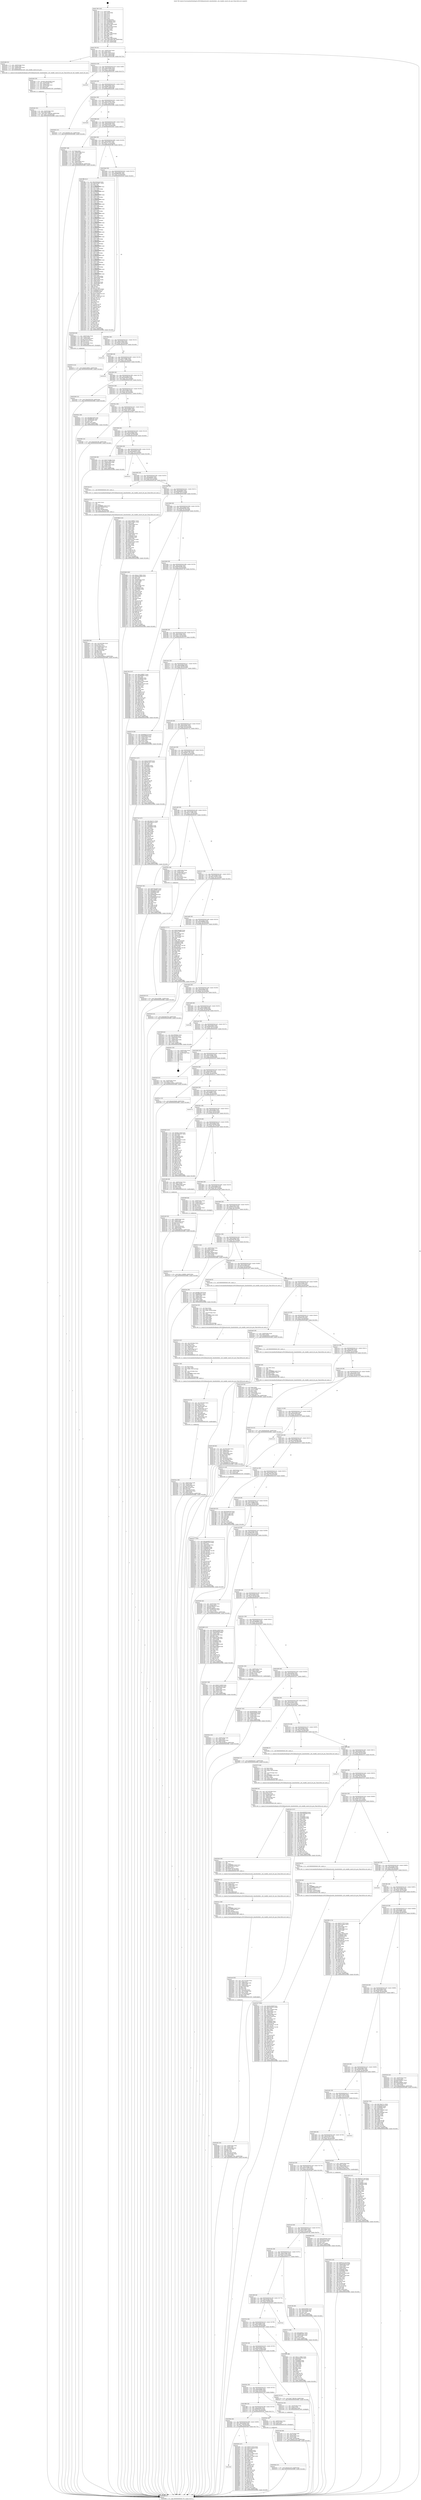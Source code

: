 digraph "0x401780" {
  label = "0x401780 (/mnt/c/Users/mathe/Desktop/tcc/POCII/binaries/extr_linuxfsnfsdir.c_nfs_readdir_search_for_pos_Final-ollvm.out::main(0))"
  labelloc = "t"
  node[shape=record]

  Entry [label="",width=0.3,height=0.3,shape=circle,fillcolor=black,style=filled]
  "0x4017f4" [label="{
     0x4017f4 [32]\l
     | [instrs]\l
     &nbsp;&nbsp;0x4017f4 \<+6\>: mov -0xd8(%rbp),%eax\l
     &nbsp;&nbsp;0x4017fa \<+2\>: mov %eax,%ecx\l
     &nbsp;&nbsp;0x4017fc \<+6\>: sub $0x82724d39,%ecx\l
     &nbsp;&nbsp;0x401802 \<+6\>: mov %eax,-0xec(%rbp)\l
     &nbsp;&nbsp;0x401808 \<+6\>: mov %ecx,-0xf0(%rbp)\l
     &nbsp;&nbsp;0x40180e \<+6\>: je 0000000000402e9b \<main+0x171b\>\l
  }"]
  "0x402e9b" [label="{
     0x402e9b [25]\l
     | [instrs]\l
     &nbsp;&nbsp;0x402e9b \<+7\>: mov -0xb0(%rbp),%rax\l
     &nbsp;&nbsp;0x402ea2 \<+3\>: mov (%rax),%rdi\l
     &nbsp;&nbsp;0x402ea5 \<+7\>: mov -0x88(%rbp),%rax\l
     &nbsp;&nbsp;0x402eac \<+3\>: mov (%rax),%rsi\l
     &nbsp;&nbsp;0x402eaf \<+5\>: call 0000000000401400 \<nfs_readdir_search_for_pos\>\l
     | [calls]\l
     &nbsp;&nbsp;0x401400 \{1\} (/mnt/c/Users/mathe/Desktop/tcc/POCII/binaries/extr_linuxfsnfsdir.c_nfs_readdir_search_for_pos_Final-ollvm.out::nfs_readdir_search_for_pos)\l
  }"]
  "0x401814" [label="{
     0x401814 [28]\l
     | [instrs]\l
     &nbsp;&nbsp;0x401814 \<+5\>: jmp 0000000000401819 \<main+0x99\>\l
     &nbsp;&nbsp;0x401819 \<+6\>: mov -0xec(%rbp),%eax\l
     &nbsp;&nbsp;0x40181f \<+5\>: sub $0x87e75f70,%eax\l
     &nbsp;&nbsp;0x401824 \<+6\>: mov %eax,-0xf4(%rbp)\l
     &nbsp;&nbsp;0x40182a \<+6\>: je 00000000004035f3 \<main+0x1e73\>\l
  }"]
  Exit [label="",width=0.3,height=0.3,shape=circle,fillcolor=black,style=filled,peripheries=2]
  "0x4035f3" [label="{
     0x4035f3\l
  }", style=dashed]
  "0x401830" [label="{
     0x401830 [28]\l
     | [instrs]\l
     &nbsp;&nbsp;0x401830 \<+5\>: jmp 0000000000401835 \<main+0xb5\>\l
     &nbsp;&nbsp;0x401835 \<+6\>: mov -0xec(%rbp),%eax\l
     &nbsp;&nbsp;0x40183b \<+5\>: sub $0x89b7381f,%eax\l
     &nbsp;&nbsp;0x401840 \<+6\>: mov %eax,-0xf8(%rbp)\l
     &nbsp;&nbsp;0x401846 \<+6\>: je 0000000000402e62 \<main+0x16e2\>\l
  }"]
  "0x40340e" [label="{
     0x40340e [15]\l
     | [instrs]\l
     &nbsp;&nbsp;0x40340e \<+10\>: movl $0x4e2cd7d,-0xd8(%rbp)\l
     &nbsp;&nbsp;0x403418 \<+5\>: jmp 000000000040366b \<main+0x1eeb\>\l
  }"]
  "0x402e62" [label="{
     0x402e62 [15]\l
     | [instrs]\l
     &nbsp;&nbsp;0x402e62 \<+10\>: movl $0xf5b51cdc,-0xd8(%rbp)\l
     &nbsp;&nbsp;0x402e6c \<+5\>: jmp 000000000040366b \<main+0x1eeb\>\l
  }"]
  "0x40184c" [label="{
     0x40184c [28]\l
     | [instrs]\l
     &nbsp;&nbsp;0x40184c \<+5\>: jmp 0000000000401851 \<main+0xd1\>\l
     &nbsp;&nbsp;0x401851 \<+6\>: mov -0xec(%rbp),%eax\l
     &nbsp;&nbsp;0x401857 \<+5\>: sub $0x9141214a,%eax\l
     &nbsp;&nbsp;0x40185c \<+6\>: mov %eax,-0xfc(%rbp)\l
     &nbsp;&nbsp;0x401862 \<+6\>: je 00000000004034b9 \<main+0x1d39\>\l
  }"]
  "0x4033c3" [label="{
     0x4033c3 [15]\l
     | [instrs]\l
     &nbsp;&nbsp;0x4033c3 \<+10\>: movl $0x1c16d888,-0xd8(%rbp)\l
     &nbsp;&nbsp;0x4033cd \<+5\>: jmp 000000000040366b \<main+0x1eeb\>\l
  }"]
  "0x4034b9" [label="{
     0x4034b9\l
  }", style=dashed]
  "0x401868" [label="{
     0x401868 [28]\l
     | [instrs]\l
     &nbsp;&nbsp;0x401868 \<+5\>: jmp 000000000040186d \<main+0xed\>\l
     &nbsp;&nbsp;0x40186d \<+6\>: mov -0xec(%rbp),%eax\l
     &nbsp;&nbsp;0x401873 \<+5\>: sub $0x956c0a57,%eax\l
     &nbsp;&nbsp;0x401878 \<+6\>: mov %eax,-0x100(%rbp)\l
     &nbsp;&nbsp;0x40187e \<+6\>: je 00000000004026b7 \<main+0xf37\>\l
  }"]
  "0x403326" [label="{
     0x403326 [15]\l
     | [instrs]\l
     &nbsp;&nbsp;0x403326 \<+10\>: movl $0x4c65ff61,-0xd8(%rbp)\l
     &nbsp;&nbsp;0x403330 \<+5\>: jmp 000000000040366b \<main+0x1eeb\>\l
  }"]
  "0x4026b7" [label="{
     0x4026b7 [48]\l
     | [instrs]\l
     &nbsp;&nbsp;0x4026b7 \<+2\>: xor %eax,%eax\l
     &nbsp;&nbsp;0x4026b9 \<+7\>: mov -0x98(%rbp),%rcx\l
     &nbsp;&nbsp;0x4026c0 \<+2\>: mov (%rcx),%edx\l
     &nbsp;&nbsp;0x4026c2 \<+2\>: mov %eax,%esi\l
     &nbsp;&nbsp;0x4026c4 \<+2\>: sub %edx,%esi\l
     &nbsp;&nbsp;0x4026c6 \<+2\>: mov %eax,%edx\l
     &nbsp;&nbsp;0x4026c8 \<+3\>: sub $0x1,%edx\l
     &nbsp;&nbsp;0x4026cb \<+2\>: add %edx,%esi\l
     &nbsp;&nbsp;0x4026cd \<+2\>: sub %esi,%eax\l
     &nbsp;&nbsp;0x4026cf \<+7\>: mov -0x98(%rbp),%rcx\l
     &nbsp;&nbsp;0x4026d6 \<+2\>: mov %eax,(%rcx)\l
     &nbsp;&nbsp;0x4026d8 \<+10\>: movl $0x2f28b246,-0xd8(%rbp)\l
     &nbsp;&nbsp;0x4026e2 \<+5\>: jmp 000000000040366b \<main+0x1eeb\>\l
  }"]
  "0x401884" [label="{
     0x401884 [28]\l
     | [instrs]\l
     &nbsp;&nbsp;0x401884 \<+5\>: jmp 0000000000401889 \<main+0x109\>\l
     &nbsp;&nbsp;0x401889 \<+6\>: mov -0xec(%rbp),%eax\l
     &nbsp;&nbsp;0x40188f \<+5\>: sub $0x97d77e2c,%eax\l
     &nbsp;&nbsp;0x401894 \<+6\>: mov %eax,-0x104(%rbp)\l
     &nbsp;&nbsp;0x40189a \<+6\>: je 0000000000401ffb \<main+0x87b\>\l
  }"]
  "0x403227" [label="{
     0x403227 [165]\l
     | [instrs]\l
     &nbsp;&nbsp;0x403227 \<+5\>: mov $0x4464bf19,%ecx\l
     &nbsp;&nbsp;0x40322c \<+5\>: mov $0xdb55cf70,%edx\l
     &nbsp;&nbsp;0x403231 \<+3\>: mov $0x1,%sil\l
     &nbsp;&nbsp;0x403234 \<+4\>: mov -0x48(%rbp),%rax\l
     &nbsp;&nbsp;0x403238 \<+6\>: movl $0x0,(%rax)\l
     &nbsp;&nbsp;0x40323e \<+8\>: mov 0x406064,%r8d\l
     &nbsp;&nbsp;0x403246 \<+8\>: mov 0x406068,%r9d\l
     &nbsp;&nbsp;0x40324e \<+3\>: mov %r8d,%r10d\l
     &nbsp;&nbsp;0x403251 \<+7\>: sub $0x54fb2897,%r10d\l
     &nbsp;&nbsp;0x403258 \<+4\>: sub $0x1,%r10d\l
     &nbsp;&nbsp;0x40325c \<+7\>: add $0x54fb2897,%r10d\l
     &nbsp;&nbsp;0x403263 \<+4\>: imul %r10d,%r8d\l
     &nbsp;&nbsp;0x403267 \<+4\>: and $0x1,%r8d\l
     &nbsp;&nbsp;0x40326b \<+4\>: cmp $0x0,%r8d\l
     &nbsp;&nbsp;0x40326f \<+4\>: sete %r11b\l
     &nbsp;&nbsp;0x403273 \<+4\>: cmp $0xa,%r9d\l
     &nbsp;&nbsp;0x403277 \<+3\>: setl %bl\l
     &nbsp;&nbsp;0x40327a \<+3\>: mov %r11b,%r14b\l
     &nbsp;&nbsp;0x40327d \<+4\>: xor $0xff,%r14b\l
     &nbsp;&nbsp;0x403281 \<+3\>: mov %bl,%r15b\l
     &nbsp;&nbsp;0x403284 \<+4\>: xor $0xff,%r15b\l
     &nbsp;&nbsp;0x403288 \<+4\>: xor $0x1,%sil\l
     &nbsp;&nbsp;0x40328c \<+3\>: mov %r14b,%r12b\l
     &nbsp;&nbsp;0x40328f \<+4\>: and $0xff,%r12b\l
     &nbsp;&nbsp;0x403293 \<+3\>: and %sil,%r11b\l
     &nbsp;&nbsp;0x403296 \<+3\>: mov %r15b,%r13b\l
     &nbsp;&nbsp;0x403299 \<+4\>: and $0xff,%r13b\l
     &nbsp;&nbsp;0x40329d \<+3\>: and %sil,%bl\l
     &nbsp;&nbsp;0x4032a0 \<+3\>: or %r11b,%r12b\l
     &nbsp;&nbsp;0x4032a3 \<+3\>: or %bl,%r13b\l
     &nbsp;&nbsp;0x4032a6 \<+3\>: xor %r13b,%r12b\l
     &nbsp;&nbsp;0x4032a9 \<+3\>: or %r15b,%r14b\l
     &nbsp;&nbsp;0x4032ac \<+4\>: xor $0xff,%r14b\l
     &nbsp;&nbsp;0x4032b0 \<+4\>: or $0x1,%sil\l
     &nbsp;&nbsp;0x4032b4 \<+3\>: and %sil,%r14b\l
     &nbsp;&nbsp;0x4032b7 \<+3\>: or %r14b,%r12b\l
     &nbsp;&nbsp;0x4032ba \<+4\>: test $0x1,%r12b\l
     &nbsp;&nbsp;0x4032be \<+3\>: cmovne %edx,%ecx\l
     &nbsp;&nbsp;0x4032c1 \<+6\>: mov %ecx,-0xd8(%rbp)\l
     &nbsp;&nbsp;0x4032c7 \<+5\>: jmp 000000000040366b \<main+0x1eeb\>\l
  }"]
  "0x401ffb" [label="{
     0x401ffb [512]\l
     | [instrs]\l
     &nbsp;&nbsp;0x401ffb \<+5\>: mov $0x35eb42ed,%eax\l
     &nbsp;&nbsp;0x402000 \<+5\>: mov $0x5a238f17,%ecx\l
     &nbsp;&nbsp;0x402005 \<+2\>: mov $0x1,%dl\l
     &nbsp;&nbsp;0x402007 \<+3\>: mov %rsp,%rsi\l
     &nbsp;&nbsp;0x40200a \<+4\>: add $0xfffffffffffffff0,%rsi\l
     &nbsp;&nbsp;0x40200e \<+3\>: mov %rsi,%rsp\l
     &nbsp;&nbsp;0x402011 \<+7\>: mov %rsi,-0xd0(%rbp)\l
     &nbsp;&nbsp;0x402018 \<+3\>: mov %rsp,%rsi\l
     &nbsp;&nbsp;0x40201b \<+4\>: add $0xfffffffffffffff0,%rsi\l
     &nbsp;&nbsp;0x40201f \<+3\>: mov %rsi,%rsp\l
     &nbsp;&nbsp;0x402022 \<+3\>: mov %rsp,%rdi\l
     &nbsp;&nbsp;0x402025 \<+4\>: add $0xfffffffffffffff0,%rdi\l
     &nbsp;&nbsp;0x402029 \<+3\>: mov %rdi,%rsp\l
     &nbsp;&nbsp;0x40202c \<+7\>: mov %rdi,-0xc8(%rbp)\l
     &nbsp;&nbsp;0x402033 \<+3\>: mov %rsp,%rdi\l
     &nbsp;&nbsp;0x402036 \<+4\>: add $0xfffffffffffffff0,%rdi\l
     &nbsp;&nbsp;0x40203a \<+3\>: mov %rdi,%rsp\l
     &nbsp;&nbsp;0x40203d \<+7\>: mov %rdi,-0xc0(%rbp)\l
     &nbsp;&nbsp;0x402044 \<+3\>: mov %rsp,%rdi\l
     &nbsp;&nbsp;0x402047 \<+4\>: add $0xfffffffffffffff0,%rdi\l
     &nbsp;&nbsp;0x40204b \<+3\>: mov %rdi,%rsp\l
     &nbsp;&nbsp;0x40204e \<+7\>: mov %rdi,-0xb8(%rbp)\l
     &nbsp;&nbsp;0x402055 \<+3\>: mov %rsp,%rdi\l
     &nbsp;&nbsp;0x402058 \<+4\>: add $0xfffffffffffffff0,%rdi\l
     &nbsp;&nbsp;0x40205c \<+3\>: mov %rdi,%rsp\l
     &nbsp;&nbsp;0x40205f \<+7\>: mov %rdi,-0xb0(%rbp)\l
     &nbsp;&nbsp;0x402066 \<+3\>: mov %rsp,%rdi\l
     &nbsp;&nbsp;0x402069 \<+4\>: add $0xfffffffffffffff0,%rdi\l
     &nbsp;&nbsp;0x40206d \<+3\>: mov %rdi,%rsp\l
     &nbsp;&nbsp;0x402070 \<+7\>: mov %rdi,-0xa8(%rbp)\l
     &nbsp;&nbsp;0x402077 \<+3\>: mov %rsp,%rdi\l
     &nbsp;&nbsp;0x40207a \<+4\>: add $0xfffffffffffffff0,%rdi\l
     &nbsp;&nbsp;0x40207e \<+3\>: mov %rdi,%rsp\l
     &nbsp;&nbsp;0x402081 \<+7\>: mov %rdi,-0xa0(%rbp)\l
     &nbsp;&nbsp;0x402088 \<+3\>: mov %rsp,%rdi\l
     &nbsp;&nbsp;0x40208b \<+4\>: add $0xfffffffffffffff0,%rdi\l
     &nbsp;&nbsp;0x40208f \<+3\>: mov %rdi,%rsp\l
     &nbsp;&nbsp;0x402092 \<+7\>: mov %rdi,-0x98(%rbp)\l
     &nbsp;&nbsp;0x402099 \<+3\>: mov %rsp,%rdi\l
     &nbsp;&nbsp;0x40209c \<+4\>: add $0xfffffffffffffff0,%rdi\l
     &nbsp;&nbsp;0x4020a0 \<+3\>: mov %rdi,%rsp\l
     &nbsp;&nbsp;0x4020a3 \<+7\>: mov %rdi,-0x90(%rbp)\l
     &nbsp;&nbsp;0x4020aa \<+3\>: mov %rsp,%rdi\l
     &nbsp;&nbsp;0x4020ad \<+4\>: add $0xfffffffffffffff0,%rdi\l
     &nbsp;&nbsp;0x4020b1 \<+3\>: mov %rdi,%rsp\l
     &nbsp;&nbsp;0x4020b4 \<+7\>: mov %rdi,-0x88(%rbp)\l
     &nbsp;&nbsp;0x4020bb \<+3\>: mov %rsp,%rdi\l
     &nbsp;&nbsp;0x4020be \<+4\>: add $0xfffffffffffffff0,%rdi\l
     &nbsp;&nbsp;0x4020c2 \<+3\>: mov %rdi,%rsp\l
     &nbsp;&nbsp;0x4020c5 \<+4\>: mov %rdi,-0x80(%rbp)\l
     &nbsp;&nbsp;0x4020c9 \<+3\>: mov %rsp,%rdi\l
     &nbsp;&nbsp;0x4020cc \<+4\>: add $0xfffffffffffffff0,%rdi\l
     &nbsp;&nbsp;0x4020d0 \<+3\>: mov %rdi,%rsp\l
     &nbsp;&nbsp;0x4020d3 \<+4\>: mov %rdi,-0x78(%rbp)\l
     &nbsp;&nbsp;0x4020d7 \<+3\>: mov %rsp,%rdi\l
     &nbsp;&nbsp;0x4020da \<+4\>: add $0xfffffffffffffff0,%rdi\l
     &nbsp;&nbsp;0x4020de \<+3\>: mov %rdi,%rsp\l
     &nbsp;&nbsp;0x4020e1 \<+4\>: mov %rdi,-0x70(%rbp)\l
     &nbsp;&nbsp;0x4020e5 \<+3\>: mov %rsp,%rdi\l
     &nbsp;&nbsp;0x4020e8 \<+4\>: add $0xfffffffffffffff0,%rdi\l
     &nbsp;&nbsp;0x4020ec \<+3\>: mov %rdi,%rsp\l
     &nbsp;&nbsp;0x4020ef \<+4\>: mov %rdi,-0x68(%rbp)\l
     &nbsp;&nbsp;0x4020f3 \<+3\>: mov %rsp,%rdi\l
     &nbsp;&nbsp;0x4020f6 \<+4\>: add $0xfffffffffffffff0,%rdi\l
     &nbsp;&nbsp;0x4020fa \<+3\>: mov %rdi,%rsp\l
     &nbsp;&nbsp;0x4020fd \<+4\>: mov %rdi,-0x60(%rbp)\l
     &nbsp;&nbsp;0x402101 \<+3\>: mov %rsp,%rdi\l
     &nbsp;&nbsp;0x402104 \<+4\>: add $0xfffffffffffffff0,%rdi\l
     &nbsp;&nbsp;0x402108 \<+3\>: mov %rdi,%rsp\l
     &nbsp;&nbsp;0x40210b \<+4\>: mov %rdi,-0x58(%rbp)\l
     &nbsp;&nbsp;0x40210f \<+3\>: mov %rsp,%rdi\l
     &nbsp;&nbsp;0x402112 \<+4\>: add $0xfffffffffffffff0,%rdi\l
     &nbsp;&nbsp;0x402116 \<+3\>: mov %rdi,%rsp\l
     &nbsp;&nbsp;0x402119 \<+4\>: mov %rdi,-0x50(%rbp)\l
     &nbsp;&nbsp;0x40211d \<+3\>: mov %rsp,%rdi\l
     &nbsp;&nbsp;0x402120 \<+4\>: add $0xfffffffffffffff0,%rdi\l
     &nbsp;&nbsp;0x402124 \<+3\>: mov %rdi,%rsp\l
     &nbsp;&nbsp;0x402127 \<+4\>: mov %rdi,-0x48(%rbp)\l
     &nbsp;&nbsp;0x40212b \<+3\>: mov %rsp,%rdi\l
     &nbsp;&nbsp;0x40212e \<+4\>: add $0xfffffffffffffff0,%rdi\l
     &nbsp;&nbsp;0x402132 \<+3\>: mov %rdi,%rsp\l
     &nbsp;&nbsp;0x402135 \<+4\>: mov %rdi,-0x40(%rbp)\l
     &nbsp;&nbsp;0x402139 \<+7\>: mov -0xd0(%rbp),%rdi\l
     &nbsp;&nbsp;0x402140 \<+6\>: movl $0x0,(%rdi)\l
     &nbsp;&nbsp;0x402146 \<+7\>: mov -0xdc(%rbp),%r8d\l
     &nbsp;&nbsp;0x40214d \<+3\>: mov %r8d,(%rsi)\l
     &nbsp;&nbsp;0x402150 \<+7\>: mov -0xc8(%rbp),%rdi\l
     &nbsp;&nbsp;0x402157 \<+7\>: mov -0xe8(%rbp),%r9\l
     &nbsp;&nbsp;0x40215e \<+3\>: mov %r9,(%rdi)\l
     &nbsp;&nbsp;0x402161 \<+3\>: cmpl $0x2,(%rsi)\l
     &nbsp;&nbsp;0x402164 \<+4\>: setne %r10b\l
     &nbsp;&nbsp;0x402168 \<+4\>: and $0x1,%r10b\l
     &nbsp;&nbsp;0x40216c \<+4\>: mov %r10b,-0x31(%rbp)\l
     &nbsp;&nbsp;0x402170 \<+8\>: mov 0x406064,%r11d\l
     &nbsp;&nbsp;0x402178 \<+7\>: mov 0x406068,%ebx\l
     &nbsp;&nbsp;0x40217f \<+3\>: mov %r11d,%r14d\l
     &nbsp;&nbsp;0x402182 \<+7\>: add $0x4774b61d,%r14d\l
     &nbsp;&nbsp;0x402189 \<+4\>: sub $0x1,%r14d\l
     &nbsp;&nbsp;0x40218d \<+7\>: sub $0x4774b61d,%r14d\l
     &nbsp;&nbsp;0x402194 \<+4\>: imul %r14d,%r11d\l
     &nbsp;&nbsp;0x402198 \<+4\>: and $0x1,%r11d\l
     &nbsp;&nbsp;0x40219c \<+4\>: cmp $0x0,%r11d\l
     &nbsp;&nbsp;0x4021a0 \<+4\>: sete %r10b\l
     &nbsp;&nbsp;0x4021a4 \<+3\>: cmp $0xa,%ebx\l
     &nbsp;&nbsp;0x4021a7 \<+4\>: setl %r15b\l
     &nbsp;&nbsp;0x4021ab \<+3\>: mov %r10b,%r12b\l
     &nbsp;&nbsp;0x4021ae \<+4\>: xor $0xff,%r12b\l
     &nbsp;&nbsp;0x4021b2 \<+3\>: mov %r15b,%r13b\l
     &nbsp;&nbsp;0x4021b5 \<+4\>: xor $0xff,%r13b\l
     &nbsp;&nbsp;0x4021b9 \<+3\>: xor $0x1,%dl\l
     &nbsp;&nbsp;0x4021bc \<+3\>: mov %r12b,%sil\l
     &nbsp;&nbsp;0x4021bf \<+4\>: and $0xff,%sil\l
     &nbsp;&nbsp;0x4021c3 \<+3\>: and %dl,%r10b\l
     &nbsp;&nbsp;0x4021c6 \<+3\>: mov %r13b,%dil\l
     &nbsp;&nbsp;0x4021c9 \<+4\>: and $0xff,%dil\l
     &nbsp;&nbsp;0x4021cd \<+3\>: and %dl,%r15b\l
     &nbsp;&nbsp;0x4021d0 \<+3\>: or %r10b,%sil\l
     &nbsp;&nbsp;0x4021d3 \<+3\>: or %r15b,%dil\l
     &nbsp;&nbsp;0x4021d6 \<+3\>: xor %dil,%sil\l
     &nbsp;&nbsp;0x4021d9 \<+3\>: or %r13b,%r12b\l
     &nbsp;&nbsp;0x4021dc \<+4\>: xor $0xff,%r12b\l
     &nbsp;&nbsp;0x4021e0 \<+3\>: or $0x1,%dl\l
     &nbsp;&nbsp;0x4021e3 \<+3\>: and %dl,%r12b\l
     &nbsp;&nbsp;0x4021e6 \<+3\>: or %r12b,%sil\l
     &nbsp;&nbsp;0x4021e9 \<+4\>: test $0x1,%sil\l
     &nbsp;&nbsp;0x4021ed \<+3\>: cmovne %ecx,%eax\l
     &nbsp;&nbsp;0x4021f0 \<+6\>: mov %eax,-0xd8(%rbp)\l
     &nbsp;&nbsp;0x4021f6 \<+5\>: jmp 000000000040366b \<main+0x1eeb\>\l
  }"]
  "0x4018a0" [label="{
     0x4018a0 [28]\l
     | [instrs]\l
     &nbsp;&nbsp;0x4018a0 \<+5\>: jmp 00000000004018a5 \<main+0x125\>\l
     &nbsp;&nbsp;0x4018a5 \<+6\>: mov -0xec(%rbp),%eax\l
     &nbsp;&nbsp;0x4018ab \<+5\>: sub $0x99fbc0bc,%eax\l
     &nbsp;&nbsp;0x4018b0 \<+6\>: mov %eax,-0x108(%rbp)\l
     &nbsp;&nbsp;0x4018b6 \<+6\>: je 000000000040304f \<main+0x18cf\>\l
  }"]
  "0x403073" [label="{
     0x403073 [15]\l
     | [instrs]\l
     &nbsp;&nbsp;0x403073 \<+10\>: movl $0x6254f943,-0xd8(%rbp)\l
     &nbsp;&nbsp;0x40307d \<+5\>: jmp 000000000040366b \<main+0x1eeb\>\l
  }"]
  "0x40304f" [label="{
     0x40304f [36]\l
     | [instrs]\l
     &nbsp;&nbsp;0x40304f \<+7\>: mov -0xb0(%rbp),%rax\l
     &nbsp;&nbsp;0x403056 \<+3\>: mov (%rax),%rax\l
     &nbsp;&nbsp;0x403059 \<+4\>: mov -0x50(%rbp),%rcx\l
     &nbsp;&nbsp;0x40305d \<+3\>: movslq (%rcx),%rcx\l
     &nbsp;&nbsp;0x403060 \<+4\>: imul $0x18,%rcx,%rcx\l
     &nbsp;&nbsp;0x403064 \<+3\>: add %rcx,%rax\l
     &nbsp;&nbsp;0x403067 \<+4\>: mov 0x10(%rax),%rax\l
     &nbsp;&nbsp;0x40306b \<+3\>: mov %rax,%rdi\l
     &nbsp;&nbsp;0x40306e \<+5\>: call 0000000000401030 \<free@plt\>\l
     | [calls]\l
     &nbsp;&nbsp;0x401030 \{1\} (unknown)\l
  }"]
  "0x4018bc" [label="{
     0x4018bc [28]\l
     | [instrs]\l
     &nbsp;&nbsp;0x4018bc \<+5\>: jmp 00000000004018c1 \<main+0x141\>\l
     &nbsp;&nbsp;0x4018c1 \<+6\>: mov -0xec(%rbp),%eax\l
     &nbsp;&nbsp;0x4018c7 \<+5\>: sub $0x9ecc2ebd,%eax\l
     &nbsp;&nbsp;0x4018cc \<+6\>: mov %eax,-0x10c(%rbp)\l
     &nbsp;&nbsp;0x4018d2 \<+6\>: je 00000000004035c9 \<main+0x1e49\>\l
  }"]
  "0x401fa0" [label="{
     0x401fa0\l
  }", style=dashed]
  "0x4035c9" [label="{
     0x4035c9\l
  }", style=dashed]
  "0x4018d8" [label="{
     0x4018d8 [28]\l
     | [instrs]\l
     &nbsp;&nbsp;0x4018d8 \<+5\>: jmp 00000000004018dd \<main+0x15d\>\l
     &nbsp;&nbsp;0x4018dd \<+6\>: mov -0xec(%rbp),%eax\l
     &nbsp;&nbsp;0x4018e3 \<+5\>: sub $0xa1176ddc,%eax\l
     &nbsp;&nbsp;0x4018e8 \<+6\>: mov %eax,-0x110(%rbp)\l
     &nbsp;&nbsp;0x4018ee \<+6\>: je 000000000040361b \<main+0x1e9b\>\l
  }"]
  "0x402ef0" [label="{
     0x402ef0 [147]\l
     | [instrs]\l
     &nbsp;&nbsp;0x402ef0 \<+5\>: mov $0x87e75f70,%eax\l
     &nbsp;&nbsp;0x402ef5 \<+5\>: mov $0x4a749e88,%ecx\l
     &nbsp;&nbsp;0x402efa \<+2\>: mov $0x1,%dl\l
     &nbsp;&nbsp;0x402efc \<+7\>: mov 0x406064,%esi\l
     &nbsp;&nbsp;0x402f03 \<+7\>: mov 0x406068,%edi\l
     &nbsp;&nbsp;0x402f0a \<+3\>: mov %esi,%r8d\l
     &nbsp;&nbsp;0x402f0d \<+7\>: sub $0xc42179d9,%r8d\l
     &nbsp;&nbsp;0x402f14 \<+4\>: sub $0x1,%r8d\l
     &nbsp;&nbsp;0x402f18 \<+7\>: add $0xc42179d9,%r8d\l
     &nbsp;&nbsp;0x402f1f \<+4\>: imul %r8d,%esi\l
     &nbsp;&nbsp;0x402f23 \<+3\>: and $0x1,%esi\l
     &nbsp;&nbsp;0x402f26 \<+3\>: cmp $0x0,%esi\l
     &nbsp;&nbsp;0x402f29 \<+4\>: sete %r9b\l
     &nbsp;&nbsp;0x402f2d \<+3\>: cmp $0xa,%edi\l
     &nbsp;&nbsp;0x402f30 \<+4\>: setl %r10b\l
     &nbsp;&nbsp;0x402f34 \<+3\>: mov %r9b,%r11b\l
     &nbsp;&nbsp;0x402f37 \<+4\>: xor $0xff,%r11b\l
     &nbsp;&nbsp;0x402f3b \<+3\>: mov %r10b,%bl\l
     &nbsp;&nbsp;0x402f3e \<+3\>: xor $0xff,%bl\l
     &nbsp;&nbsp;0x402f41 \<+3\>: xor $0x0,%dl\l
     &nbsp;&nbsp;0x402f44 \<+3\>: mov %r11b,%r14b\l
     &nbsp;&nbsp;0x402f47 \<+4\>: and $0x0,%r14b\l
     &nbsp;&nbsp;0x402f4b \<+3\>: and %dl,%r9b\l
     &nbsp;&nbsp;0x402f4e \<+3\>: mov %bl,%r15b\l
     &nbsp;&nbsp;0x402f51 \<+4\>: and $0x0,%r15b\l
     &nbsp;&nbsp;0x402f55 \<+3\>: and %dl,%r10b\l
     &nbsp;&nbsp;0x402f58 \<+3\>: or %r9b,%r14b\l
     &nbsp;&nbsp;0x402f5b \<+3\>: or %r10b,%r15b\l
     &nbsp;&nbsp;0x402f5e \<+3\>: xor %r15b,%r14b\l
     &nbsp;&nbsp;0x402f61 \<+3\>: or %bl,%r11b\l
     &nbsp;&nbsp;0x402f64 \<+4\>: xor $0xff,%r11b\l
     &nbsp;&nbsp;0x402f68 \<+3\>: or $0x0,%dl\l
     &nbsp;&nbsp;0x402f6b \<+3\>: and %dl,%r11b\l
     &nbsp;&nbsp;0x402f6e \<+3\>: or %r11b,%r14b\l
     &nbsp;&nbsp;0x402f71 \<+4\>: test $0x1,%r14b\l
     &nbsp;&nbsp;0x402f75 \<+3\>: cmovne %ecx,%eax\l
     &nbsp;&nbsp;0x402f78 \<+6\>: mov %eax,-0xd8(%rbp)\l
     &nbsp;&nbsp;0x402f7e \<+5\>: jmp 000000000040366b \<main+0x1eeb\>\l
  }"]
  "0x40361b" [label="{
     0x40361b\l
  }", style=dashed]
  "0x4018f4" [label="{
     0x4018f4 [28]\l
     | [instrs]\l
     &nbsp;&nbsp;0x4018f4 \<+5\>: jmp 00000000004018f9 \<main+0x179\>\l
     &nbsp;&nbsp;0x4018f9 \<+6\>: mov -0xec(%rbp),%eax\l
     &nbsp;&nbsp;0x4018ff \<+5\>: sub $0xa263dd16,%eax\l
     &nbsp;&nbsp;0x401904 \<+6\>: mov %eax,-0x114(%rbp)\l
     &nbsp;&nbsp;0x40190a \<+6\>: je 00000000004023b0 \<main+0xc30\>\l
  }"]
  "0x401f84" [label="{
     0x401f84 [28]\l
     | [instrs]\l
     &nbsp;&nbsp;0x401f84 \<+5\>: jmp 0000000000401f89 \<main+0x809\>\l
     &nbsp;&nbsp;0x401f89 \<+6\>: mov -0xec(%rbp),%eax\l
     &nbsp;&nbsp;0x401f8f \<+5\>: sub $0x77efb16d,%eax\l
     &nbsp;&nbsp;0x401f94 \<+6\>: mov %eax,-0x204(%rbp)\l
     &nbsp;&nbsp;0x401f9a \<+6\>: je 0000000000402ef0 \<main+0x1770\>\l
  }"]
  "0x4023b0" [label="{
     0x4023b0 [15]\l
     | [instrs]\l
     &nbsp;&nbsp;0x4023b0 \<+10\>: movl $0xd20052f6,-0xd8(%rbp)\l
     &nbsp;&nbsp;0x4023ba \<+5\>: jmp 000000000040366b \<main+0x1eeb\>\l
  }"]
  "0x401910" [label="{
     0x401910 [28]\l
     | [instrs]\l
     &nbsp;&nbsp;0x401910 \<+5\>: jmp 0000000000401915 \<main+0x195\>\l
     &nbsp;&nbsp;0x401915 \<+6\>: mov -0xec(%rbp),%eax\l
     &nbsp;&nbsp;0x40191b \<+5\>: sub $0xa2ce49a5,%eax\l
     &nbsp;&nbsp;0x401920 \<+6\>: mov %eax,-0x118(%rbp)\l
     &nbsp;&nbsp;0x401926 \<+6\>: je 0000000000403031 \<main+0x18b1\>\l
  }"]
  "0x4033fc" [label="{
     0x4033fc [18]\l
     | [instrs]\l
     &nbsp;&nbsp;0x4033fc \<+7\>: mov -0x88(%rbp),%rax\l
     &nbsp;&nbsp;0x403403 \<+3\>: mov (%rax),%rax\l
     &nbsp;&nbsp;0x403406 \<+3\>: mov %rax,%rdi\l
     &nbsp;&nbsp;0x403409 \<+5\>: call 0000000000401030 \<free@plt\>\l
     | [calls]\l
     &nbsp;&nbsp;0x401030 \{1\} (unknown)\l
  }"]
  "0x403031" [label="{
     0x403031 [30]\l
     | [instrs]\l
     &nbsp;&nbsp;0x403031 \<+5\>: mov $0x3684c938,%eax\l
     &nbsp;&nbsp;0x403036 \<+5\>: mov $0x99fbc0bc,%ecx\l
     &nbsp;&nbsp;0x40303b \<+3\>: mov -0x29(%rbp),%dl\l
     &nbsp;&nbsp;0x40303e \<+3\>: test $0x1,%dl\l
     &nbsp;&nbsp;0x403041 \<+3\>: cmovne %ecx,%eax\l
     &nbsp;&nbsp;0x403044 \<+6\>: mov %eax,-0xd8(%rbp)\l
     &nbsp;&nbsp;0x40304a \<+5\>: jmp 000000000040366b \<main+0x1eeb\>\l
  }"]
  "0x40192c" [label="{
     0x40192c [28]\l
     | [instrs]\l
     &nbsp;&nbsp;0x40192c \<+5\>: jmp 0000000000401931 \<main+0x1b1\>\l
     &nbsp;&nbsp;0x401931 \<+6\>: mov -0xec(%rbp),%eax\l
     &nbsp;&nbsp;0x401937 \<+5\>: sub $0xa378ab01,%eax\l
     &nbsp;&nbsp;0x40193c \<+6\>: mov %eax,-0x11c(%rbp)\l
     &nbsp;&nbsp;0x401942 \<+6\>: je 00000000004028f2 \<main+0x1172\>\l
  }"]
  "0x402ed1" [label="{
     0x402ed1 [31]\l
     | [instrs]\l
     &nbsp;&nbsp;0x402ed1 \<+4\>: mov -0x50(%rbp),%rdi\l
     &nbsp;&nbsp;0x402ed5 \<+6\>: movl $0x0,(%rdi)\l
     &nbsp;&nbsp;0x402edb \<+10\>: movl $0x77efb16d,-0xd8(%rbp)\l
     &nbsp;&nbsp;0x402ee5 \<+6\>: mov %eax,-0x238(%rbp)\l
     &nbsp;&nbsp;0x402eeb \<+5\>: jmp 000000000040366b \<main+0x1eeb\>\l
  }"]
  "0x4028f2" [label="{
     0x4028f2 [15]\l
     | [instrs]\l
     &nbsp;&nbsp;0x4028f2 \<+10\>: movl $0xd20052f6,-0xd8(%rbp)\l
     &nbsp;&nbsp;0x4028fc \<+5\>: jmp 000000000040366b \<main+0x1eeb\>\l
  }"]
  "0x401948" [label="{
     0x401948 [28]\l
     | [instrs]\l
     &nbsp;&nbsp;0x401948 \<+5\>: jmp 000000000040194d \<main+0x1cd\>\l
     &nbsp;&nbsp;0x40194d \<+6\>: mov -0xec(%rbp),%eax\l
     &nbsp;&nbsp;0x401953 \<+5\>: sub $0xa4429a9d,%eax\l
     &nbsp;&nbsp;0x401958 \<+6\>: mov %eax,-0x120(%rbp)\l
     &nbsp;&nbsp;0x40195e \<+6\>: je 00000000004032db \<main+0x1b5b\>\l
  }"]
  "0x402eb4" [label="{
     0x402eb4 [29]\l
     | [instrs]\l
     &nbsp;&nbsp;0x402eb4 \<+10\>: movabs $0x4040b6,%rdi\l
     &nbsp;&nbsp;0x402ebe \<+4\>: mov -0x58(%rbp),%rsi\l
     &nbsp;&nbsp;0x402ec2 \<+2\>: mov %eax,(%rsi)\l
     &nbsp;&nbsp;0x402ec4 \<+4\>: mov -0x58(%rbp),%rsi\l
     &nbsp;&nbsp;0x402ec8 \<+2\>: mov (%rsi),%esi\l
     &nbsp;&nbsp;0x402eca \<+2\>: mov $0x0,%al\l
     &nbsp;&nbsp;0x402ecc \<+5\>: call 0000000000401040 \<printf@plt\>\l
     | [calls]\l
     &nbsp;&nbsp;0x401040 \{1\} (unknown)\l
  }"]
  "0x4032db" [label="{
     0x4032db [39]\l
     | [instrs]\l
     &nbsp;&nbsp;0x4032db \<+5\>: mov $0xd720a8ba,%eax\l
     &nbsp;&nbsp;0x4032e0 \<+5\>: mov $0xc517a0f3,%ecx\l
     &nbsp;&nbsp;0x4032e5 \<+4\>: mov -0x48(%rbp),%rdx\l
     &nbsp;&nbsp;0x4032e9 \<+2\>: mov (%rdx),%esi\l
     &nbsp;&nbsp;0x4032eb \<+7\>: mov -0x90(%rbp),%rdx\l
     &nbsp;&nbsp;0x4032f2 \<+2\>: cmp (%rdx),%esi\l
     &nbsp;&nbsp;0x4032f4 \<+3\>: cmovl %ecx,%eax\l
     &nbsp;&nbsp;0x4032f7 \<+6\>: mov %eax,-0xd8(%rbp)\l
     &nbsp;&nbsp;0x4032fd \<+5\>: jmp 000000000040366b \<main+0x1eeb\>\l
  }"]
  "0x401964" [label="{
     0x401964 [28]\l
     | [instrs]\l
     &nbsp;&nbsp;0x401964 \<+5\>: jmp 0000000000401969 \<main+0x1e9\>\l
     &nbsp;&nbsp;0x401969 \<+6\>: mov -0xec(%rbp),%eax\l
     &nbsp;&nbsp;0x40196f \<+5\>: sub $0xa4d0dccc,%eax\l
     &nbsp;&nbsp;0x401974 \<+6\>: mov %eax,-0x124(%rbp)\l
     &nbsp;&nbsp;0x40197a \<+6\>: je 000000000040341d \<main+0x1c9d\>\l
  }"]
  "0x402d0b" [label="{
     0x402d0b [58]\l
     | [instrs]\l
     &nbsp;&nbsp;0x402d0b \<+6\>: mov -0x234(%rbp),%ecx\l
     &nbsp;&nbsp;0x402d11 \<+3\>: imul %eax,%ecx\l
     &nbsp;&nbsp;0x402d14 \<+3\>: movslq %ecx,%rsi\l
     &nbsp;&nbsp;0x402d17 \<+7\>: mov -0x88(%rbp),%rdi\l
     &nbsp;&nbsp;0x402d1e \<+3\>: mov (%rdi),%rdi\l
     &nbsp;&nbsp;0x402d21 \<+4\>: mov -0x80(%rbp),%r8\l
     &nbsp;&nbsp;0x402d25 \<+3\>: movslq (%r8),%r8\l
     &nbsp;&nbsp;0x402d28 \<+4\>: shl $0x5,%r8\l
     &nbsp;&nbsp;0x402d2c \<+3\>: add %r8,%rdi\l
     &nbsp;&nbsp;0x402d2f \<+4\>: mov 0x18(%rdi),%rdi\l
     &nbsp;&nbsp;0x402d33 \<+3\>: mov %rsi,(%rdi)\l
     &nbsp;&nbsp;0x402d36 \<+10\>: movl $0xe5058d24,-0xd8(%rbp)\l
     &nbsp;&nbsp;0x402d40 \<+5\>: jmp 000000000040366b \<main+0x1eeb\>\l
  }"]
  "0x40341d" [label="{
     0x40341d\l
  }", style=dashed]
  "0x401980" [label="{
     0x401980 [28]\l
     | [instrs]\l
     &nbsp;&nbsp;0x401980 \<+5\>: jmp 0000000000401985 \<main+0x205\>\l
     &nbsp;&nbsp;0x401985 \<+6\>: mov -0xec(%rbp),%eax\l
     &nbsp;&nbsp;0x40198b \<+5\>: sub $0xa9bf94e7,%eax\l
     &nbsp;&nbsp;0x401990 \<+6\>: mov %eax,-0x128(%rbp)\l
     &nbsp;&nbsp;0x401996 \<+6\>: je 0000000000402cde \<main+0x155e\>\l
  }"]
  "0x402ce3" [label="{
     0x402ce3 [40]\l
     | [instrs]\l
     &nbsp;&nbsp;0x402ce3 \<+5\>: mov $0x2,%ecx\l
     &nbsp;&nbsp;0x402ce8 \<+1\>: cltd\l
     &nbsp;&nbsp;0x402ce9 \<+2\>: idiv %ecx\l
     &nbsp;&nbsp;0x402ceb \<+6\>: imul $0xfffffffe,%edx,%ecx\l
     &nbsp;&nbsp;0x402cf1 \<+6\>: add $0xb75fe408,%ecx\l
     &nbsp;&nbsp;0x402cf7 \<+3\>: add $0x1,%ecx\l
     &nbsp;&nbsp;0x402cfa \<+6\>: sub $0xb75fe408,%ecx\l
     &nbsp;&nbsp;0x402d00 \<+6\>: mov %ecx,-0x234(%rbp)\l
     &nbsp;&nbsp;0x402d06 \<+5\>: call 0000000000401160 \<next_i\>\l
     | [calls]\l
     &nbsp;&nbsp;0x401160 \{1\} (/mnt/c/Users/mathe/Desktop/tcc/POCII/binaries/extr_linuxfsnfsdir.c_nfs_readdir_search_for_pos_Final-ollvm.out::next_i)\l
  }"]
  "0x402cde" [label="{
     0x402cde [5]\l
     | [instrs]\l
     &nbsp;&nbsp;0x402cde \<+5\>: call 0000000000401160 \<next_i\>\l
     | [calls]\l
     &nbsp;&nbsp;0x401160 \{1\} (/mnt/c/Users/mathe/Desktop/tcc/POCII/binaries/extr_linuxfsnfsdir.c_nfs_readdir_search_for_pos_Final-ollvm.out::next_i)\l
  }"]
  "0x40199c" [label="{
     0x40199c [28]\l
     | [instrs]\l
     &nbsp;&nbsp;0x40199c \<+5\>: jmp 00000000004019a1 \<main+0x221\>\l
     &nbsp;&nbsp;0x4019a1 \<+6\>: mov -0xec(%rbp),%eax\l
     &nbsp;&nbsp;0x4019a7 \<+5\>: sub $0xadb89813,%eax\l
     &nbsp;&nbsp;0x4019ac \<+6\>: mov %eax,-0x12c(%rbp)\l
     &nbsp;&nbsp;0x4019b2 \<+6\>: je 000000000040286d \<main+0x10ed\>\l
  }"]
  "0x402c85" [label="{
     0x402c85 [53]\l
     | [instrs]\l
     &nbsp;&nbsp;0x402c85 \<+7\>: mov -0x88(%rbp),%rdi\l
     &nbsp;&nbsp;0x402c8c \<+3\>: mov (%rdi),%rdi\l
     &nbsp;&nbsp;0x402c8f \<+4\>: mov -0x80(%rbp),%rcx\l
     &nbsp;&nbsp;0x402c93 \<+3\>: movslq (%rcx),%rcx\l
     &nbsp;&nbsp;0x402c96 \<+4\>: shl $0x5,%rcx\l
     &nbsp;&nbsp;0x402c9a \<+3\>: add %rcx,%rdi\l
     &nbsp;&nbsp;0x402c9d \<+4\>: mov %rax,0x18(%rdi)\l
     &nbsp;&nbsp;0x402ca1 \<+4\>: mov -0x60(%rbp),%rax\l
     &nbsp;&nbsp;0x402ca5 \<+6\>: movl $0x0,(%rax)\l
     &nbsp;&nbsp;0x402cab \<+10\>: movl $0xfcbd07bb,-0xd8(%rbp)\l
     &nbsp;&nbsp;0x402cb5 \<+5\>: jmp 000000000040366b \<main+0x1eeb\>\l
  }"]
  "0x40286d" [label="{
     0x40286d [133]\l
     | [instrs]\l
     &nbsp;&nbsp;0x40286d \<+5\>: mov $0xe189f937,%eax\l
     &nbsp;&nbsp;0x402872 \<+5\>: mov $0xa378ab01,%ecx\l
     &nbsp;&nbsp;0x402877 \<+2\>: xor %edx,%edx\l
     &nbsp;&nbsp;0x402879 \<+7\>: mov -0xa8(%rbp),%rsi\l
     &nbsp;&nbsp;0x402880 \<+2\>: mov (%rsi),%edi\l
     &nbsp;&nbsp;0x402882 \<+3\>: mov %edx,%r8d\l
     &nbsp;&nbsp;0x402885 \<+3\>: sub %edi,%r8d\l
     &nbsp;&nbsp;0x402888 \<+2\>: mov %edx,%edi\l
     &nbsp;&nbsp;0x40288a \<+3\>: sub $0x1,%edi\l
     &nbsp;&nbsp;0x40288d \<+3\>: add %edi,%r8d\l
     &nbsp;&nbsp;0x402890 \<+3\>: sub %r8d,%edx\l
     &nbsp;&nbsp;0x402893 \<+7\>: mov -0xa8(%rbp),%rsi\l
     &nbsp;&nbsp;0x40289a \<+2\>: mov %edx,(%rsi)\l
     &nbsp;&nbsp;0x40289c \<+7\>: mov 0x406064,%edx\l
     &nbsp;&nbsp;0x4028a3 \<+7\>: mov 0x406068,%edi\l
     &nbsp;&nbsp;0x4028aa \<+3\>: mov %edx,%r8d\l
     &nbsp;&nbsp;0x4028ad \<+7\>: sub $0x455ec3a5,%r8d\l
     &nbsp;&nbsp;0x4028b4 \<+4\>: sub $0x1,%r8d\l
     &nbsp;&nbsp;0x4028b8 \<+7\>: add $0x455ec3a5,%r8d\l
     &nbsp;&nbsp;0x4028bf \<+4\>: imul %r8d,%edx\l
     &nbsp;&nbsp;0x4028c3 \<+3\>: and $0x1,%edx\l
     &nbsp;&nbsp;0x4028c6 \<+3\>: cmp $0x0,%edx\l
     &nbsp;&nbsp;0x4028c9 \<+4\>: sete %r9b\l
     &nbsp;&nbsp;0x4028cd \<+3\>: cmp $0xa,%edi\l
     &nbsp;&nbsp;0x4028d0 \<+4\>: setl %r10b\l
     &nbsp;&nbsp;0x4028d4 \<+3\>: mov %r9b,%r11b\l
     &nbsp;&nbsp;0x4028d7 \<+3\>: and %r10b,%r11b\l
     &nbsp;&nbsp;0x4028da \<+3\>: xor %r10b,%r9b\l
     &nbsp;&nbsp;0x4028dd \<+3\>: or %r9b,%r11b\l
     &nbsp;&nbsp;0x4028e0 \<+4\>: test $0x1,%r11b\l
     &nbsp;&nbsp;0x4028e4 \<+3\>: cmovne %ecx,%eax\l
     &nbsp;&nbsp;0x4028e7 \<+6\>: mov %eax,-0xd8(%rbp)\l
     &nbsp;&nbsp;0x4028ed \<+5\>: jmp 000000000040366b \<main+0x1eeb\>\l
  }"]
  "0x4019b8" [label="{
     0x4019b8 [28]\l
     | [instrs]\l
     &nbsp;&nbsp;0x4019b8 \<+5\>: jmp 00000000004019bd \<main+0x23d\>\l
     &nbsp;&nbsp;0x4019bd \<+6\>: mov -0xec(%rbp),%eax\l
     &nbsp;&nbsp;0x4019c3 \<+5\>: sub $0xae00d783,%eax\l
     &nbsp;&nbsp;0x4019c8 \<+6\>: mov %eax,-0x130(%rbp)\l
     &nbsp;&nbsp;0x4019ce \<+6\>: je 00000000004030d8 \<main+0x1958\>\l
  }"]
  "0x402c08" [label="{
     0x402c08 [62]\l
     | [instrs]\l
     &nbsp;&nbsp;0x402c08 \<+6\>: mov -0x230(%rbp),%ecx\l
     &nbsp;&nbsp;0x402c0e \<+3\>: imul %eax,%ecx\l
     &nbsp;&nbsp;0x402c11 \<+7\>: mov -0x88(%rbp),%rsi\l
     &nbsp;&nbsp;0x402c18 \<+3\>: mov (%rsi),%rsi\l
     &nbsp;&nbsp;0x402c1b \<+4\>: mov -0x80(%rbp),%rdi\l
     &nbsp;&nbsp;0x402c1f \<+3\>: movslq (%rdi),%rdi\l
     &nbsp;&nbsp;0x402c22 \<+4\>: shl $0x5,%rdi\l
     &nbsp;&nbsp;0x402c26 \<+3\>: add %rdi,%rsi\l
     &nbsp;&nbsp;0x402c29 \<+4\>: mov 0x10(%rsi),%rsi\l
     &nbsp;&nbsp;0x402c2d \<+4\>: mov -0x70(%rbp),%rdi\l
     &nbsp;&nbsp;0x402c31 \<+3\>: movslq (%rdi),%rdi\l
     &nbsp;&nbsp;0x402c34 \<+3\>: mov %ecx,(%rsi,%rdi,4)\l
     &nbsp;&nbsp;0x402c37 \<+10\>: movl $0x6b9475c,-0xd8(%rbp)\l
     &nbsp;&nbsp;0x402c41 \<+5\>: jmp 000000000040366b \<main+0x1eeb\>\l
  }"]
  "0x4030d8" [label="{
     0x4030d8 [165]\l
     | [instrs]\l
     &nbsp;&nbsp;0x4030d8 \<+5\>: mov $0xa1176ddc,%eax\l
     &nbsp;&nbsp;0x4030dd \<+5\>: mov $0x63054b40,%ecx\l
     &nbsp;&nbsp;0x4030e2 \<+2\>: mov $0x1,%dl\l
     &nbsp;&nbsp;0x4030e4 \<+2\>: xor %esi,%esi\l
     &nbsp;&nbsp;0x4030e6 \<+4\>: mov -0x50(%rbp),%rdi\l
     &nbsp;&nbsp;0x4030ea \<+3\>: mov (%rdi),%r8d\l
     &nbsp;&nbsp;0x4030ed \<+3\>: mov %esi,%r9d\l
     &nbsp;&nbsp;0x4030f0 \<+4\>: sub $0x1,%r9d\l
     &nbsp;&nbsp;0x4030f4 \<+3\>: sub %r9d,%r8d\l
     &nbsp;&nbsp;0x4030f7 \<+4\>: mov -0x50(%rbp),%rdi\l
     &nbsp;&nbsp;0x4030fb \<+3\>: mov %r8d,(%rdi)\l
     &nbsp;&nbsp;0x4030fe \<+8\>: mov 0x406064,%r8d\l
     &nbsp;&nbsp;0x403106 \<+8\>: mov 0x406068,%r9d\l
     &nbsp;&nbsp;0x40310e \<+3\>: sub $0x1,%esi\l
     &nbsp;&nbsp;0x403111 \<+3\>: mov %r8d,%r10d\l
     &nbsp;&nbsp;0x403114 \<+3\>: add %esi,%r10d\l
     &nbsp;&nbsp;0x403117 \<+4\>: imul %r10d,%r8d\l
     &nbsp;&nbsp;0x40311b \<+4\>: and $0x1,%r8d\l
     &nbsp;&nbsp;0x40311f \<+4\>: cmp $0x0,%r8d\l
     &nbsp;&nbsp;0x403123 \<+4\>: sete %r11b\l
     &nbsp;&nbsp;0x403127 \<+4\>: cmp $0xa,%r9d\l
     &nbsp;&nbsp;0x40312b \<+3\>: setl %bl\l
     &nbsp;&nbsp;0x40312e \<+3\>: mov %r11b,%r14b\l
     &nbsp;&nbsp;0x403131 \<+4\>: xor $0xff,%r14b\l
     &nbsp;&nbsp;0x403135 \<+3\>: mov %bl,%r15b\l
     &nbsp;&nbsp;0x403138 \<+4\>: xor $0xff,%r15b\l
     &nbsp;&nbsp;0x40313c \<+3\>: xor $0x1,%dl\l
     &nbsp;&nbsp;0x40313f \<+3\>: mov %r14b,%r12b\l
     &nbsp;&nbsp;0x403142 \<+4\>: and $0xff,%r12b\l
     &nbsp;&nbsp;0x403146 \<+3\>: and %dl,%r11b\l
     &nbsp;&nbsp;0x403149 \<+3\>: mov %r15b,%r13b\l
     &nbsp;&nbsp;0x40314c \<+4\>: and $0xff,%r13b\l
     &nbsp;&nbsp;0x403150 \<+2\>: and %dl,%bl\l
     &nbsp;&nbsp;0x403152 \<+3\>: or %r11b,%r12b\l
     &nbsp;&nbsp;0x403155 \<+3\>: or %bl,%r13b\l
     &nbsp;&nbsp;0x403158 \<+3\>: xor %r13b,%r12b\l
     &nbsp;&nbsp;0x40315b \<+3\>: or %r15b,%r14b\l
     &nbsp;&nbsp;0x40315e \<+4\>: xor $0xff,%r14b\l
     &nbsp;&nbsp;0x403162 \<+3\>: or $0x1,%dl\l
     &nbsp;&nbsp;0x403165 \<+3\>: and %dl,%r14b\l
     &nbsp;&nbsp;0x403168 \<+3\>: or %r14b,%r12b\l
     &nbsp;&nbsp;0x40316b \<+4\>: test $0x1,%r12b\l
     &nbsp;&nbsp;0x40316f \<+3\>: cmovne %ecx,%eax\l
     &nbsp;&nbsp;0x403172 \<+6\>: mov %eax,-0xd8(%rbp)\l
     &nbsp;&nbsp;0x403178 \<+5\>: jmp 000000000040366b \<main+0x1eeb\>\l
  }"]
  "0x4019d4" [label="{
     0x4019d4 [28]\l
     | [instrs]\l
     &nbsp;&nbsp;0x4019d4 \<+5\>: jmp 00000000004019d9 \<main+0x259\>\l
     &nbsp;&nbsp;0x4019d9 \<+6\>: mov -0xec(%rbp),%eax\l
     &nbsp;&nbsp;0x4019df \<+5\>: sub $0xb0ad3ade,%eax\l
     &nbsp;&nbsp;0x4019e4 \<+6\>: mov %eax,-0x134(%rbp)\l
     &nbsp;&nbsp;0x4019ea \<+6\>: je 00000000004027da \<main+0x105a\>\l
  }"]
  "0x402be0" [label="{
     0x402be0 [40]\l
     | [instrs]\l
     &nbsp;&nbsp;0x402be0 \<+5\>: mov $0x2,%ecx\l
     &nbsp;&nbsp;0x402be5 \<+1\>: cltd\l
     &nbsp;&nbsp;0x402be6 \<+2\>: idiv %ecx\l
     &nbsp;&nbsp;0x402be8 \<+6\>: imul $0xfffffffe,%edx,%ecx\l
     &nbsp;&nbsp;0x402bee \<+6\>: add $0xf4e68f97,%ecx\l
     &nbsp;&nbsp;0x402bf4 \<+3\>: add $0x1,%ecx\l
     &nbsp;&nbsp;0x402bf7 \<+6\>: sub $0xf4e68f97,%ecx\l
     &nbsp;&nbsp;0x402bfd \<+6\>: mov %ecx,-0x230(%rbp)\l
     &nbsp;&nbsp;0x402c03 \<+5\>: call 0000000000401160 \<next_i\>\l
     | [calls]\l
     &nbsp;&nbsp;0x401160 \{1\} (/mnt/c/Users/mathe/Desktop/tcc/POCII/binaries/extr_linuxfsnfsdir.c_nfs_readdir_search_for_pos_Final-ollvm.out::next_i)\l
  }"]
  "0x4027da" [label="{
     0x4027da [147]\l
     | [instrs]\l
     &nbsp;&nbsp;0x4027da \<+5\>: mov $0xe189f937,%eax\l
     &nbsp;&nbsp;0x4027df \<+5\>: mov $0xadb89813,%ecx\l
     &nbsp;&nbsp;0x4027e4 \<+2\>: mov $0x1,%dl\l
     &nbsp;&nbsp;0x4027e6 \<+7\>: mov 0x406064,%esi\l
     &nbsp;&nbsp;0x4027ed \<+7\>: mov 0x406068,%edi\l
     &nbsp;&nbsp;0x4027f4 \<+3\>: mov %esi,%r8d\l
     &nbsp;&nbsp;0x4027f7 \<+7\>: add $0xe8c25180,%r8d\l
     &nbsp;&nbsp;0x4027fe \<+4\>: sub $0x1,%r8d\l
     &nbsp;&nbsp;0x402802 \<+7\>: sub $0xe8c25180,%r8d\l
     &nbsp;&nbsp;0x402809 \<+4\>: imul %r8d,%esi\l
     &nbsp;&nbsp;0x40280d \<+3\>: and $0x1,%esi\l
     &nbsp;&nbsp;0x402810 \<+3\>: cmp $0x0,%esi\l
     &nbsp;&nbsp;0x402813 \<+4\>: sete %r9b\l
     &nbsp;&nbsp;0x402817 \<+3\>: cmp $0xa,%edi\l
     &nbsp;&nbsp;0x40281a \<+4\>: setl %r10b\l
     &nbsp;&nbsp;0x40281e \<+3\>: mov %r9b,%r11b\l
     &nbsp;&nbsp;0x402821 \<+4\>: xor $0xff,%r11b\l
     &nbsp;&nbsp;0x402825 \<+3\>: mov %r10b,%bl\l
     &nbsp;&nbsp;0x402828 \<+3\>: xor $0xff,%bl\l
     &nbsp;&nbsp;0x40282b \<+3\>: xor $0x0,%dl\l
     &nbsp;&nbsp;0x40282e \<+3\>: mov %r11b,%r14b\l
     &nbsp;&nbsp;0x402831 \<+4\>: and $0x0,%r14b\l
     &nbsp;&nbsp;0x402835 \<+3\>: and %dl,%r9b\l
     &nbsp;&nbsp;0x402838 \<+3\>: mov %bl,%r15b\l
     &nbsp;&nbsp;0x40283b \<+4\>: and $0x0,%r15b\l
     &nbsp;&nbsp;0x40283f \<+3\>: and %dl,%r10b\l
     &nbsp;&nbsp;0x402842 \<+3\>: or %r9b,%r14b\l
     &nbsp;&nbsp;0x402845 \<+3\>: or %r10b,%r15b\l
     &nbsp;&nbsp;0x402848 \<+3\>: xor %r15b,%r14b\l
     &nbsp;&nbsp;0x40284b \<+3\>: or %bl,%r11b\l
     &nbsp;&nbsp;0x40284e \<+4\>: xor $0xff,%r11b\l
     &nbsp;&nbsp;0x402852 \<+3\>: or $0x0,%dl\l
     &nbsp;&nbsp;0x402855 \<+3\>: and %dl,%r11b\l
     &nbsp;&nbsp;0x402858 \<+3\>: or %r11b,%r14b\l
     &nbsp;&nbsp;0x40285b \<+4\>: test $0x1,%r14b\l
     &nbsp;&nbsp;0x40285f \<+3\>: cmovne %ecx,%eax\l
     &nbsp;&nbsp;0x402862 \<+6\>: mov %eax,-0xd8(%rbp)\l
     &nbsp;&nbsp;0x402868 \<+5\>: jmp 000000000040366b \<main+0x1eeb\>\l
  }"]
  "0x4019f0" [label="{
     0x4019f0 [28]\l
     | [instrs]\l
     &nbsp;&nbsp;0x4019f0 \<+5\>: jmp 00000000004019f5 \<main+0x275\>\l
     &nbsp;&nbsp;0x4019f5 \<+6\>: mov -0xec(%rbp),%eax\l
     &nbsp;&nbsp;0x4019fb \<+5\>: sub $0xb1c2ed34,%eax\l
     &nbsp;&nbsp;0x401a00 \<+6\>: mov %eax,-0x138(%rbp)\l
     &nbsp;&nbsp;0x401a06 \<+6\>: je 0000000000403378 \<main+0x1bf8\>\l
  }"]
  "0x402a82" [label="{
     0x402a82 [53]\l
     | [instrs]\l
     &nbsp;&nbsp;0x402a82 \<+7\>: mov -0x88(%rbp),%rdi\l
     &nbsp;&nbsp;0x402a89 \<+3\>: mov (%rdi),%rdi\l
     &nbsp;&nbsp;0x402a8c \<+4\>: mov -0x80(%rbp),%r8\l
     &nbsp;&nbsp;0x402a90 \<+3\>: movslq (%r8),%r8\l
     &nbsp;&nbsp;0x402a93 \<+4\>: shl $0x5,%r8\l
     &nbsp;&nbsp;0x402a97 \<+3\>: add %r8,%rdi\l
     &nbsp;&nbsp;0x402a9a \<+4\>: mov %rax,0x10(%rdi)\l
     &nbsp;&nbsp;0x402a9e \<+4\>: mov -0x70(%rbp),%rax\l
     &nbsp;&nbsp;0x402aa2 \<+6\>: movl $0x0,(%rax)\l
     &nbsp;&nbsp;0x402aa8 \<+10\>: movl $0xbd617c82,-0xd8(%rbp)\l
     &nbsp;&nbsp;0x402ab2 \<+5\>: jmp 000000000040366b \<main+0x1eeb\>\l
  }"]
  "0x403378" [label="{
     0x403378 [39]\l
     | [instrs]\l
     &nbsp;&nbsp;0x403378 \<+5\>: mov $0x66fed27d,%eax\l
     &nbsp;&nbsp;0x40337d \<+5\>: mov $0xe65f980f,%ecx\l
     &nbsp;&nbsp;0x403382 \<+4\>: mov -0x40(%rbp),%rdx\l
     &nbsp;&nbsp;0x403386 \<+2\>: mov (%rdx),%esi\l
     &nbsp;&nbsp;0x403388 \<+7\>: mov -0x90(%rbp),%rdx\l
     &nbsp;&nbsp;0x40338f \<+2\>: cmp (%rdx),%esi\l
     &nbsp;&nbsp;0x403391 \<+3\>: cmovl %ecx,%eax\l
     &nbsp;&nbsp;0x403394 \<+6\>: mov %eax,-0xd8(%rbp)\l
     &nbsp;&nbsp;0x40339a \<+5\>: jmp 000000000040366b \<main+0x1eeb\>\l
  }"]
  "0x401a0c" [label="{
     0x401a0c [28]\l
     | [instrs]\l
     &nbsp;&nbsp;0x401a0c \<+5\>: jmp 0000000000401a11 \<main+0x291\>\l
     &nbsp;&nbsp;0x401a11 \<+6\>: mov -0xec(%rbp),%eax\l
     &nbsp;&nbsp;0x401a17 \<+5\>: sub $0xb53be668,%eax\l
     &nbsp;&nbsp;0x401a1c \<+6\>: mov %eax,-0x13c(%rbp)\l
     &nbsp;&nbsp;0x401a22 \<+6\>: je 0000000000402531 \<main+0xdb1\>\l
  }"]
  "0x402a44" [label="{
     0x402a44 [62]\l
     | [instrs]\l
     &nbsp;&nbsp;0x402a44 \<+6\>: mov -0x22c(%rbp),%ecx\l
     &nbsp;&nbsp;0x402a4a \<+3\>: imul %eax,%ecx\l
     &nbsp;&nbsp;0x402a4d \<+7\>: mov -0x88(%rbp),%rdi\l
     &nbsp;&nbsp;0x402a54 \<+3\>: mov (%rdi),%rdi\l
     &nbsp;&nbsp;0x402a57 \<+4\>: mov -0x80(%rbp),%r8\l
     &nbsp;&nbsp;0x402a5b \<+3\>: movslq (%r8),%r8\l
     &nbsp;&nbsp;0x402a5e \<+4\>: shl $0x5,%r8\l
     &nbsp;&nbsp;0x402a62 \<+3\>: add %r8,%rdi\l
     &nbsp;&nbsp;0x402a65 \<+3\>: mov %ecx,0xc(%rdi)\l
     &nbsp;&nbsp;0x402a68 \<+4\>: mov -0x78(%rbp),%rdi\l
     &nbsp;&nbsp;0x402a6c \<+6\>: movl $0x1,(%rdi)\l
     &nbsp;&nbsp;0x402a72 \<+4\>: mov -0x78(%rbp),%rdi\l
     &nbsp;&nbsp;0x402a76 \<+3\>: movslq (%rdi),%rdi\l
     &nbsp;&nbsp;0x402a79 \<+4\>: shl $0x2,%rdi\l
     &nbsp;&nbsp;0x402a7d \<+5\>: call 0000000000401050 \<malloc@plt\>\l
     | [calls]\l
     &nbsp;&nbsp;0x401050 \{1\} (unknown)\l
  }"]
  "0x402531" [label="{
     0x402531 [137]\l
     | [instrs]\l
     &nbsp;&nbsp;0x402531 \<+5\>: mov $0xd2c6480f,%eax\l
     &nbsp;&nbsp;0x402536 \<+5\>: mov $0x36c14cc1,%ecx\l
     &nbsp;&nbsp;0x40253b \<+2\>: mov $0x1,%dl\l
     &nbsp;&nbsp;0x40253d \<+2\>: xor %esi,%esi\l
     &nbsp;&nbsp;0x40253f \<+7\>: mov 0x406064,%edi\l
     &nbsp;&nbsp;0x402546 \<+8\>: mov 0x406068,%r8d\l
     &nbsp;&nbsp;0x40254e \<+3\>: sub $0x1,%esi\l
     &nbsp;&nbsp;0x402551 \<+3\>: mov %edi,%r9d\l
     &nbsp;&nbsp;0x402554 \<+3\>: add %esi,%r9d\l
     &nbsp;&nbsp;0x402557 \<+4\>: imul %r9d,%edi\l
     &nbsp;&nbsp;0x40255b \<+3\>: and $0x1,%edi\l
     &nbsp;&nbsp;0x40255e \<+3\>: cmp $0x0,%edi\l
     &nbsp;&nbsp;0x402561 \<+4\>: sete %r10b\l
     &nbsp;&nbsp;0x402565 \<+4\>: cmp $0xa,%r8d\l
     &nbsp;&nbsp;0x402569 \<+4\>: setl %r11b\l
     &nbsp;&nbsp;0x40256d \<+3\>: mov %r10b,%bl\l
     &nbsp;&nbsp;0x402570 \<+3\>: xor $0xff,%bl\l
     &nbsp;&nbsp;0x402573 \<+3\>: mov %r11b,%r14b\l
     &nbsp;&nbsp;0x402576 \<+4\>: xor $0xff,%r14b\l
     &nbsp;&nbsp;0x40257a \<+3\>: xor $0x1,%dl\l
     &nbsp;&nbsp;0x40257d \<+3\>: mov %bl,%r15b\l
     &nbsp;&nbsp;0x402580 \<+4\>: and $0xff,%r15b\l
     &nbsp;&nbsp;0x402584 \<+3\>: and %dl,%r10b\l
     &nbsp;&nbsp;0x402587 \<+3\>: mov %r14b,%r12b\l
     &nbsp;&nbsp;0x40258a \<+4\>: and $0xff,%r12b\l
     &nbsp;&nbsp;0x40258e \<+3\>: and %dl,%r11b\l
     &nbsp;&nbsp;0x402591 \<+3\>: or %r10b,%r15b\l
     &nbsp;&nbsp;0x402594 \<+3\>: or %r11b,%r12b\l
     &nbsp;&nbsp;0x402597 \<+3\>: xor %r12b,%r15b\l
     &nbsp;&nbsp;0x40259a \<+3\>: or %r14b,%bl\l
     &nbsp;&nbsp;0x40259d \<+3\>: xor $0xff,%bl\l
     &nbsp;&nbsp;0x4025a0 \<+3\>: or $0x1,%dl\l
     &nbsp;&nbsp;0x4025a3 \<+2\>: and %dl,%bl\l
     &nbsp;&nbsp;0x4025a5 \<+3\>: or %bl,%r15b\l
     &nbsp;&nbsp;0x4025a8 \<+4\>: test $0x1,%r15b\l
     &nbsp;&nbsp;0x4025ac \<+3\>: cmovne %ecx,%eax\l
     &nbsp;&nbsp;0x4025af \<+6\>: mov %eax,-0xd8(%rbp)\l
     &nbsp;&nbsp;0x4025b5 \<+5\>: jmp 000000000040366b \<main+0x1eeb\>\l
  }"]
  "0x401a28" [label="{
     0x401a28 [28]\l
     | [instrs]\l
     &nbsp;&nbsp;0x401a28 \<+5\>: jmp 0000000000401a2d \<main+0x2ad\>\l
     &nbsp;&nbsp;0x401a2d \<+6\>: mov -0xec(%rbp),%eax\l
     &nbsp;&nbsp;0x401a33 \<+5\>: sub $0xbc944e54,%eax\l
     &nbsp;&nbsp;0x401a38 \<+6\>: mov %eax,-0x140(%rbp)\l
     &nbsp;&nbsp;0x401a3e \<+6\>: je 0000000000402742 \<main+0xfc2\>\l
  }"]
  "0x402a1c" [label="{
     0x402a1c [40]\l
     | [instrs]\l
     &nbsp;&nbsp;0x402a1c \<+5\>: mov $0x2,%ecx\l
     &nbsp;&nbsp;0x402a21 \<+1\>: cltd\l
     &nbsp;&nbsp;0x402a22 \<+2\>: idiv %ecx\l
     &nbsp;&nbsp;0x402a24 \<+6\>: imul $0xfffffffe,%edx,%ecx\l
     &nbsp;&nbsp;0x402a2a \<+6\>: sub $0x1ad20da8,%ecx\l
     &nbsp;&nbsp;0x402a30 \<+3\>: add $0x1,%ecx\l
     &nbsp;&nbsp;0x402a33 \<+6\>: add $0x1ad20da8,%ecx\l
     &nbsp;&nbsp;0x402a39 \<+6\>: mov %ecx,-0x22c(%rbp)\l
     &nbsp;&nbsp;0x402a3f \<+5\>: call 0000000000401160 \<next_i\>\l
     | [calls]\l
     &nbsp;&nbsp;0x401160 \{1\} (/mnt/c/Users/mathe/Desktop/tcc/POCII/binaries/extr_linuxfsnfsdir.c_nfs_readdir_search_for_pos_Final-ollvm.out::next_i)\l
  }"]
  "0x402742" [label="{
     0x402742 [137]\l
     | [instrs]\l
     &nbsp;&nbsp;0x402742 \<+5\>: mov $0x7dace7c1,%eax\l
     &nbsp;&nbsp;0x402747 \<+5\>: mov $0x9040e24,%ecx\l
     &nbsp;&nbsp;0x40274c \<+2\>: mov $0x1,%dl\l
     &nbsp;&nbsp;0x40274e \<+2\>: xor %esi,%esi\l
     &nbsp;&nbsp;0x402750 \<+7\>: mov 0x406064,%edi\l
     &nbsp;&nbsp;0x402757 \<+8\>: mov 0x406068,%r8d\l
     &nbsp;&nbsp;0x40275f \<+3\>: sub $0x1,%esi\l
     &nbsp;&nbsp;0x402762 \<+3\>: mov %edi,%r9d\l
     &nbsp;&nbsp;0x402765 \<+3\>: add %esi,%r9d\l
     &nbsp;&nbsp;0x402768 \<+4\>: imul %r9d,%edi\l
     &nbsp;&nbsp;0x40276c \<+3\>: and $0x1,%edi\l
     &nbsp;&nbsp;0x40276f \<+3\>: cmp $0x0,%edi\l
     &nbsp;&nbsp;0x402772 \<+4\>: sete %r10b\l
     &nbsp;&nbsp;0x402776 \<+4\>: cmp $0xa,%r8d\l
     &nbsp;&nbsp;0x40277a \<+4\>: setl %r11b\l
     &nbsp;&nbsp;0x40277e \<+3\>: mov %r10b,%bl\l
     &nbsp;&nbsp;0x402781 \<+3\>: xor $0xff,%bl\l
     &nbsp;&nbsp;0x402784 \<+3\>: mov %r11b,%r14b\l
     &nbsp;&nbsp;0x402787 \<+4\>: xor $0xff,%r14b\l
     &nbsp;&nbsp;0x40278b \<+3\>: xor $0x1,%dl\l
     &nbsp;&nbsp;0x40278e \<+3\>: mov %bl,%r15b\l
     &nbsp;&nbsp;0x402791 \<+4\>: and $0xff,%r15b\l
     &nbsp;&nbsp;0x402795 \<+3\>: and %dl,%r10b\l
     &nbsp;&nbsp;0x402798 \<+3\>: mov %r14b,%r12b\l
     &nbsp;&nbsp;0x40279b \<+4\>: and $0xff,%r12b\l
     &nbsp;&nbsp;0x40279f \<+3\>: and %dl,%r11b\l
     &nbsp;&nbsp;0x4027a2 \<+3\>: or %r10b,%r15b\l
     &nbsp;&nbsp;0x4027a5 \<+3\>: or %r11b,%r12b\l
     &nbsp;&nbsp;0x4027a8 \<+3\>: xor %r12b,%r15b\l
     &nbsp;&nbsp;0x4027ab \<+3\>: or %r14b,%bl\l
     &nbsp;&nbsp;0x4027ae \<+3\>: xor $0xff,%bl\l
     &nbsp;&nbsp;0x4027b1 \<+3\>: or $0x1,%dl\l
     &nbsp;&nbsp;0x4027b4 \<+2\>: and %dl,%bl\l
     &nbsp;&nbsp;0x4027b6 \<+3\>: or %bl,%r15b\l
     &nbsp;&nbsp;0x4027b9 \<+4\>: test $0x1,%r15b\l
     &nbsp;&nbsp;0x4027bd \<+3\>: cmovne %ecx,%eax\l
     &nbsp;&nbsp;0x4027c0 \<+6\>: mov %eax,-0xd8(%rbp)\l
     &nbsp;&nbsp;0x4027c6 \<+5\>: jmp 000000000040366b \<main+0x1eeb\>\l
  }"]
  "0x401a44" [label="{
     0x401a44 [28]\l
     | [instrs]\l
     &nbsp;&nbsp;0x401a44 \<+5\>: jmp 0000000000401a49 \<main+0x2c9\>\l
     &nbsp;&nbsp;0x401a49 \<+6\>: mov -0xec(%rbp),%eax\l
     &nbsp;&nbsp;0x401a4f \<+5\>: sub $0xbd617c82,%eax\l
     &nbsp;&nbsp;0x401a54 \<+6\>: mov %eax,-0x144(%rbp)\l
     &nbsp;&nbsp;0x401a5a \<+6\>: je 0000000000402ab7 \<main+0x1337\>\l
  }"]
  "0x4029f3" [label="{
     0x4029f3 [41]\l
     | [instrs]\l
     &nbsp;&nbsp;0x4029f3 \<+6\>: mov -0x228(%rbp),%ecx\l
     &nbsp;&nbsp;0x4029f9 \<+3\>: imul %eax,%ecx\l
     &nbsp;&nbsp;0x4029fc \<+7\>: mov -0x88(%rbp),%rdi\l
     &nbsp;&nbsp;0x402a03 \<+3\>: mov (%rdi),%rdi\l
     &nbsp;&nbsp;0x402a06 \<+4\>: mov -0x80(%rbp),%r8\l
     &nbsp;&nbsp;0x402a0a \<+3\>: movslq (%r8),%r8\l
     &nbsp;&nbsp;0x402a0d \<+4\>: shl $0x5,%r8\l
     &nbsp;&nbsp;0x402a11 \<+3\>: add %r8,%rdi\l
     &nbsp;&nbsp;0x402a14 \<+3\>: mov %ecx,0x8(%rdi)\l
     &nbsp;&nbsp;0x402a17 \<+5\>: call 0000000000401160 \<next_i\>\l
     | [calls]\l
     &nbsp;&nbsp;0x401160 \{1\} (/mnt/c/Users/mathe/Desktop/tcc/POCII/binaries/extr_linuxfsnfsdir.c_nfs_readdir_search_for_pos_Final-ollvm.out::next_i)\l
  }"]
  "0x402ab7" [label="{
     0x402ab7 [91]\l
     | [instrs]\l
     &nbsp;&nbsp;0x402ab7 \<+5\>: mov $0x619aaab0,%eax\l
     &nbsp;&nbsp;0x402abc \<+5\>: mov $0xcc262952,%ecx\l
     &nbsp;&nbsp;0x402ac1 \<+7\>: mov 0x406064,%edx\l
     &nbsp;&nbsp;0x402ac8 \<+7\>: mov 0x406068,%esi\l
     &nbsp;&nbsp;0x402acf \<+2\>: mov %edx,%edi\l
     &nbsp;&nbsp;0x402ad1 \<+6\>: add $0x99bab56f,%edi\l
     &nbsp;&nbsp;0x402ad7 \<+3\>: sub $0x1,%edi\l
     &nbsp;&nbsp;0x402ada \<+6\>: sub $0x99bab56f,%edi\l
     &nbsp;&nbsp;0x402ae0 \<+3\>: imul %edi,%edx\l
     &nbsp;&nbsp;0x402ae3 \<+3\>: and $0x1,%edx\l
     &nbsp;&nbsp;0x402ae6 \<+3\>: cmp $0x0,%edx\l
     &nbsp;&nbsp;0x402ae9 \<+4\>: sete %r8b\l
     &nbsp;&nbsp;0x402aed \<+3\>: cmp $0xa,%esi\l
     &nbsp;&nbsp;0x402af0 \<+4\>: setl %r9b\l
     &nbsp;&nbsp;0x402af4 \<+3\>: mov %r8b,%r10b\l
     &nbsp;&nbsp;0x402af7 \<+3\>: and %r9b,%r10b\l
     &nbsp;&nbsp;0x402afa \<+3\>: xor %r9b,%r8b\l
     &nbsp;&nbsp;0x402afd \<+3\>: or %r8b,%r10b\l
     &nbsp;&nbsp;0x402b00 \<+4\>: test $0x1,%r10b\l
     &nbsp;&nbsp;0x402b04 \<+3\>: cmovne %ecx,%eax\l
     &nbsp;&nbsp;0x402b07 \<+6\>: mov %eax,-0xd8(%rbp)\l
     &nbsp;&nbsp;0x402b0d \<+5\>: jmp 000000000040366b \<main+0x1eeb\>\l
  }"]
  "0x401a60" [label="{
     0x401a60 [28]\l
     | [instrs]\l
     &nbsp;&nbsp;0x401a60 \<+5\>: jmp 0000000000401a65 \<main+0x2e5\>\l
     &nbsp;&nbsp;0x401a65 \<+6\>: mov -0xec(%rbp),%eax\l
     &nbsp;&nbsp;0x401a6b \<+5\>: sub $0xc517a0f3,%eax\l
     &nbsp;&nbsp;0x401a70 \<+6\>: mov %eax,-0x148(%rbp)\l
     &nbsp;&nbsp;0x401a76 \<+6\>: je 0000000000403302 \<main+0x1b82\>\l
  }"]
  "0x4029cb" [label="{
     0x4029cb [40]\l
     | [instrs]\l
     &nbsp;&nbsp;0x4029cb \<+5\>: mov $0x2,%ecx\l
     &nbsp;&nbsp;0x4029d0 \<+1\>: cltd\l
     &nbsp;&nbsp;0x4029d1 \<+2\>: idiv %ecx\l
     &nbsp;&nbsp;0x4029d3 \<+6\>: imul $0xfffffffe,%edx,%ecx\l
     &nbsp;&nbsp;0x4029d9 \<+6\>: sub $0x8a14e12e,%ecx\l
     &nbsp;&nbsp;0x4029df \<+3\>: add $0x1,%ecx\l
     &nbsp;&nbsp;0x4029e2 \<+6\>: add $0x8a14e12e,%ecx\l
     &nbsp;&nbsp;0x4029e8 \<+6\>: mov %ecx,-0x228(%rbp)\l
     &nbsp;&nbsp;0x4029ee \<+5\>: call 0000000000401160 \<next_i\>\l
     | [calls]\l
     &nbsp;&nbsp;0x401160 \{1\} (/mnt/c/Users/mathe/Desktop/tcc/POCII/binaries/extr_linuxfsnfsdir.c_nfs_readdir_search_for_pos_Final-ollvm.out::next_i)\l
  }"]
  "0x403302" [label="{
     0x403302 [36]\l
     | [instrs]\l
     &nbsp;&nbsp;0x403302 \<+7\>: mov -0x88(%rbp),%rax\l
     &nbsp;&nbsp;0x403309 \<+3\>: mov (%rax),%rax\l
     &nbsp;&nbsp;0x40330c \<+4\>: mov -0x48(%rbp),%rcx\l
     &nbsp;&nbsp;0x403310 \<+3\>: movslq (%rcx),%rcx\l
     &nbsp;&nbsp;0x403313 \<+4\>: shl $0x5,%rcx\l
     &nbsp;&nbsp;0x403317 \<+3\>: add %rcx,%rax\l
     &nbsp;&nbsp;0x40331a \<+4\>: mov 0x10(%rax),%rax\l
     &nbsp;&nbsp;0x40331e \<+3\>: mov %rax,%rdi\l
     &nbsp;&nbsp;0x403321 \<+5\>: call 0000000000401030 \<free@plt\>\l
     | [calls]\l
     &nbsp;&nbsp;0x401030 \{1\} (unknown)\l
  }"]
  "0x401a7c" [label="{
     0x401a7c [28]\l
     | [instrs]\l
     &nbsp;&nbsp;0x401a7c \<+5\>: jmp 0000000000401a81 \<main+0x301\>\l
     &nbsp;&nbsp;0x401a81 \<+6\>: mov -0xec(%rbp),%eax\l
     &nbsp;&nbsp;0x401a87 \<+5\>: sub $0xcc262952,%eax\l
     &nbsp;&nbsp;0x401a8c \<+6\>: mov %eax,-0x14c(%rbp)\l
     &nbsp;&nbsp;0x401a92 \<+6\>: je 0000000000402b12 \<main+0x1392\>\l
  }"]
  "0x40299f" [label="{
     0x40299f [44]\l
     | [instrs]\l
     &nbsp;&nbsp;0x40299f \<+6\>: mov -0x224(%rbp),%ecx\l
     &nbsp;&nbsp;0x4029a5 \<+3\>: imul %eax,%ecx\l
     &nbsp;&nbsp;0x4029a8 \<+3\>: movslq %ecx,%rdi\l
     &nbsp;&nbsp;0x4029ab \<+7\>: mov -0x88(%rbp),%r8\l
     &nbsp;&nbsp;0x4029b2 \<+3\>: mov (%r8),%r8\l
     &nbsp;&nbsp;0x4029b5 \<+4\>: mov -0x80(%rbp),%r9\l
     &nbsp;&nbsp;0x4029b9 \<+3\>: movslq (%r9),%r9\l
     &nbsp;&nbsp;0x4029bc \<+4\>: shl $0x5,%r9\l
     &nbsp;&nbsp;0x4029c0 \<+3\>: add %r9,%r8\l
     &nbsp;&nbsp;0x4029c3 \<+3\>: mov %rdi,(%r8)\l
     &nbsp;&nbsp;0x4029c6 \<+5\>: call 0000000000401160 \<next_i\>\l
     | [calls]\l
     &nbsp;&nbsp;0x401160 \{1\} (/mnt/c/Users/mathe/Desktop/tcc/POCII/binaries/extr_linuxfsnfsdir.c_nfs_readdir_search_for_pos_Final-ollvm.out::next_i)\l
  }"]
  "0x402b12" [label="{
     0x402b12 [171]\l
     | [instrs]\l
     &nbsp;&nbsp;0x402b12 \<+5\>: mov $0x619aaab0,%eax\l
     &nbsp;&nbsp;0x402b17 \<+5\>: mov $0x547c3f39,%ecx\l
     &nbsp;&nbsp;0x402b1c \<+2\>: mov $0x1,%dl\l
     &nbsp;&nbsp;0x402b1e \<+4\>: mov -0x70(%rbp),%rsi\l
     &nbsp;&nbsp;0x402b22 \<+2\>: mov (%rsi),%edi\l
     &nbsp;&nbsp;0x402b24 \<+4\>: mov -0x78(%rbp),%rsi\l
     &nbsp;&nbsp;0x402b28 \<+2\>: cmp (%rsi),%edi\l
     &nbsp;&nbsp;0x402b2a \<+4\>: setl %r8b\l
     &nbsp;&nbsp;0x402b2e \<+4\>: and $0x1,%r8b\l
     &nbsp;&nbsp;0x402b32 \<+4\>: mov %r8b,-0x2a(%rbp)\l
     &nbsp;&nbsp;0x402b36 \<+7\>: mov 0x406064,%edi\l
     &nbsp;&nbsp;0x402b3d \<+8\>: mov 0x406068,%r9d\l
     &nbsp;&nbsp;0x402b45 \<+3\>: mov %edi,%r10d\l
     &nbsp;&nbsp;0x402b48 \<+7\>: sub $0xb62feb37,%r10d\l
     &nbsp;&nbsp;0x402b4f \<+4\>: sub $0x1,%r10d\l
     &nbsp;&nbsp;0x402b53 \<+7\>: add $0xb62feb37,%r10d\l
     &nbsp;&nbsp;0x402b5a \<+4\>: imul %r10d,%edi\l
     &nbsp;&nbsp;0x402b5e \<+3\>: and $0x1,%edi\l
     &nbsp;&nbsp;0x402b61 \<+3\>: cmp $0x0,%edi\l
     &nbsp;&nbsp;0x402b64 \<+4\>: sete %r8b\l
     &nbsp;&nbsp;0x402b68 \<+4\>: cmp $0xa,%r9d\l
     &nbsp;&nbsp;0x402b6c \<+4\>: setl %r11b\l
     &nbsp;&nbsp;0x402b70 \<+3\>: mov %r8b,%bl\l
     &nbsp;&nbsp;0x402b73 \<+3\>: xor $0xff,%bl\l
     &nbsp;&nbsp;0x402b76 \<+3\>: mov %r11b,%r14b\l
     &nbsp;&nbsp;0x402b79 \<+4\>: xor $0xff,%r14b\l
     &nbsp;&nbsp;0x402b7d \<+3\>: xor $0x1,%dl\l
     &nbsp;&nbsp;0x402b80 \<+3\>: mov %bl,%r15b\l
     &nbsp;&nbsp;0x402b83 \<+4\>: and $0xff,%r15b\l
     &nbsp;&nbsp;0x402b87 \<+3\>: and %dl,%r8b\l
     &nbsp;&nbsp;0x402b8a \<+3\>: mov %r14b,%r12b\l
     &nbsp;&nbsp;0x402b8d \<+4\>: and $0xff,%r12b\l
     &nbsp;&nbsp;0x402b91 \<+3\>: and %dl,%r11b\l
     &nbsp;&nbsp;0x402b94 \<+3\>: or %r8b,%r15b\l
     &nbsp;&nbsp;0x402b97 \<+3\>: or %r11b,%r12b\l
     &nbsp;&nbsp;0x402b9a \<+3\>: xor %r12b,%r15b\l
     &nbsp;&nbsp;0x402b9d \<+3\>: or %r14b,%bl\l
     &nbsp;&nbsp;0x402ba0 \<+3\>: xor $0xff,%bl\l
     &nbsp;&nbsp;0x402ba3 \<+3\>: or $0x1,%dl\l
     &nbsp;&nbsp;0x402ba6 \<+2\>: and %dl,%bl\l
     &nbsp;&nbsp;0x402ba8 \<+3\>: or %bl,%r15b\l
     &nbsp;&nbsp;0x402bab \<+4\>: test $0x1,%r15b\l
     &nbsp;&nbsp;0x402baf \<+3\>: cmovne %ecx,%eax\l
     &nbsp;&nbsp;0x402bb2 \<+6\>: mov %eax,-0xd8(%rbp)\l
     &nbsp;&nbsp;0x402bb8 \<+5\>: jmp 000000000040366b \<main+0x1eeb\>\l
  }"]
  "0x401a98" [label="{
     0x401a98 [28]\l
     | [instrs]\l
     &nbsp;&nbsp;0x401a98 \<+5\>: jmp 0000000000401a9d \<main+0x31d\>\l
     &nbsp;&nbsp;0x401a9d \<+6\>: mov -0xec(%rbp),%eax\l
     &nbsp;&nbsp;0x401aa3 \<+5\>: sub $0xcd4d8ba6,%eax\l
     &nbsp;&nbsp;0x401aa8 \<+6\>: mov %eax,-0x150(%rbp)\l
     &nbsp;&nbsp;0x401aae \<+6\>: je 0000000000402e53 \<main+0x16d3\>\l
  }"]
  "0x402973" [label="{
     0x402973 [44]\l
     | [instrs]\l
     &nbsp;&nbsp;0x402973 \<+2\>: xor %ecx,%ecx\l
     &nbsp;&nbsp;0x402975 \<+5\>: mov $0x2,%edx\l
     &nbsp;&nbsp;0x40297a \<+6\>: mov %edx,-0x220(%rbp)\l
     &nbsp;&nbsp;0x402980 \<+1\>: cltd\l
     &nbsp;&nbsp;0x402981 \<+6\>: mov -0x220(%rbp),%esi\l
     &nbsp;&nbsp;0x402987 \<+2\>: idiv %esi\l
     &nbsp;&nbsp;0x402989 \<+6\>: imul $0xfffffffe,%edx,%edx\l
     &nbsp;&nbsp;0x40298f \<+3\>: sub $0x1,%ecx\l
     &nbsp;&nbsp;0x402992 \<+2\>: sub %ecx,%edx\l
     &nbsp;&nbsp;0x402994 \<+6\>: mov %edx,-0x224(%rbp)\l
     &nbsp;&nbsp;0x40299a \<+5\>: call 0000000000401160 \<next_i\>\l
     | [calls]\l
     &nbsp;&nbsp;0x401160 \{1\} (/mnt/c/Users/mathe/Desktop/tcc/POCII/binaries/extr_linuxfsnfsdir.c_nfs_readdir_search_for_pos_Final-ollvm.out::next_i)\l
  }"]
  "0x402e53" [label="{
     0x402e53 [15]\l
     | [instrs]\l
     &nbsp;&nbsp;0x402e53 \<+10\>: movl $0xfcbd07bb,-0xd8(%rbp)\l
     &nbsp;&nbsp;0x402e5d \<+5\>: jmp 000000000040366b \<main+0x1eeb\>\l
  }"]
  "0x401ab4" [label="{
     0x401ab4 [28]\l
     | [instrs]\l
     &nbsp;&nbsp;0x401ab4 \<+5\>: jmp 0000000000401ab9 \<main+0x339\>\l
     &nbsp;&nbsp;0x401ab9 \<+6\>: mov -0xec(%rbp),%eax\l
     &nbsp;&nbsp;0x401abf \<+5\>: sub $0xd20052f6,%eax\l
     &nbsp;&nbsp;0x401ac4 \<+6\>: mov %eax,-0x154(%rbp)\l
     &nbsp;&nbsp;0x401aca \<+6\>: je 00000000004023bf \<main+0xc3f\>\l
  }"]
  "0x402924" [label="{
     0x402924 [35]\l
     | [instrs]\l
     &nbsp;&nbsp;0x402924 \<+7\>: mov -0x88(%rbp),%rdi\l
     &nbsp;&nbsp;0x40292b \<+3\>: mov %rax,(%rdi)\l
     &nbsp;&nbsp;0x40292e \<+4\>: mov -0x80(%rbp),%rax\l
     &nbsp;&nbsp;0x402932 \<+6\>: movl $0x0,(%rax)\l
     &nbsp;&nbsp;0x402938 \<+10\>: movl $0x2dc4da59,-0xd8(%rbp)\l
     &nbsp;&nbsp;0x402942 \<+5\>: jmp 000000000040366b \<main+0x1eeb\>\l
  }"]
  "0x4023bf" [label="{
     0x4023bf [42]\l
     | [instrs]\l
     &nbsp;&nbsp;0x4023bf \<+5\>: mov $0x2df09bb5,%eax\l
     &nbsp;&nbsp;0x4023c4 \<+5\>: mov $0x1ea3c8f,%ecx\l
     &nbsp;&nbsp;0x4023c9 \<+7\>: mov -0xa8(%rbp),%rdx\l
     &nbsp;&nbsp;0x4023d0 \<+2\>: mov (%rdx),%esi\l
     &nbsp;&nbsp;0x4023d2 \<+7\>: mov -0xb8(%rbp),%rdx\l
     &nbsp;&nbsp;0x4023d9 \<+2\>: cmp (%rdx),%esi\l
     &nbsp;&nbsp;0x4023db \<+3\>: cmovl %ecx,%eax\l
     &nbsp;&nbsp;0x4023de \<+6\>: mov %eax,-0xd8(%rbp)\l
     &nbsp;&nbsp;0x4023e4 \<+5\>: jmp 000000000040366b \<main+0x1eeb\>\l
  }"]
  "0x401ad0" [label="{
     0x401ad0 [28]\l
     | [instrs]\l
     &nbsp;&nbsp;0x401ad0 \<+5\>: jmp 0000000000401ad5 \<main+0x355\>\l
     &nbsp;&nbsp;0x401ad5 \<+6\>: mov -0xec(%rbp),%eax\l
     &nbsp;&nbsp;0x401adb \<+5\>: sub $0xd2c6480f,%eax\l
     &nbsp;&nbsp;0x401ae0 \<+6\>: mov %eax,-0x158(%rbp)\l
     &nbsp;&nbsp;0x401ae6 \<+6\>: je 00000000004034ff \<main+0x1d7f\>\l
  }"]
  "0x4025e7" [label="{
     0x4025e7 [193]\l
     | [instrs]\l
     &nbsp;&nbsp;0x4025e7 \<+5\>: mov $0xd2c6480f,%ecx\l
     &nbsp;&nbsp;0x4025ec \<+5\>: mov $0x3193c97a,%edx\l
     &nbsp;&nbsp;0x4025f1 \<+3\>: mov $0x1,%sil\l
     &nbsp;&nbsp;0x4025f4 \<+6\>: mov -0x21c(%rbp),%edi\l
     &nbsp;&nbsp;0x4025fa \<+3\>: imul %eax,%edi\l
     &nbsp;&nbsp;0x4025fd \<+7\>: mov -0xb0(%rbp),%r8\l
     &nbsp;&nbsp;0x402604 \<+3\>: mov (%r8),%r8\l
     &nbsp;&nbsp;0x402607 \<+7\>: mov -0xa8(%rbp),%r9\l
     &nbsp;&nbsp;0x40260e \<+3\>: movslq (%r9),%r9\l
     &nbsp;&nbsp;0x402611 \<+4\>: imul $0x18,%r9,%r9\l
     &nbsp;&nbsp;0x402615 \<+3\>: add %r9,%r8\l
     &nbsp;&nbsp;0x402618 \<+4\>: mov 0x10(%r8),%r8\l
     &nbsp;&nbsp;0x40261c \<+3\>: mov %edi,(%r8)\l
     &nbsp;&nbsp;0x40261f \<+7\>: mov 0x406064,%eax\l
     &nbsp;&nbsp;0x402626 \<+7\>: mov 0x406068,%edi\l
     &nbsp;&nbsp;0x40262d \<+3\>: mov %eax,%r10d\l
     &nbsp;&nbsp;0x402630 \<+7\>: add $0xa7959c57,%r10d\l
     &nbsp;&nbsp;0x402637 \<+4\>: sub $0x1,%r10d\l
     &nbsp;&nbsp;0x40263b \<+7\>: sub $0xa7959c57,%r10d\l
     &nbsp;&nbsp;0x402642 \<+4\>: imul %r10d,%eax\l
     &nbsp;&nbsp;0x402646 \<+3\>: and $0x1,%eax\l
     &nbsp;&nbsp;0x402649 \<+3\>: cmp $0x0,%eax\l
     &nbsp;&nbsp;0x40264c \<+4\>: sete %r11b\l
     &nbsp;&nbsp;0x402650 \<+3\>: cmp $0xa,%edi\l
     &nbsp;&nbsp;0x402653 \<+3\>: setl %bl\l
     &nbsp;&nbsp;0x402656 \<+3\>: mov %r11b,%r14b\l
     &nbsp;&nbsp;0x402659 \<+4\>: xor $0xff,%r14b\l
     &nbsp;&nbsp;0x40265d \<+3\>: mov %bl,%r15b\l
     &nbsp;&nbsp;0x402660 \<+4\>: xor $0xff,%r15b\l
     &nbsp;&nbsp;0x402664 \<+4\>: xor $0x1,%sil\l
     &nbsp;&nbsp;0x402668 \<+3\>: mov %r14b,%r12b\l
     &nbsp;&nbsp;0x40266b \<+4\>: and $0xff,%r12b\l
     &nbsp;&nbsp;0x40266f \<+3\>: and %sil,%r11b\l
     &nbsp;&nbsp;0x402672 \<+3\>: mov %r15b,%r13b\l
     &nbsp;&nbsp;0x402675 \<+4\>: and $0xff,%r13b\l
     &nbsp;&nbsp;0x402679 \<+3\>: and %sil,%bl\l
     &nbsp;&nbsp;0x40267c \<+3\>: or %r11b,%r12b\l
     &nbsp;&nbsp;0x40267f \<+3\>: or %bl,%r13b\l
     &nbsp;&nbsp;0x402682 \<+3\>: xor %r13b,%r12b\l
     &nbsp;&nbsp;0x402685 \<+3\>: or %r15b,%r14b\l
     &nbsp;&nbsp;0x402688 \<+4\>: xor $0xff,%r14b\l
     &nbsp;&nbsp;0x40268c \<+4\>: or $0x1,%sil\l
     &nbsp;&nbsp;0x402690 \<+3\>: and %sil,%r14b\l
     &nbsp;&nbsp;0x402693 \<+3\>: or %r14b,%r12b\l
     &nbsp;&nbsp;0x402696 \<+4\>: test $0x1,%r12b\l
     &nbsp;&nbsp;0x40269a \<+3\>: cmovne %edx,%ecx\l
     &nbsp;&nbsp;0x40269d \<+6\>: mov %ecx,-0xd8(%rbp)\l
     &nbsp;&nbsp;0x4026a3 \<+5\>: jmp 000000000040366b \<main+0x1eeb\>\l
  }"]
  "0x4034ff" [label="{
     0x4034ff\l
  }", style=dashed]
  "0x401aec" [label="{
     0x401aec [28]\l
     | [instrs]\l
     &nbsp;&nbsp;0x401aec \<+5\>: jmp 0000000000401af1 \<main+0x371\>\l
     &nbsp;&nbsp;0x401af1 \<+6\>: mov -0xec(%rbp),%eax\l
     &nbsp;&nbsp;0x401af7 \<+5\>: sub $0xd65392c0,%eax\l
     &nbsp;&nbsp;0x401afc \<+6\>: mov %eax,-0x15c(%rbp)\l
     &nbsp;&nbsp;0x401b02 \<+6\>: je 000000000040345c \<main+0x1cdc\>\l
  }"]
  "0x4025bf" [label="{
     0x4025bf [40]\l
     | [instrs]\l
     &nbsp;&nbsp;0x4025bf \<+5\>: mov $0x2,%ecx\l
     &nbsp;&nbsp;0x4025c4 \<+1\>: cltd\l
     &nbsp;&nbsp;0x4025c5 \<+2\>: idiv %ecx\l
     &nbsp;&nbsp;0x4025c7 \<+6\>: imul $0xfffffffe,%edx,%ecx\l
     &nbsp;&nbsp;0x4025cd \<+6\>: sub $0x8732dd59,%ecx\l
     &nbsp;&nbsp;0x4025d3 \<+3\>: add $0x1,%ecx\l
     &nbsp;&nbsp;0x4025d6 \<+6\>: add $0x8732dd59,%ecx\l
     &nbsp;&nbsp;0x4025dc \<+6\>: mov %ecx,-0x21c(%rbp)\l
     &nbsp;&nbsp;0x4025e2 \<+5\>: call 0000000000401160 \<next_i\>\l
     | [calls]\l
     &nbsp;&nbsp;0x401160 \{1\} (/mnt/c/Users/mathe/Desktop/tcc/POCII/binaries/extr_linuxfsnfsdir.c_nfs_readdir_search_for_pos_Final-ollvm.out::next_i)\l
  }"]
  "0x40345c" [label="{
     0x40345c [24]\l
     | [instrs]\l
     &nbsp;&nbsp;0x40345c \<+7\>: mov -0xd0(%rbp),%rax\l
     &nbsp;&nbsp;0x403463 \<+2\>: mov (%rax),%eax\l
     &nbsp;&nbsp;0x403465 \<+4\>: lea -0x28(%rbp),%rsp\l
     &nbsp;&nbsp;0x403469 \<+1\>: pop %rbx\l
     &nbsp;&nbsp;0x40346a \<+2\>: pop %r12\l
     &nbsp;&nbsp;0x40346c \<+2\>: pop %r13\l
     &nbsp;&nbsp;0x40346e \<+2\>: pop %r14\l
     &nbsp;&nbsp;0x403470 \<+2\>: pop %r15\l
     &nbsp;&nbsp;0x403472 \<+1\>: pop %rbp\l
     &nbsp;&nbsp;0x403473 \<+1\>: ret\l
  }"]
  "0x401b08" [label="{
     0x401b08 [28]\l
     | [instrs]\l
     &nbsp;&nbsp;0x401b08 \<+5\>: jmp 0000000000401b0d \<main+0x38d\>\l
     &nbsp;&nbsp;0x401b0d \<+6\>: mov -0xec(%rbp),%eax\l
     &nbsp;&nbsp;0x401b13 \<+5\>: sub $0xd720a8ba,%eax\l
     &nbsp;&nbsp;0x401b18 \<+6\>: mov %eax,-0x160(%rbp)\l
     &nbsp;&nbsp;0x401b1e \<+6\>: je 000000000040335f \<main+0x1bdf\>\l
  }"]
  "0x4024cc" [label="{
     0x4024cc [59]\l
     | [instrs]\l
     &nbsp;&nbsp;0x4024cc \<+7\>: mov -0xb0(%rbp),%rdi\l
     &nbsp;&nbsp;0x4024d3 \<+3\>: mov (%rdi),%rdi\l
     &nbsp;&nbsp;0x4024d6 \<+7\>: mov -0xa8(%rbp),%r8\l
     &nbsp;&nbsp;0x4024dd \<+3\>: movslq (%r8),%r8\l
     &nbsp;&nbsp;0x4024e0 \<+4\>: imul $0x18,%r8,%r8\l
     &nbsp;&nbsp;0x4024e4 \<+3\>: add %r8,%rdi\l
     &nbsp;&nbsp;0x4024e7 \<+4\>: mov %rax,0x10(%rdi)\l
     &nbsp;&nbsp;0x4024eb \<+7\>: mov -0x98(%rbp),%rax\l
     &nbsp;&nbsp;0x4024f2 \<+6\>: movl $0x0,(%rax)\l
     &nbsp;&nbsp;0x4024f8 \<+10\>: movl $0x2f28b246,-0xd8(%rbp)\l
     &nbsp;&nbsp;0x402502 \<+5\>: jmp 000000000040366b \<main+0x1eeb\>\l
  }"]
  "0x40335f" [label="{
     0x40335f [25]\l
     | [instrs]\l
     &nbsp;&nbsp;0x40335f \<+4\>: mov -0x40(%rbp),%rax\l
     &nbsp;&nbsp;0x403363 \<+6\>: movl $0x0,(%rax)\l
     &nbsp;&nbsp;0x403369 \<+10\>: movl $0xb1c2ed34,-0xd8(%rbp)\l
     &nbsp;&nbsp;0x403373 \<+5\>: jmp 000000000040366b \<main+0x1eeb\>\l
  }"]
  "0x401b24" [label="{
     0x401b24 [28]\l
     | [instrs]\l
     &nbsp;&nbsp;0x401b24 \<+5\>: jmp 0000000000401b29 \<main+0x3a9\>\l
     &nbsp;&nbsp;0x401b29 \<+6\>: mov -0xec(%rbp),%eax\l
     &nbsp;&nbsp;0x401b2f \<+5\>: sub $0xdb55cf70,%eax\l
     &nbsp;&nbsp;0x401b34 \<+6\>: mov %eax,-0x164(%rbp)\l
     &nbsp;&nbsp;0x401b3a \<+6\>: je 00000000004032cc \<main+0x1b4c\>\l
  }"]
  "0x40247d" [label="{
     0x40247d [79]\l
     | [instrs]\l
     &nbsp;&nbsp;0x40247d \<+6\>: mov -0x218(%rbp),%ecx\l
     &nbsp;&nbsp;0x402483 \<+3\>: imul %eax,%ecx\l
     &nbsp;&nbsp;0x402486 \<+3\>: movslq %ecx,%r8\l
     &nbsp;&nbsp;0x402489 \<+7\>: mov -0xb0(%rbp),%r9\l
     &nbsp;&nbsp;0x402490 \<+3\>: mov (%r9),%r9\l
     &nbsp;&nbsp;0x402493 \<+7\>: mov -0xa8(%rbp),%r10\l
     &nbsp;&nbsp;0x40249a \<+3\>: movslq (%r10),%r10\l
     &nbsp;&nbsp;0x40249d \<+4\>: imul $0x18,%r10,%r10\l
     &nbsp;&nbsp;0x4024a1 \<+3\>: add %r10,%r9\l
     &nbsp;&nbsp;0x4024a4 \<+4\>: mov %r8,0x8(%r9)\l
     &nbsp;&nbsp;0x4024a8 \<+7\>: mov -0xa0(%rbp),%r8\l
     &nbsp;&nbsp;0x4024af \<+7\>: movl $0x1,(%r8)\l
     &nbsp;&nbsp;0x4024b6 \<+7\>: mov -0xa0(%rbp),%r8\l
     &nbsp;&nbsp;0x4024bd \<+3\>: movslq (%r8),%r8\l
     &nbsp;&nbsp;0x4024c0 \<+4\>: shl $0x2,%r8\l
     &nbsp;&nbsp;0x4024c4 \<+3\>: mov %r8,%rdi\l
     &nbsp;&nbsp;0x4024c7 \<+5\>: call 0000000000401050 \<malloc@plt\>\l
     | [calls]\l
     &nbsp;&nbsp;0x401050 \{1\} (unknown)\l
  }"]
  "0x4032cc" [label="{
     0x4032cc [15]\l
     | [instrs]\l
     &nbsp;&nbsp;0x4032cc \<+10\>: movl $0xa4429a9d,-0xd8(%rbp)\l
     &nbsp;&nbsp;0x4032d6 \<+5\>: jmp 000000000040366b \<main+0x1eeb\>\l
  }"]
  "0x401b40" [label="{
     0x401b40 [28]\l
     | [instrs]\l
     &nbsp;&nbsp;0x401b40 \<+5\>: jmp 0000000000401b45 \<main+0x3c5\>\l
     &nbsp;&nbsp;0x401b45 \<+6\>: mov -0xec(%rbp),%eax\l
     &nbsp;&nbsp;0x401b4b \<+5\>: sub $0xe189f937,%eax\l
     &nbsp;&nbsp;0x401b50 \<+6\>: mov %eax,-0x168(%rbp)\l
     &nbsp;&nbsp;0x401b56 \<+6\>: je 0000000000403574 \<main+0x1df4\>\l
  }"]
  "0x402451" [label="{
     0x402451 [44]\l
     | [instrs]\l
     &nbsp;&nbsp;0x402451 \<+2\>: xor %ecx,%ecx\l
     &nbsp;&nbsp;0x402453 \<+5\>: mov $0x2,%edx\l
     &nbsp;&nbsp;0x402458 \<+6\>: mov %edx,-0x214(%rbp)\l
     &nbsp;&nbsp;0x40245e \<+1\>: cltd\l
     &nbsp;&nbsp;0x40245f \<+6\>: mov -0x214(%rbp),%esi\l
     &nbsp;&nbsp;0x402465 \<+2\>: idiv %esi\l
     &nbsp;&nbsp;0x402467 \<+6\>: imul $0xfffffffe,%edx,%edx\l
     &nbsp;&nbsp;0x40246d \<+3\>: sub $0x1,%ecx\l
     &nbsp;&nbsp;0x402470 \<+2\>: sub %ecx,%edx\l
     &nbsp;&nbsp;0x402472 \<+6\>: mov %edx,-0x218(%rbp)\l
     &nbsp;&nbsp;0x402478 \<+5\>: call 0000000000401160 \<next_i\>\l
     | [calls]\l
     &nbsp;&nbsp;0x401160 \{1\} (/mnt/c/Users/mathe/Desktop/tcc/POCII/binaries/extr_linuxfsnfsdir.c_nfs_readdir_search_for_pos_Final-ollvm.out::next_i)\l
  }"]
  "0x403574" [label="{
     0x403574\l
  }", style=dashed]
  "0x401b5c" [label="{
     0x401b5c [28]\l
     | [instrs]\l
     &nbsp;&nbsp;0x401b5c \<+5\>: jmp 0000000000401b61 \<main+0x3e1\>\l
     &nbsp;&nbsp;0x401b61 \<+6\>: mov -0xec(%rbp),%eax\l
     &nbsp;&nbsp;0x401b67 \<+5\>: sub $0xe5058d24,%eax\l
     &nbsp;&nbsp;0x401b6c \<+6\>: mov %eax,-0x16c(%rbp)\l
     &nbsp;&nbsp;0x401b72 \<+6\>: je 0000000000402d45 \<main+0x15c5\>\l
  }"]
  "0x402422" [label="{
     0x402422 [47]\l
     | [instrs]\l
     &nbsp;&nbsp;0x402422 \<+6\>: mov -0x210(%rbp),%ecx\l
     &nbsp;&nbsp;0x402428 \<+3\>: imul %eax,%ecx\l
     &nbsp;&nbsp;0x40242b \<+3\>: movslq %ecx,%r8\l
     &nbsp;&nbsp;0x40242e \<+7\>: mov -0xb0(%rbp),%r9\l
     &nbsp;&nbsp;0x402435 \<+3\>: mov (%r9),%r9\l
     &nbsp;&nbsp;0x402438 \<+7\>: mov -0xa8(%rbp),%r10\l
     &nbsp;&nbsp;0x40243f \<+3\>: movslq (%r10),%r10\l
     &nbsp;&nbsp;0x402442 \<+4\>: imul $0x18,%r10,%r10\l
     &nbsp;&nbsp;0x402446 \<+3\>: add %r10,%r9\l
     &nbsp;&nbsp;0x402449 \<+3\>: mov %r8,(%r9)\l
     &nbsp;&nbsp;0x40244c \<+5\>: call 0000000000401160 \<next_i\>\l
     | [calls]\l
     &nbsp;&nbsp;0x401160 \{1\} (/mnt/c/Users/mathe/Desktop/tcc/POCII/binaries/extr_linuxfsnfsdir.c_nfs_readdir_search_for_pos_Final-ollvm.out::next_i)\l
  }"]
  "0x402d45" [label="{
     0x402d45 [147]\l
     | [instrs]\l
     &nbsp;&nbsp;0x402d45 \<+5\>: mov $0x9ecc2ebd,%eax\l
     &nbsp;&nbsp;0x402d4a \<+5\>: mov $0x296e41b7,%ecx\l
     &nbsp;&nbsp;0x402d4f \<+2\>: mov $0x1,%dl\l
     &nbsp;&nbsp;0x402d51 \<+7\>: mov 0x406064,%esi\l
     &nbsp;&nbsp;0x402d58 \<+7\>: mov 0x406068,%edi\l
     &nbsp;&nbsp;0x402d5f \<+3\>: mov %esi,%r8d\l
     &nbsp;&nbsp;0x402d62 \<+7\>: add $0x38453d75,%r8d\l
     &nbsp;&nbsp;0x402d69 \<+4\>: sub $0x1,%r8d\l
     &nbsp;&nbsp;0x402d6d \<+7\>: sub $0x38453d75,%r8d\l
     &nbsp;&nbsp;0x402d74 \<+4\>: imul %r8d,%esi\l
     &nbsp;&nbsp;0x402d78 \<+3\>: and $0x1,%esi\l
     &nbsp;&nbsp;0x402d7b \<+3\>: cmp $0x0,%esi\l
     &nbsp;&nbsp;0x402d7e \<+4\>: sete %r9b\l
     &nbsp;&nbsp;0x402d82 \<+3\>: cmp $0xa,%edi\l
     &nbsp;&nbsp;0x402d85 \<+4\>: setl %r10b\l
     &nbsp;&nbsp;0x402d89 \<+3\>: mov %r9b,%r11b\l
     &nbsp;&nbsp;0x402d8c \<+4\>: xor $0xff,%r11b\l
     &nbsp;&nbsp;0x402d90 \<+3\>: mov %r10b,%bl\l
     &nbsp;&nbsp;0x402d93 \<+3\>: xor $0xff,%bl\l
     &nbsp;&nbsp;0x402d96 \<+3\>: xor $0x0,%dl\l
     &nbsp;&nbsp;0x402d99 \<+3\>: mov %r11b,%r14b\l
     &nbsp;&nbsp;0x402d9c \<+4\>: and $0x0,%r14b\l
     &nbsp;&nbsp;0x402da0 \<+3\>: and %dl,%r9b\l
     &nbsp;&nbsp;0x402da3 \<+3\>: mov %bl,%r15b\l
     &nbsp;&nbsp;0x402da6 \<+4\>: and $0x0,%r15b\l
     &nbsp;&nbsp;0x402daa \<+3\>: and %dl,%r10b\l
     &nbsp;&nbsp;0x402dad \<+3\>: or %r9b,%r14b\l
     &nbsp;&nbsp;0x402db0 \<+3\>: or %r10b,%r15b\l
     &nbsp;&nbsp;0x402db3 \<+3\>: xor %r15b,%r14b\l
     &nbsp;&nbsp;0x402db6 \<+3\>: or %bl,%r11b\l
     &nbsp;&nbsp;0x402db9 \<+4\>: xor $0xff,%r11b\l
     &nbsp;&nbsp;0x402dbd \<+3\>: or $0x0,%dl\l
     &nbsp;&nbsp;0x402dc0 \<+3\>: and %dl,%r11b\l
     &nbsp;&nbsp;0x402dc3 \<+3\>: or %r11b,%r14b\l
     &nbsp;&nbsp;0x402dc6 \<+4\>: test $0x1,%r14b\l
     &nbsp;&nbsp;0x402dca \<+3\>: cmovne %ecx,%eax\l
     &nbsp;&nbsp;0x402dcd \<+6\>: mov %eax,-0xd8(%rbp)\l
     &nbsp;&nbsp;0x402dd3 \<+5\>: jmp 000000000040366b \<main+0x1eeb\>\l
  }"]
  "0x401b78" [label="{
     0x401b78 [28]\l
     | [instrs]\l
     &nbsp;&nbsp;0x401b78 \<+5\>: jmp 0000000000401b7d \<main+0x3fd\>\l
     &nbsp;&nbsp;0x401b7d \<+6\>: mov -0xec(%rbp),%eax\l
     &nbsp;&nbsp;0x401b83 \<+5\>: sub $0xe5365e64,%eax\l
     &nbsp;&nbsp;0x401b88 \<+6\>: mov %eax,-0x170(%rbp)\l
     &nbsp;&nbsp;0x401b8e \<+6\>: je 0000000000402c68 \<main+0x14e8\>\l
  }"]
  "0x4023ee" [label="{
     0x4023ee [52]\l
     | [instrs]\l
     &nbsp;&nbsp;0x4023ee \<+2\>: xor %ecx,%ecx\l
     &nbsp;&nbsp;0x4023f0 \<+5\>: mov $0x2,%edx\l
     &nbsp;&nbsp;0x4023f5 \<+6\>: mov %edx,-0x20c(%rbp)\l
     &nbsp;&nbsp;0x4023fb \<+1\>: cltd\l
     &nbsp;&nbsp;0x4023fc \<+6\>: mov -0x20c(%rbp),%esi\l
     &nbsp;&nbsp;0x402402 \<+2\>: idiv %esi\l
     &nbsp;&nbsp;0x402404 \<+6\>: imul $0xfffffffe,%edx,%edx\l
     &nbsp;&nbsp;0x40240a \<+2\>: mov %ecx,%edi\l
     &nbsp;&nbsp;0x40240c \<+2\>: sub %edx,%edi\l
     &nbsp;&nbsp;0x40240e \<+2\>: mov %ecx,%edx\l
     &nbsp;&nbsp;0x402410 \<+3\>: sub $0x1,%edx\l
     &nbsp;&nbsp;0x402413 \<+2\>: add %edx,%edi\l
     &nbsp;&nbsp;0x402415 \<+2\>: sub %edi,%ecx\l
     &nbsp;&nbsp;0x402417 \<+6\>: mov %ecx,-0x210(%rbp)\l
     &nbsp;&nbsp;0x40241d \<+5\>: call 0000000000401160 \<next_i\>\l
     | [calls]\l
     &nbsp;&nbsp;0x401160 \{1\} (/mnt/c/Users/mathe/Desktop/tcc/POCII/binaries/extr_linuxfsnfsdir.c_nfs_readdir_search_for_pos_Final-ollvm.out::next_i)\l
  }"]
  "0x402c68" [label="{
     0x402c68 [29]\l
     | [instrs]\l
     &nbsp;&nbsp;0x402c68 \<+4\>: mov -0x68(%rbp),%rax\l
     &nbsp;&nbsp;0x402c6c \<+6\>: movl $0x1,(%rax)\l
     &nbsp;&nbsp;0x402c72 \<+4\>: mov -0x68(%rbp),%rax\l
     &nbsp;&nbsp;0x402c76 \<+3\>: movslq (%rax),%rax\l
     &nbsp;&nbsp;0x402c79 \<+4\>: shl $0x3,%rax\l
     &nbsp;&nbsp;0x402c7d \<+3\>: mov %rax,%rdi\l
     &nbsp;&nbsp;0x402c80 \<+5\>: call 0000000000401050 \<malloc@plt\>\l
     | [calls]\l
     &nbsp;&nbsp;0x401050 \{1\} (unknown)\l
  }"]
  "0x401b94" [label="{
     0x401b94 [28]\l
     | [instrs]\l
     &nbsp;&nbsp;0x401b94 \<+5\>: jmp 0000000000401b99 \<main+0x419\>\l
     &nbsp;&nbsp;0x401b99 \<+6\>: mov -0xec(%rbp),%eax\l
     &nbsp;&nbsp;0x401b9f \<+5\>: sub $0xe65f980f,%eax\l
     &nbsp;&nbsp;0x401ba4 \<+6\>: mov %eax,-0x174(%rbp)\l
     &nbsp;&nbsp;0x401baa \<+6\>: je 000000000040339f \<main+0x1c1f\>\l
  }"]
  "0x402338" [label="{
     0x402338 [120]\l
     | [instrs]\l
     &nbsp;&nbsp;0x402338 \<+5\>: mov $0x9141214a,%ecx\l
     &nbsp;&nbsp;0x40233d \<+5\>: mov $0xa263dd16,%edx\l
     &nbsp;&nbsp;0x402342 \<+7\>: mov -0xb0(%rbp),%rdi\l
     &nbsp;&nbsp;0x402349 \<+3\>: mov %rax,(%rdi)\l
     &nbsp;&nbsp;0x40234c \<+7\>: mov -0xa8(%rbp),%rax\l
     &nbsp;&nbsp;0x402353 \<+6\>: movl $0x0,(%rax)\l
     &nbsp;&nbsp;0x402359 \<+7\>: mov 0x406064,%esi\l
     &nbsp;&nbsp;0x402360 \<+8\>: mov 0x406068,%r8d\l
     &nbsp;&nbsp;0x402368 \<+3\>: mov %esi,%r9d\l
     &nbsp;&nbsp;0x40236b \<+7\>: add $0xaa67e2fd,%r9d\l
     &nbsp;&nbsp;0x402372 \<+4\>: sub $0x1,%r9d\l
     &nbsp;&nbsp;0x402376 \<+7\>: sub $0xaa67e2fd,%r9d\l
     &nbsp;&nbsp;0x40237d \<+4\>: imul %r9d,%esi\l
     &nbsp;&nbsp;0x402381 \<+3\>: and $0x1,%esi\l
     &nbsp;&nbsp;0x402384 \<+3\>: cmp $0x0,%esi\l
     &nbsp;&nbsp;0x402387 \<+4\>: sete %r10b\l
     &nbsp;&nbsp;0x40238b \<+4\>: cmp $0xa,%r8d\l
     &nbsp;&nbsp;0x40238f \<+4\>: setl %r11b\l
     &nbsp;&nbsp;0x402393 \<+3\>: mov %r10b,%bl\l
     &nbsp;&nbsp;0x402396 \<+3\>: and %r11b,%bl\l
     &nbsp;&nbsp;0x402399 \<+3\>: xor %r11b,%r10b\l
     &nbsp;&nbsp;0x40239c \<+3\>: or %r10b,%bl\l
     &nbsp;&nbsp;0x40239f \<+3\>: test $0x1,%bl\l
     &nbsp;&nbsp;0x4023a2 \<+3\>: cmovne %edx,%ecx\l
     &nbsp;&nbsp;0x4023a5 \<+6\>: mov %ecx,-0xd8(%rbp)\l
     &nbsp;&nbsp;0x4023ab \<+5\>: jmp 000000000040366b \<main+0x1eeb\>\l
  }"]
  "0x40339f" [label="{
     0x40339f [36]\l
     | [instrs]\l
     &nbsp;&nbsp;0x40339f \<+7\>: mov -0x88(%rbp),%rax\l
     &nbsp;&nbsp;0x4033a6 \<+3\>: mov (%rax),%rax\l
     &nbsp;&nbsp;0x4033a9 \<+4\>: mov -0x40(%rbp),%rcx\l
     &nbsp;&nbsp;0x4033ad \<+3\>: movslq (%rcx),%rcx\l
     &nbsp;&nbsp;0x4033b0 \<+4\>: shl $0x5,%rcx\l
     &nbsp;&nbsp;0x4033b4 \<+3\>: add %rcx,%rax\l
     &nbsp;&nbsp;0x4033b7 \<+4\>: mov 0x18(%rax),%rax\l
     &nbsp;&nbsp;0x4033bb \<+3\>: mov %rax,%rdi\l
     &nbsp;&nbsp;0x4033be \<+5\>: call 0000000000401030 \<free@plt\>\l
     | [calls]\l
     &nbsp;&nbsp;0x401030 \{1\} (unknown)\l
  }"]
  "0x401bb0" [label="{
     0x401bb0 [28]\l
     | [instrs]\l
     &nbsp;&nbsp;0x401bb0 \<+5\>: jmp 0000000000401bb5 \<main+0x435\>\l
     &nbsp;&nbsp;0x401bb5 \<+6\>: mov -0xec(%rbp),%eax\l
     &nbsp;&nbsp;0x401bbb \<+5\>: sub $0xf5b51cdc,%eax\l
     &nbsp;&nbsp;0x401bc0 \<+6\>: mov %eax,-0x178(%rbp)\l
     &nbsp;&nbsp;0x401bc6 \<+6\>: je 0000000000402e71 \<main+0x16f1\>\l
  }"]
  "0x40224d" [label="{
     0x40224d [36]\l
     | [instrs]\l
     &nbsp;&nbsp;0x40224d \<+7\>: mov -0xc0(%rbp),%rdi\l
     &nbsp;&nbsp;0x402254 \<+2\>: mov %eax,(%rdi)\l
     &nbsp;&nbsp;0x402256 \<+7\>: mov -0xc0(%rbp),%rdi\l
     &nbsp;&nbsp;0x40225d \<+2\>: mov (%rdi),%eax\l
     &nbsp;&nbsp;0x40225f \<+3\>: mov %eax,-0x30(%rbp)\l
     &nbsp;&nbsp;0x402262 \<+10\>: movl $0x601cf1fb,-0xd8(%rbp)\l
     &nbsp;&nbsp;0x40226c \<+5\>: jmp 000000000040366b \<main+0x1eeb\>\l
  }"]
  "0x402e71" [label="{
     0x402e71 [42]\l
     | [instrs]\l
     &nbsp;&nbsp;0x402e71 \<+4\>: mov -0x80(%rbp),%rax\l
     &nbsp;&nbsp;0x402e75 \<+2\>: mov (%rax),%ecx\l
     &nbsp;&nbsp;0x402e77 \<+6\>: sub $0x627dfa49,%ecx\l
     &nbsp;&nbsp;0x402e7d \<+3\>: add $0x1,%ecx\l
     &nbsp;&nbsp;0x402e80 \<+6\>: add $0x627dfa49,%ecx\l
     &nbsp;&nbsp;0x402e86 \<+4\>: mov -0x80(%rbp),%rax\l
     &nbsp;&nbsp;0x402e8a \<+2\>: mov %ecx,(%rax)\l
     &nbsp;&nbsp;0x402e8c \<+10\>: movl $0x2dc4da59,-0xd8(%rbp)\l
     &nbsp;&nbsp;0x402e96 \<+5\>: jmp 000000000040366b \<main+0x1eeb\>\l
  }"]
  "0x401bcc" [label="{
     0x401bcc [28]\l
     | [instrs]\l
     &nbsp;&nbsp;0x401bcc \<+5\>: jmp 0000000000401bd1 \<main+0x451\>\l
     &nbsp;&nbsp;0x401bd1 \<+6\>: mov -0xec(%rbp),%eax\l
     &nbsp;&nbsp;0x401bd7 \<+5\>: sub $0xfcbd07bb,%eax\l
     &nbsp;&nbsp;0x401bdc \<+6\>: mov %eax,-0x17c(%rbp)\l
     &nbsp;&nbsp;0x401be2 \<+6\>: je 0000000000402cba \<main+0x153a\>\l
  }"]
  "0x401f68" [label="{
     0x401f68 [28]\l
     | [instrs]\l
     &nbsp;&nbsp;0x401f68 \<+5\>: jmp 0000000000401f6d \<main+0x7ed\>\l
     &nbsp;&nbsp;0x401f6d \<+6\>: mov -0xec(%rbp),%eax\l
     &nbsp;&nbsp;0x401f73 \<+5\>: sub $0x66fed27d,%eax\l
     &nbsp;&nbsp;0x401f78 \<+6\>: mov %eax,-0x200(%rbp)\l
     &nbsp;&nbsp;0x401f7e \<+6\>: je 00000000004033fc \<main+0x1c7c\>\l
  }"]
  "0x402cba" [label="{
     0x402cba [36]\l
     | [instrs]\l
     &nbsp;&nbsp;0x402cba \<+5\>: mov $0x89b7381f,%eax\l
     &nbsp;&nbsp;0x402cbf \<+5\>: mov $0xa9bf94e7,%ecx\l
     &nbsp;&nbsp;0x402cc4 \<+4\>: mov -0x60(%rbp),%rdx\l
     &nbsp;&nbsp;0x402cc8 \<+2\>: mov (%rdx),%esi\l
     &nbsp;&nbsp;0x402cca \<+4\>: mov -0x68(%rbp),%rdx\l
     &nbsp;&nbsp;0x402cce \<+2\>: cmp (%rdx),%esi\l
     &nbsp;&nbsp;0x402cd0 \<+3\>: cmovl %ecx,%eax\l
     &nbsp;&nbsp;0x402cd3 \<+6\>: mov %eax,-0xd8(%rbp)\l
     &nbsp;&nbsp;0x402cd9 \<+5\>: jmp 000000000040366b \<main+0x1eeb\>\l
  }"]
  "0x401be8" [label="{
     0x401be8 [28]\l
     | [instrs]\l
     &nbsp;&nbsp;0x401be8 \<+5\>: jmp 0000000000401bed \<main+0x46d\>\l
     &nbsp;&nbsp;0x401bed \<+6\>: mov -0xec(%rbp),%eax\l
     &nbsp;&nbsp;0x401bf3 \<+5\>: sub $0x1ea3c8f,%eax\l
     &nbsp;&nbsp;0x401bf8 \<+6\>: mov %eax,-0x180(%rbp)\l
     &nbsp;&nbsp;0x401bfe \<+6\>: je 00000000004023e9 \<main+0xc69\>\l
  }"]
  "0x40223a" [label="{
     0x40223a [19]\l
     | [instrs]\l
     &nbsp;&nbsp;0x40223a \<+7\>: mov -0xc8(%rbp),%rax\l
     &nbsp;&nbsp;0x402241 \<+3\>: mov (%rax),%rax\l
     &nbsp;&nbsp;0x402244 \<+4\>: mov 0x8(%rax),%rdi\l
     &nbsp;&nbsp;0x402248 \<+5\>: call 0000000000401060 \<atoi@plt\>\l
     | [calls]\l
     &nbsp;&nbsp;0x401060 \{1\} (unknown)\l
  }"]
  "0x4023e9" [label="{
     0x4023e9 [5]\l
     | [instrs]\l
     &nbsp;&nbsp;0x4023e9 \<+5\>: call 0000000000401160 \<next_i\>\l
     | [calls]\l
     &nbsp;&nbsp;0x401160 \{1\} (/mnt/c/Users/mathe/Desktop/tcc/POCII/binaries/extr_linuxfsnfsdir.c_nfs_readdir_search_for_pos_Final-ollvm.out::next_i)\l
  }"]
  "0x401c04" [label="{
     0x401c04 [28]\l
     | [instrs]\l
     &nbsp;&nbsp;0x401c04 \<+5\>: jmp 0000000000401c09 \<main+0x489\>\l
     &nbsp;&nbsp;0x401c09 \<+6\>: mov -0xec(%rbp),%eax\l
     &nbsp;&nbsp;0x401c0f \<+5\>: sub $0x4e2cd7d,%eax\l
     &nbsp;&nbsp;0x401c14 \<+6\>: mov %eax,-0x184(%rbp)\l
     &nbsp;&nbsp;0x401c1a \<+6\>: je 0000000000403440 \<main+0x1cc0\>\l
  }"]
  "0x401f4c" [label="{
     0x401f4c [28]\l
     | [instrs]\l
     &nbsp;&nbsp;0x401f4c \<+5\>: jmp 0000000000401f51 \<main+0x7d1\>\l
     &nbsp;&nbsp;0x401f51 \<+6\>: mov -0xec(%rbp),%eax\l
     &nbsp;&nbsp;0x401f57 \<+5\>: sub $0x642bf4f3,%eax\l
     &nbsp;&nbsp;0x401f5c \<+6\>: mov %eax,-0x1fc(%rbp)\l
     &nbsp;&nbsp;0x401f62 \<+6\>: je 000000000040223a \<main+0xaba\>\l
  }"]
  "0x403440" [label="{
     0x403440 [28]\l
     | [instrs]\l
     &nbsp;&nbsp;0x403440 \<+7\>: mov -0xd0(%rbp),%rax\l
     &nbsp;&nbsp;0x403447 \<+6\>: movl $0x0,(%rax)\l
     &nbsp;&nbsp;0x40344d \<+10\>: movl $0xd65392c0,-0xd8(%rbp)\l
     &nbsp;&nbsp;0x403457 \<+5\>: jmp 000000000040366b \<main+0x1eeb\>\l
  }"]
  "0x401c20" [label="{
     0x401c20 [28]\l
     | [instrs]\l
     &nbsp;&nbsp;0x401c20 \<+5\>: jmp 0000000000401c25 \<main+0x4a5\>\l
     &nbsp;&nbsp;0x401c25 \<+6\>: mov -0xec(%rbp),%eax\l
     &nbsp;&nbsp;0x401c2b \<+5\>: sub $0x595ac19,%eax\l
     &nbsp;&nbsp;0x401c30 \<+6\>: mov %eax,-0x188(%rbp)\l
     &nbsp;&nbsp;0x401c36 \<+6\>: je 0000000000402bdb \<main+0x145b\>\l
  }"]
  "0x40317d" [label="{
     0x40317d [15]\l
     | [instrs]\l
     &nbsp;&nbsp;0x40317d \<+10\>: movl $0x77efb16d,-0xd8(%rbp)\l
     &nbsp;&nbsp;0x403187 \<+5\>: jmp 000000000040366b \<main+0x1eeb\>\l
  }"]
  "0x402bdb" [label="{
     0x402bdb [5]\l
     | [instrs]\l
     &nbsp;&nbsp;0x402bdb \<+5\>: call 0000000000401160 \<next_i\>\l
     | [calls]\l
     &nbsp;&nbsp;0x401160 \{1\} (/mnt/c/Users/mathe/Desktop/tcc/POCII/binaries/extr_linuxfsnfsdir.c_nfs_readdir_search_for_pos_Final-ollvm.out::next_i)\l
  }"]
  "0x401c3c" [label="{
     0x401c3c [28]\l
     | [instrs]\l
     &nbsp;&nbsp;0x401c3c \<+5\>: jmp 0000000000401c41 \<main+0x4c1\>\l
     &nbsp;&nbsp;0x401c41 \<+6\>: mov -0xec(%rbp),%eax\l
     &nbsp;&nbsp;0x401c47 \<+5\>: sub $0x6b9475c,%eax\l
     &nbsp;&nbsp;0x401c4c \<+6\>: mov %eax,-0x18c(%rbp)\l
     &nbsp;&nbsp;0x401c52 \<+6\>: je 0000000000402c46 \<main+0x14c6\>\l
  }"]
  "0x401f30" [label="{
     0x401f30 [28]\l
     | [instrs]\l
     &nbsp;&nbsp;0x401f30 \<+5\>: jmp 0000000000401f35 \<main+0x7b5\>\l
     &nbsp;&nbsp;0x401f35 \<+6\>: mov -0xec(%rbp),%eax\l
     &nbsp;&nbsp;0x401f3b \<+5\>: sub $0x63054b40,%eax\l
     &nbsp;&nbsp;0x401f40 \<+6\>: mov %eax,-0x1f8(%rbp)\l
     &nbsp;&nbsp;0x401f46 \<+6\>: je 000000000040317d \<main+0x19fd\>\l
  }"]
  "0x402c46" [label="{
     0x402c46 [34]\l
     | [instrs]\l
     &nbsp;&nbsp;0x402c46 \<+2\>: xor %eax,%eax\l
     &nbsp;&nbsp;0x402c48 \<+4\>: mov -0x70(%rbp),%rcx\l
     &nbsp;&nbsp;0x402c4c \<+2\>: mov (%rcx),%edx\l
     &nbsp;&nbsp;0x402c4e \<+3\>: sub $0x1,%eax\l
     &nbsp;&nbsp;0x402c51 \<+2\>: sub %eax,%edx\l
     &nbsp;&nbsp;0x402c53 \<+4\>: mov -0x70(%rbp),%rcx\l
     &nbsp;&nbsp;0x402c57 \<+2\>: mov %edx,(%rcx)\l
     &nbsp;&nbsp;0x402c59 \<+10\>: movl $0xbd617c82,-0xd8(%rbp)\l
     &nbsp;&nbsp;0x402c63 \<+5\>: jmp 000000000040366b \<main+0x1eeb\>\l
  }"]
  "0x401c58" [label="{
     0x401c58 [28]\l
     | [instrs]\l
     &nbsp;&nbsp;0x401c58 \<+5\>: jmp 0000000000401c5d \<main+0x4dd\>\l
     &nbsp;&nbsp;0x401c5d \<+6\>: mov -0xec(%rbp),%eax\l
     &nbsp;&nbsp;0x401c63 \<+5\>: sub $0x9040e24,%eax\l
     &nbsp;&nbsp;0x401c68 \<+6\>: mov %eax,-0x190(%rbp)\l
     &nbsp;&nbsp;0x401c6e \<+6\>: je 00000000004027cb \<main+0x104b\>\l
  }"]
  "0x403082" [label="{
     0x403082 [86]\l
     | [instrs]\l
     &nbsp;&nbsp;0x403082 \<+5\>: mov $0xa1176ddc,%eax\l
     &nbsp;&nbsp;0x403087 \<+5\>: mov $0xae00d783,%ecx\l
     &nbsp;&nbsp;0x40308c \<+2\>: xor %edx,%edx\l
     &nbsp;&nbsp;0x40308e \<+7\>: mov 0x406064,%esi\l
     &nbsp;&nbsp;0x403095 \<+7\>: mov 0x406068,%edi\l
     &nbsp;&nbsp;0x40309c \<+3\>: sub $0x1,%edx\l
     &nbsp;&nbsp;0x40309f \<+3\>: mov %esi,%r8d\l
     &nbsp;&nbsp;0x4030a2 \<+3\>: add %edx,%r8d\l
     &nbsp;&nbsp;0x4030a5 \<+4\>: imul %r8d,%esi\l
     &nbsp;&nbsp;0x4030a9 \<+3\>: and $0x1,%esi\l
     &nbsp;&nbsp;0x4030ac \<+3\>: cmp $0x0,%esi\l
     &nbsp;&nbsp;0x4030af \<+4\>: sete %r9b\l
     &nbsp;&nbsp;0x4030b3 \<+3\>: cmp $0xa,%edi\l
     &nbsp;&nbsp;0x4030b6 \<+4\>: setl %r10b\l
     &nbsp;&nbsp;0x4030ba \<+3\>: mov %r9b,%r11b\l
     &nbsp;&nbsp;0x4030bd \<+3\>: and %r10b,%r11b\l
     &nbsp;&nbsp;0x4030c0 \<+3\>: xor %r10b,%r9b\l
     &nbsp;&nbsp;0x4030c3 \<+3\>: or %r9b,%r11b\l
     &nbsp;&nbsp;0x4030c6 \<+4\>: test $0x1,%r11b\l
     &nbsp;&nbsp;0x4030ca \<+3\>: cmovne %ecx,%eax\l
     &nbsp;&nbsp;0x4030cd \<+6\>: mov %eax,-0xd8(%rbp)\l
     &nbsp;&nbsp;0x4030d3 \<+5\>: jmp 000000000040366b \<main+0x1eeb\>\l
  }"]
  "0x4027cb" [label="{
     0x4027cb [15]\l
     | [instrs]\l
     &nbsp;&nbsp;0x4027cb \<+10\>: movl $0xb0ad3ade,-0xd8(%rbp)\l
     &nbsp;&nbsp;0x4027d5 \<+5\>: jmp 000000000040366b \<main+0x1eeb\>\l
  }"]
  "0x401c74" [label="{
     0x401c74 [28]\l
     | [instrs]\l
     &nbsp;&nbsp;0x401c74 \<+5\>: jmp 0000000000401c79 \<main+0x4f9\>\l
     &nbsp;&nbsp;0x401c79 \<+6\>: mov -0xec(%rbp),%eax\l
     &nbsp;&nbsp;0x401c7f \<+5\>: sub $0xcfc0a46,%eax\l
     &nbsp;&nbsp;0x401c84 \<+6\>: mov %eax,-0x194(%rbp)\l
     &nbsp;&nbsp;0x401c8a \<+6\>: je 0000000000402219 \<main+0xa99\>\l
  }"]
  "0x401f14" [label="{
     0x401f14 [28]\l
     | [instrs]\l
     &nbsp;&nbsp;0x401f14 \<+5\>: jmp 0000000000401f19 \<main+0x799\>\l
     &nbsp;&nbsp;0x401f19 \<+6\>: mov -0xec(%rbp),%eax\l
     &nbsp;&nbsp;0x401f1f \<+5\>: sub $0x6254f943,%eax\l
     &nbsp;&nbsp;0x401f24 \<+6\>: mov %eax,-0x1f4(%rbp)\l
     &nbsp;&nbsp;0x401f2a \<+6\>: je 0000000000403082 \<main+0x1902\>\l
  }"]
  "0x402219" [label="{
     0x402219\l
  }", style=dashed]
  "0x401c90" [label="{
     0x401c90 [28]\l
     | [instrs]\l
     &nbsp;&nbsp;0x401c90 \<+5\>: jmp 0000000000401c95 \<main+0x515\>\l
     &nbsp;&nbsp;0x401c95 \<+6\>: mov -0xec(%rbp),%eax\l
     &nbsp;&nbsp;0x401c9b \<+5\>: sub $0x194e8589,%eax\l
     &nbsp;&nbsp;0x401ca0 \<+6\>: mov %eax,-0x198(%rbp)\l
     &nbsp;&nbsp;0x401ca6 \<+6\>: je 0000000000403215 \<main+0x1a95\>\l
  }"]
  "0x4035a4" [label="{
     0x4035a4\l
  }", style=dashed]
  "0x403215" [label="{
     0x403215 [18]\l
     | [instrs]\l
     &nbsp;&nbsp;0x403215 \<+7\>: mov -0xb0(%rbp),%rax\l
     &nbsp;&nbsp;0x40321c \<+3\>: mov (%rax),%rax\l
     &nbsp;&nbsp;0x40321f \<+3\>: mov %rax,%rdi\l
     &nbsp;&nbsp;0x403222 \<+5\>: call 0000000000401030 \<free@plt\>\l
     | [calls]\l
     &nbsp;&nbsp;0x401030 \{1\} (unknown)\l
  }"]
  "0x401cac" [label="{
     0x401cac [28]\l
     | [instrs]\l
     &nbsp;&nbsp;0x401cac \<+5\>: jmp 0000000000401cb1 \<main+0x531\>\l
     &nbsp;&nbsp;0x401cb1 \<+6\>: mov -0xec(%rbp),%eax\l
     &nbsp;&nbsp;0x401cb7 \<+5\>: sub $0x1bde37d8,%eax\l
     &nbsp;&nbsp;0x401cbc \<+6\>: mov %eax,-0x19c(%rbp)\l
     &nbsp;&nbsp;0x401cc2 \<+6\>: je 0000000000401fc6 \<main+0x846\>\l
  }"]
  "0x401ef8" [label="{
     0x401ef8 [28]\l
     | [instrs]\l
     &nbsp;&nbsp;0x401ef8 \<+5\>: jmp 0000000000401efd \<main+0x77d\>\l
     &nbsp;&nbsp;0x401efd \<+6\>: mov -0xec(%rbp),%eax\l
     &nbsp;&nbsp;0x401f03 \<+5\>: sub $0x619aaab0,%eax\l
     &nbsp;&nbsp;0x401f08 \<+6\>: mov %eax,-0x1f0(%rbp)\l
     &nbsp;&nbsp;0x401f0e \<+6\>: je 00000000004035a4 \<main+0x1e24\>\l
  }"]
  "0x401fc6" [label="{
     0x401fc6 [53]\l
     | [instrs]\l
     &nbsp;&nbsp;0x401fc6 \<+5\>: mov $0x35eb42ed,%eax\l
     &nbsp;&nbsp;0x401fcb \<+5\>: mov $0x97d77e2c,%ecx\l
     &nbsp;&nbsp;0x401fd0 \<+6\>: mov -0xd2(%rbp),%dl\l
     &nbsp;&nbsp;0x401fd6 \<+7\>: mov -0xd1(%rbp),%sil\l
     &nbsp;&nbsp;0x401fdd \<+3\>: mov %dl,%dil\l
     &nbsp;&nbsp;0x401fe0 \<+3\>: and %sil,%dil\l
     &nbsp;&nbsp;0x401fe3 \<+3\>: xor %sil,%dl\l
     &nbsp;&nbsp;0x401fe6 \<+3\>: or %dl,%dil\l
     &nbsp;&nbsp;0x401fe9 \<+4\>: test $0x1,%dil\l
     &nbsp;&nbsp;0x401fed \<+3\>: cmovne %ecx,%eax\l
     &nbsp;&nbsp;0x401ff0 \<+6\>: mov %eax,-0xd8(%rbp)\l
     &nbsp;&nbsp;0x401ff6 \<+5\>: jmp 000000000040366b \<main+0x1eeb\>\l
  }"]
  "0x401cc8" [label="{
     0x401cc8 [28]\l
     | [instrs]\l
     &nbsp;&nbsp;0x401cc8 \<+5\>: jmp 0000000000401ccd \<main+0x54d\>\l
     &nbsp;&nbsp;0x401ccd \<+6\>: mov -0xec(%rbp),%eax\l
     &nbsp;&nbsp;0x401cd3 \<+5\>: sub $0x1c16d888,%eax\l
     &nbsp;&nbsp;0x401cd8 \<+6\>: mov %eax,-0x1a0(%rbp)\l
     &nbsp;&nbsp;0x401cde \<+6\>: je 00000000004033d2 \<main+0x1c52\>\l
  }"]
  "0x40366b" [label="{
     0x40366b [5]\l
     | [instrs]\l
     &nbsp;&nbsp;0x40366b \<+5\>: jmp 00000000004017f4 \<main+0x74\>\l
  }"]
  "0x401780" [label="{
     0x401780 [116]\l
     | [instrs]\l
     &nbsp;&nbsp;0x401780 \<+1\>: push %rbp\l
     &nbsp;&nbsp;0x401781 \<+3\>: mov %rsp,%rbp\l
     &nbsp;&nbsp;0x401784 \<+2\>: push %r15\l
     &nbsp;&nbsp;0x401786 \<+2\>: push %r14\l
     &nbsp;&nbsp;0x401788 \<+2\>: push %r13\l
     &nbsp;&nbsp;0x40178a \<+2\>: push %r12\l
     &nbsp;&nbsp;0x40178c \<+1\>: push %rbx\l
     &nbsp;&nbsp;0x40178d \<+7\>: sub $0x238,%rsp\l
     &nbsp;&nbsp;0x401794 \<+7\>: mov 0x406064,%eax\l
     &nbsp;&nbsp;0x40179b \<+7\>: mov 0x406068,%ecx\l
     &nbsp;&nbsp;0x4017a2 \<+2\>: mov %eax,%edx\l
     &nbsp;&nbsp;0x4017a4 \<+6\>: add $0x5ef1ab26,%edx\l
     &nbsp;&nbsp;0x4017aa \<+3\>: sub $0x1,%edx\l
     &nbsp;&nbsp;0x4017ad \<+6\>: sub $0x5ef1ab26,%edx\l
     &nbsp;&nbsp;0x4017b3 \<+3\>: imul %edx,%eax\l
     &nbsp;&nbsp;0x4017b6 \<+3\>: and $0x1,%eax\l
     &nbsp;&nbsp;0x4017b9 \<+3\>: cmp $0x0,%eax\l
     &nbsp;&nbsp;0x4017bc \<+4\>: sete %r8b\l
     &nbsp;&nbsp;0x4017c0 \<+4\>: and $0x1,%r8b\l
     &nbsp;&nbsp;0x4017c4 \<+7\>: mov %r8b,-0xd2(%rbp)\l
     &nbsp;&nbsp;0x4017cb \<+3\>: cmp $0xa,%ecx\l
     &nbsp;&nbsp;0x4017ce \<+4\>: setl %r8b\l
     &nbsp;&nbsp;0x4017d2 \<+4\>: and $0x1,%r8b\l
     &nbsp;&nbsp;0x4017d6 \<+7\>: mov %r8b,-0xd1(%rbp)\l
     &nbsp;&nbsp;0x4017dd \<+10\>: movl $0x1bde37d8,-0xd8(%rbp)\l
     &nbsp;&nbsp;0x4017e7 \<+6\>: mov %edi,-0xdc(%rbp)\l
     &nbsp;&nbsp;0x4017ed \<+7\>: mov %rsi,-0xe8(%rbp)\l
  }"]
  "0x402271" [label="{
     0x402271 [30]\l
     | [instrs]\l
     &nbsp;&nbsp;0x402271 \<+5\>: mov $0xa4d0dccc,%eax\l
     &nbsp;&nbsp;0x402276 \<+5\>: mov $0x4f832081,%ecx\l
     &nbsp;&nbsp;0x40227b \<+3\>: mov -0x30(%rbp),%edx\l
     &nbsp;&nbsp;0x40227e \<+3\>: cmp $0x0,%edx\l
     &nbsp;&nbsp;0x402281 \<+3\>: cmove %ecx,%eax\l
     &nbsp;&nbsp;0x402284 \<+6\>: mov %eax,-0xd8(%rbp)\l
     &nbsp;&nbsp;0x40228a \<+5\>: jmp 000000000040366b \<main+0x1eeb\>\l
  }"]
  "0x401edc" [label="{
     0x401edc [28]\l
     | [instrs]\l
     &nbsp;&nbsp;0x401edc \<+5\>: jmp 0000000000401ee1 \<main+0x761\>\l
     &nbsp;&nbsp;0x401ee1 \<+6\>: mov -0xec(%rbp),%eax\l
     &nbsp;&nbsp;0x401ee7 \<+5\>: sub $0x601cf1fb,%eax\l
     &nbsp;&nbsp;0x401eec \<+6\>: mov %eax,-0x1ec(%rbp)\l
     &nbsp;&nbsp;0x401ef2 \<+6\>: je 0000000000402271 \<main+0xaf1\>\l
  }"]
  "0x4021fb" [label="{
     0x4021fb [30]\l
     | [instrs]\l
     &nbsp;&nbsp;0x4021fb \<+5\>: mov $0x642bf4f3,%eax\l
     &nbsp;&nbsp;0x402200 \<+5\>: mov $0xcfc0a46,%ecx\l
     &nbsp;&nbsp;0x402205 \<+3\>: mov -0x31(%rbp),%dl\l
     &nbsp;&nbsp;0x402208 \<+3\>: test $0x1,%dl\l
     &nbsp;&nbsp;0x40220b \<+3\>: cmovne %ecx,%eax\l
     &nbsp;&nbsp;0x40220e \<+6\>: mov %eax,-0xd8(%rbp)\l
     &nbsp;&nbsp;0x402214 \<+5\>: jmp 000000000040366b \<main+0x1eeb\>\l
  }"]
  "0x4033d2" [label="{
     0x4033d2 [42]\l
     | [instrs]\l
     &nbsp;&nbsp;0x4033d2 \<+4\>: mov -0x40(%rbp),%rax\l
     &nbsp;&nbsp;0x4033d6 \<+2\>: mov (%rax),%ecx\l
     &nbsp;&nbsp;0x4033d8 \<+6\>: sub $0x3fb8f3e3,%ecx\l
     &nbsp;&nbsp;0x4033de \<+3\>: add $0x1,%ecx\l
     &nbsp;&nbsp;0x4033e1 \<+6\>: add $0x3fb8f3e3,%ecx\l
     &nbsp;&nbsp;0x4033e7 \<+4\>: mov -0x40(%rbp),%rax\l
     &nbsp;&nbsp;0x4033eb \<+2\>: mov %ecx,(%rax)\l
     &nbsp;&nbsp;0x4033ed \<+10\>: movl $0xb1c2ed34,-0xd8(%rbp)\l
     &nbsp;&nbsp;0x4033f7 \<+5\>: jmp 000000000040366b \<main+0x1eeb\>\l
  }"]
  "0x401ce4" [label="{
     0x401ce4 [28]\l
     | [instrs]\l
     &nbsp;&nbsp;0x401ce4 \<+5\>: jmp 0000000000401ce9 \<main+0x569\>\l
     &nbsp;&nbsp;0x401ce9 \<+6\>: mov -0xec(%rbp),%eax\l
     &nbsp;&nbsp;0x401cef \<+5\>: sub $0x296e41b7,%eax\l
     &nbsp;&nbsp;0x401cf4 \<+6\>: mov %eax,-0x1a4(%rbp)\l
     &nbsp;&nbsp;0x401cfa \<+6\>: je 0000000000402dd8 \<main+0x1658\>\l
  }"]
  "0x401ec0" [label="{
     0x401ec0 [28]\l
     | [instrs]\l
     &nbsp;&nbsp;0x401ec0 \<+5\>: jmp 0000000000401ec5 \<main+0x745\>\l
     &nbsp;&nbsp;0x401ec5 \<+6\>: mov -0xec(%rbp),%eax\l
     &nbsp;&nbsp;0x401ecb \<+5\>: sub $0x5a238f17,%eax\l
     &nbsp;&nbsp;0x401ed0 \<+6\>: mov %eax,-0x1e8(%rbp)\l
     &nbsp;&nbsp;0x401ed6 \<+6\>: je 00000000004021fb \<main+0xa7b\>\l
  }"]
  "0x402dd8" [label="{
     0x402dd8 [123]\l
     | [instrs]\l
     &nbsp;&nbsp;0x402dd8 \<+5\>: mov $0x9ecc2ebd,%eax\l
     &nbsp;&nbsp;0x402ddd \<+5\>: mov $0xcd4d8ba6,%ecx\l
     &nbsp;&nbsp;0x402de2 \<+4\>: mov -0x60(%rbp),%rdx\l
     &nbsp;&nbsp;0x402de6 \<+2\>: mov (%rdx),%esi\l
     &nbsp;&nbsp;0x402de8 \<+6\>: sub $0x8c387fb4,%esi\l
     &nbsp;&nbsp;0x402dee \<+3\>: add $0x1,%esi\l
     &nbsp;&nbsp;0x402df1 \<+6\>: add $0x8c387fb4,%esi\l
     &nbsp;&nbsp;0x402df7 \<+4\>: mov -0x60(%rbp),%rdx\l
     &nbsp;&nbsp;0x402dfb \<+2\>: mov %esi,(%rdx)\l
     &nbsp;&nbsp;0x402dfd \<+7\>: mov 0x406064,%esi\l
     &nbsp;&nbsp;0x402e04 \<+7\>: mov 0x406068,%edi\l
     &nbsp;&nbsp;0x402e0b \<+3\>: mov %esi,%r8d\l
     &nbsp;&nbsp;0x402e0e \<+7\>: sub $0x8619698f,%r8d\l
     &nbsp;&nbsp;0x402e15 \<+4\>: sub $0x1,%r8d\l
     &nbsp;&nbsp;0x402e19 \<+7\>: add $0x8619698f,%r8d\l
     &nbsp;&nbsp;0x402e20 \<+4\>: imul %r8d,%esi\l
     &nbsp;&nbsp;0x402e24 \<+3\>: and $0x1,%esi\l
     &nbsp;&nbsp;0x402e27 \<+3\>: cmp $0x0,%esi\l
     &nbsp;&nbsp;0x402e2a \<+4\>: sete %r9b\l
     &nbsp;&nbsp;0x402e2e \<+3\>: cmp $0xa,%edi\l
     &nbsp;&nbsp;0x402e31 \<+4\>: setl %r10b\l
     &nbsp;&nbsp;0x402e35 \<+3\>: mov %r9b,%r11b\l
     &nbsp;&nbsp;0x402e38 \<+3\>: and %r10b,%r11b\l
     &nbsp;&nbsp;0x402e3b \<+3\>: xor %r10b,%r9b\l
     &nbsp;&nbsp;0x402e3e \<+3\>: or %r9b,%r11b\l
     &nbsp;&nbsp;0x402e41 \<+4\>: test $0x1,%r11b\l
     &nbsp;&nbsp;0x402e45 \<+3\>: cmovne %ecx,%eax\l
     &nbsp;&nbsp;0x402e48 \<+6\>: mov %eax,-0xd8(%rbp)\l
     &nbsp;&nbsp;0x402e4e \<+5\>: jmp 000000000040366b \<main+0x1eeb\>\l
  }"]
  "0x401d00" [label="{
     0x401d00 [28]\l
     | [instrs]\l
     &nbsp;&nbsp;0x401d00 \<+5\>: jmp 0000000000401d05 \<main+0x585\>\l
     &nbsp;&nbsp;0x401d05 \<+6\>: mov -0xec(%rbp),%eax\l
     &nbsp;&nbsp;0x401d0b \<+5\>: sub $0x2dc4da59,%eax\l
     &nbsp;&nbsp;0x401d10 \<+6\>: mov %eax,-0x1a8(%rbp)\l
     &nbsp;&nbsp;0x401d16 \<+6\>: je 0000000000402947 \<main+0x11c7\>\l
  }"]
  "0x402bbd" [label="{
     0x402bbd [30]\l
     | [instrs]\l
     &nbsp;&nbsp;0x402bbd \<+5\>: mov $0xe5365e64,%eax\l
     &nbsp;&nbsp;0x402bc2 \<+5\>: mov $0x595ac19,%ecx\l
     &nbsp;&nbsp;0x402bc7 \<+3\>: mov -0x2a(%rbp),%dl\l
     &nbsp;&nbsp;0x402bca \<+3\>: test $0x1,%dl\l
     &nbsp;&nbsp;0x402bcd \<+3\>: cmovne %ecx,%eax\l
     &nbsp;&nbsp;0x402bd0 \<+6\>: mov %eax,-0xd8(%rbp)\l
     &nbsp;&nbsp;0x402bd6 \<+5\>: jmp 000000000040366b \<main+0x1eeb\>\l
  }"]
  "0x402947" [label="{
     0x402947 [39]\l
     | [instrs]\l
     &nbsp;&nbsp;0x402947 \<+5\>: mov $0x82724d39,%eax\l
     &nbsp;&nbsp;0x40294c \<+5\>: mov $0x35d02d2b,%ecx\l
     &nbsp;&nbsp;0x402951 \<+4\>: mov -0x80(%rbp),%rdx\l
     &nbsp;&nbsp;0x402955 \<+2\>: mov (%rdx),%esi\l
     &nbsp;&nbsp;0x402957 \<+7\>: mov -0x90(%rbp),%rdx\l
     &nbsp;&nbsp;0x40295e \<+2\>: cmp (%rdx),%esi\l
     &nbsp;&nbsp;0x402960 \<+3\>: cmovl %ecx,%eax\l
     &nbsp;&nbsp;0x402963 \<+6\>: mov %eax,-0xd8(%rbp)\l
     &nbsp;&nbsp;0x402969 \<+5\>: jmp 000000000040366b \<main+0x1eeb\>\l
  }"]
  "0x401d1c" [label="{
     0x401d1c [28]\l
     | [instrs]\l
     &nbsp;&nbsp;0x401d1c \<+5\>: jmp 0000000000401d21 \<main+0x5a1\>\l
     &nbsp;&nbsp;0x401d21 \<+6\>: mov -0xec(%rbp),%eax\l
     &nbsp;&nbsp;0x401d27 \<+5\>: sub $0x2df09bb5,%eax\l
     &nbsp;&nbsp;0x401d2c \<+6\>: mov %eax,-0x1ac(%rbp)\l
     &nbsp;&nbsp;0x401d32 \<+6\>: je 0000000000402901 \<main+0x1181\>\l
  }"]
  "0x401ea4" [label="{
     0x401ea4 [28]\l
     | [instrs]\l
     &nbsp;&nbsp;0x401ea4 \<+5\>: jmp 0000000000401ea9 \<main+0x729\>\l
     &nbsp;&nbsp;0x401ea9 \<+6\>: mov -0xec(%rbp),%eax\l
     &nbsp;&nbsp;0x401eaf \<+5\>: sub $0x547c3f39,%eax\l
     &nbsp;&nbsp;0x401eb4 \<+6\>: mov %eax,-0x1e4(%rbp)\l
     &nbsp;&nbsp;0x401eba \<+6\>: je 0000000000402bbd \<main+0x143d\>\l
  }"]
  "0x402901" [label="{
     0x402901 [35]\l
     | [instrs]\l
     &nbsp;&nbsp;0x402901 \<+7\>: mov -0x90(%rbp),%rax\l
     &nbsp;&nbsp;0x402908 \<+6\>: movl $0x1,(%rax)\l
     &nbsp;&nbsp;0x40290e \<+7\>: mov -0x90(%rbp),%rax\l
     &nbsp;&nbsp;0x402915 \<+3\>: movslq (%rax),%rax\l
     &nbsp;&nbsp;0x402918 \<+4\>: shl $0x5,%rax\l
     &nbsp;&nbsp;0x40291c \<+3\>: mov %rax,%rdi\l
     &nbsp;&nbsp;0x40291f \<+5\>: call 0000000000401050 \<malloc@plt\>\l
     | [calls]\l
     &nbsp;&nbsp;0x401050 \{1\} (unknown)\l
  }"]
  "0x401d38" [label="{
     0x401d38 [28]\l
     | [instrs]\l
     &nbsp;&nbsp;0x401d38 \<+5\>: jmp 0000000000401d3d \<main+0x5bd\>\l
     &nbsp;&nbsp;0x401d3d \<+6\>: mov -0xec(%rbp),%eax\l
     &nbsp;&nbsp;0x401d43 \<+5\>: sub $0x2f28b246,%eax\l
     &nbsp;&nbsp;0x401d48 \<+6\>: mov %eax,-0x1b0(%rbp)\l
     &nbsp;&nbsp;0x401d4e \<+6\>: je 0000000000402507 \<main+0xd87\>\l
  }"]
  "0x402318" [label="{
     0x402318 [32]\l
     | [instrs]\l
     &nbsp;&nbsp;0x402318 \<+7\>: mov -0xb8(%rbp),%rax\l
     &nbsp;&nbsp;0x40231f \<+6\>: movl $0x1,(%rax)\l
     &nbsp;&nbsp;0x402325 \<+7\>: mov -0xb8(%rbp),%rax\l
     &nbsp;&nbsp;0x40232c \<+3\>: movslq (%rax),%rax\l
     &nbsp;&nbsp;0x40232f \<+4\>: imul $0x18,%rax,%rdi\l
     &nbsp;&nbsp;0x402333 \<+5\>: call 0000000000401050 \<malloc@plt\>\l
     | [calls]\l
     &nbsp;&nbsp;0x401050 \{1\} (unknown)\l
  }"]
  "0x402507" [label="{
     0x402507 [42]\l
     | [instrs]\l
     &nbsp;&nbsp;0x402507 \<+5\>: mov $0x4d348567,%eax\l
     &nbsp;&nbsp;0x40250c \<+5\>: mov $0xb53be668,%ecx\l
     &nbsp;&nbsp;0x402511 \<+7\>: mov -0x98(%rbp),%rdx\l
     &nbsp;&nbsp;0x402518 \<+2\>: mov (%rdx),%esi\l
     &nbsp;&nbsp;0x40251a \<+7\>: mov -0xa0(%rbp),%rdx\l
     &nbsp;&nbsp;0x402521 \<+2\>: cmp (%rdx),%esi\l
     &nbsp;&nbsp;0x402523 \<+3\>: cmovl %ecx,%eax\l
     &nbsp;&nbsp;0x402526 \<+6\>: mov %eax,-0xd8(%rbp)\l
     &nbsp;&nbsp;0x40252c \<+5\>: jmp 000000000040366b \<main+0x1eeb\>\l
  }"]
  "0x401d54" [label="{
     0x401d54 [28]\l
     | [instrs]\l
     &nbsp;&nbsp;0x401d54 \<+5\>: jmp 0000000000401d59 \<main+0x5d9\>\l
     &nbsp;&nbsp;0x401d59 \<+6\>: mov -0xec(%rbp),%eax\l
     &nbsp;&nbsp;0x401d5f \<+5\>: sub $0x3193c97a,%eax\l
     &nbsp;&nbsp;0x401d64 \<+6\>: mov %eax,-0x1b4(%rbp)\l
     &nbsp;&nbsp;0x401d6a \<+6\>: je 00000000004026a8 \<main+0xf28\>\l
  }"]
  "0x401e88" [label="{
     0x401e88 [28]\l
     | [instrs]\l
     &nbsp;&nbsp;0x401e88 \<+5\>: jmp 0000000000401e8d \<main+0x70d\>\l
     &nbsp;&nbsp;0x401e8d \<+6\>: mov -0xec(%rbp),%eax\l
     &nbsp;&nbsp;0x401e93 \<+5\>: sub $0x535ca157,%eax\l
     &nbsp;&nbsp;0x401e98 \<+6\>: mov %eax,-0x1e0(%rbp)\l
     &nbsp;&nbsp;0x401e9e \<+6\>: je 0000000000402318 \<main+0xb98\>\l
  }"]
  "0x4026a8" [label="{
     0x4026a8 [15]\l
     | [instrs]\l
     &nbsp;&nbsp;0x4026a8 \<+10\>: movl $0x956c0a57,-0xd8(%rbp)\l
     &nbsp;&nbsp;0x4026b2 \<+5\>: jmp 000000000040366b \<main+0x1eeb\>\l
  }"]
  "0x401d70" [label="{
     0x401d70 [28]\l
     | [instrs]\l
     &nbsp;&nbsp;0x401d70 \<+5\>: jmp 0000000000401d75 \<main+0x5f5\>\l
     &nbsp;&nbsp;0x401d75 \<+6\>: mov -0xec(%rbp),%eax\l
     &nbsp;&nbsp;0x401d7b \<+5\>: sub $0x35d02d2b,%eax\l
     &nbsp;&nbsp;0x401d80 \<+6\>: mov %eax,-0x1b8(%rbp)\l
     &nbsp;&nbsp;0x401d86 \<+6\>: je 000000000040296e \<main+0x11ee\>\l
  }"]
  "0x40342c" [label="{
     0x40342c\l
  }", style=dashed]
  "0x40296e" [label="{
     0x40296e [5]\l
     | [instrs]\l
     &nbsp;&nbsp;0x40296e \<+5\>: call 0000000000401160 \<next_i\>\l
     | [calls]\l
     &nbsp;&nbsp;0x401160 \{1\} (/mnt/c/Users/mathe/Desktop/tcc/POCII/binaries/extr_linuxfsnfsdir.c_nfs_readdir_search_for_pos_Final-ollvm.out::next_i)\l
  }"]
  "0x401d8c" [label="{
     0x401d8c [28]\l
     | [instrs]\l
     &nbsp;&nbsp;0x401d8c \<+5\>: jmp 0000000000401d91 \<main+0x611\>\l
     &nbsp;&nbsp;0x401d91 \<+6\>: mov -0xec(%rbp),%eax\l
     &nbsp;&nbsp;0x401d97 \<+5\>: sub $0x35eb42ed,%eax\l
     &nbsp;&nbsp;0x401d9c \<+6\>: mov %eax,-0x1bc(%rbp)\l
     &nbsp;&nbsp;0x401da2 \<+6\>: je 0000000000403474 \<main+0x1cf4\>\l
  }"]
  "0x401e6c" [label="{
     0x401e6c [28]\l
     | [instrs]\l
     &nbsp;&nbsp;0x401e6c \<+5\>: jmp 0000000000401e71 \<main+0x6f1\>\l
     &nbsp;&nbsp;0x401e71 \<+6\>: mov -0xec(%rbp),%eax\l
     &nbsp;&nbsp;0x401e77 \<+5\>: sub $0x51c3d176,%eax\l
     &nbsp;&nbsp;0x401e7c \<+6\>: mov %eax,-0x1dc(%rbp)\l
     &nbsp;&nbsp;0x401e82 \<+6\>: je 000000000040342c \<main+0x1cac\>\l
  }"]
  "0x403474" [label="{
     0x403474\l
  }", style=dashed]
  "0x401da8" [label="{
     0x401da8 [28]\l
     | [instrs]\l
     &nbsp;&nbsp;0x401da8 \<+5\>: jmp 0000000000401dad \<main+0x62d\>\l
     &nbsp;&nbsp;0x401dad \<+6\>: mov -0xec(%rbp),%eax\l
     &nbsp;&nbsp;0x401db3 \<+5\>: sub $0x3684c938,%eax\l
     &nbsp;&nbsp;0x401db8 \<+6\>: mov %eax,-0x1c0(%rbp)\l
     &nbsp;&nbsp;0x401dbe \<+6\>: je 000000000040318c \<main+0x1a0c\>\l
  }"]
  "0x40228f" [label="{
     0x40228f [137]\l
     | [instrs]\l
     &nbsp;&nbsp;0x40228f \<+5\>: mov $0x9141214a,%eax\l
     &nbsp;&nbsp;0x402294 \<+5\>: mov $0x535ca157,%ecx\l
     &nbsp;&nbsp;0x402299 \<+2\>: mov $0x1,%dl\l
     &nbsp;&nbsp;0x40229b \<+2\>: xor %esi,%esi\l
     &nbsp;&nbsp;0x40229d \<+7\>: mov 0x406064,%edi\l
     &nbsp;&nbsp;0x4022a4 \<+8\>: mov 0x406068,%r8d\l
     &nbsp;&nbsp;0x4022ac \<+3\>: sub $0x1,%esi\l
     &nbsp;&nbsp;0x4022af \<+3\>: mov %edi,%r9d\l
     &nbsp;&nbsp;0x4022b2 \<+3\>: add %esi,%r9d\l
     &nbsp;&nbsp;0x4022b5 \<+4\>: imul %r9d,%edi\l
     &nbsp;&nbsp;0x4022b9 \<+3\>: and $0x1,%edi\l
     &nbsp;&nbsp;0x4022bc \<+3\>: cmp $0x0,%edi\l
     &nbsp;&nbsp;0x4022bf \<+4\>: sete %r10b\l
     &nbsp;&nbsp;0x4022c3 \<+4\>: cmp $0xa,%r8d\l
     &nbsp;&nbsp;0x4022c7 \<+4\>: setl %r11b\l
     &nbsp;&nbsp;0x4022cb \<+3\>: mov %r10b,%bl\l
     &nbsp;&nbsp;0x4022ce \<+3\>: xor $0xff,%bl\l
     &nbsp;&nbsp;0x4022d1 \<+3\>: mov %r11b,%r14b\l
     &nbsp;&nbsp;0x4022d4 \<+4\>: xor $0xff,%r14b\l
     &nbsp;&nbsp;0x4022d8 \<+3\>: xor $0x0,%dl\l
     &nbsp;&nbsp;0x4022db \<+3\>: mov %bl,%r15b\l
     &nbsp;&nbsp;0x4022de \<+4\>: and $0x0,%r15b\l
     &nbsp;&nbsp;0x4022e2 \<+3\>: and %dl,%r10b\l
     &nbsp;&nbsp;0x4022e5 \<+3\>: mov %r14b,%r12b\l
     &nbsp;&nbsp;0x4022e8 \<+4\>: and $0x0,%r12b\l
     &nbsp;&nbsp;0x4022ec \<+3\>: and %dl,%r11b\l
     &nbsp;&nbsp;0x4022ef \<+3\>: or %r10b,%r15b\l
     &nbsp;&nbsp;0x4022f2 \<+3\>: or %r11b,%r12b\l
     &nbsp;&nbsp;0x4022f5 \<+3\>: xor %r12b,%r15b\l
     &nbsp;&nbsp;0x4022f8 \<+3\>: or %r14b,%bl\l
     &nbsp;&nbsp;0x4022fb \<+3\>: xor $0xff,%bl\l
     &nbsp;&nbsp;0x4022fe \<+3\>: or $0x0,%dl\l
     &nbsp;&nbsp;0x402301 \<+2\>: and %dl,%bl\l
     &nbsp;&nbsp;0x402303 \<+3\>: or %bl,%r15b\l
     &nbsp;&nbsp;0x402306 \<+4\>: test $0x1,%r15b\l
     &nbsp;&nbsp;0x40230a \<+3\>: cmovne %ecx,%eax\l
     &nbsp;&nbsp;0x40230d \<+6\>: mov %eax,-0xd8(%rbp)\l
     &nbsp;&nbsp;0x402313 \<+5\>: jmp 000000000040366b \<main+0x1eeb\>\l
  }"]
  "0x40318c" [label="{
     0x40318c [137]\l
     | [instrs]\l
     &nbsp;&nbsp;0x40318c \<+5\>: mov $0x4464bf19,%eax\l
     &nbsp;&nbsp;0x403191 \<+5\>: mov $0x194e8589,%ecx\l
     &nbsp;&nbsp;0x403196 \<+2\>: mov $0x1,%dl\l
     &nbsp;&nbsp;0x403198 \<+2\>: xor %esi,%esi\l
     &nbsp;&nbsp;0x40319a \<+7\>: mov 0x406064,%edi\l
     &nbsp;&nbsp;0x4031a1 \<+8\>: mov 0x406068,%r8d\l
     &nbsp;&nbsp;0x4031a9 \<+3\>: sub $0x1,%esi\l
     &nbsp;&nbsp;0x4031ac \<+3\>: mov %edi,%r9d\l
     &nbsp;&nbsp;0x4031af \<+3\>: add %esi,%r9d\l
     &nbsp;&nbsp;0x4031b2 \<+4\>: imul %r9d,%edi\l
     &nbsp;&nbsp;0x4031b6 \<+3\>: and $0x1,%edi\l
     &nbsp;&nbsp;0x4031b9 \<+3\>: cmp $0x0,%edi\l
     &nbsp;&nbsp;0x4031bc \<+4\>: sete %r10b\l
     &nbsp;&nbsp;0x4031c0 \<+4\>: cmp $0xa,%r8d\l
     &nbsp;&nbsp;0x4031c4 \<+4\>: setl %r11b\l
     &nbsp;&nbsp;0x4031c8 \<+3\>: mov %r10b,%bl\l
     &nbsp;&nbsp;0x4031cb \<+3\>: xor $0xff,%bl\l
     &nbsp;&nbsp;0x4031ce \<+3\>: mov %r11b,%r14b\l
     &nbsp;&nbsp;0x4031d1 \<+4\>: xor $0xff,%r14b\l
     &nbsp;&nbsp;0x4031d5 \<+3\>: xor $0x0,%dl\l
     &nbsp;&nbsp;0x4031d8 \<+3\>: mov %bl,%r15b\l
     &nbsp;&nbsp;0x4031db \<+4\>: and $0x0,%r15b\l
     &nbsp;&nbsp;0x4031df \<+3\>: and %dl,%r10b\l
     &nbsp;&nbsp;0x4031e2 \<+3\>: mov %r14b,%r12b\l
     &nbsp;&nbsp;0x4031e5 \<+4\>: and $0x0,%r12b\l
     &nbsp;&nbsp;0x4031e9 \<+3\>: and %dl,%r11b\l
     &nbsp;&nbsp;0x4031ec \<+3\>: or %r10b,%r15b\l
     &nbsp;&nbsp;0x4031ef \<+3\>: or %r11b,%r12b\l
     &nbsp;&nbsp;0x4031f2 \<+3\>: xor %r12b,%r15b\l
     &nbsp;&nbsp;0x4031f5 \<+3\>: or %r14b,%bl\l
     &nbsp;&nbsp;0x4031f8 \<+3\>: xor $0xff,%bl\l
     &nbsp;&nbsp;0x4031fb \<+3\>: or $0x0,%dl\l
     &nbsp;&nbsp;0x4031fe \<+2\>: and %dl,%bl\l
     &nbsp;&nbsp;0x403200 \<+3\>: or %bl,%r15b\l
     &nbsp;&nbsp;0x403203 \<+4\>: test $0x1,%r15b\l
     &nbsp;&nbsp;0x403207 \<+3\>: cmovne %ecx,%eax\l
     &nbsp;&nbsp;0x40320a \<+6\>: mov %eax,-0xd8(%rbp)\l
     &nbsp;&nbsp;0x403210 \<+5\>: jmp 000000000040366b \<main+0x1eeb\>\l
  }"]
  "0x401dc4" [label="{
     0x401dc4 [28]\l
     | [instrs]\l
     &nbsp;&nbsp;0x401dc4 \<+5\>: jmp 0000000000401dc9 \<main+0x649\>\l
     &nbsp;&nbsp;0x401dc9 \<+6\>: mov -0xec(%rbp),%eax\l
     &nbsp;&nbsp;0x401dcf \<+5\>: sub $0x36c14cc1,%eax\l
     &nbsp;&nbsp;0x401dd4 \<+6\>: mov %eax,-0x1c4(%rbp)\l
     &nbsp;&nbsp;0x401dda \<+6\>: je 00000000004025ba \<main+0xe3a\>\l
  }"]
  "0x401e50" [label="{
     0x401e50 [28]\l
     | [instrs]\l
     &nbsp;&nbsp;0x401e50 \<+5\>: jmp 0000000000401e55 \<main+0x6d5\>\l
     &nbsp;&nbsp;0x401e55 \<+6\>: mov -0xec(%rbp),%eax\l
     &nbsp;&nbsp;0x401e5b \<+5\>: sub $0x4f832081,%eax\l
     &nbsp;&nbsp;0x401e60 \<+6\>: mov %eax,-0x1d8(%rbp)\l
     &nbsp;&nbsp;0x401e66 \<+6\>: je 000000000040228f \<main+0xb0f\>\l
  }"]
  "0x4025ba" [label="{
     0x4025ba [5]\l
     | [instrs]\l
     &nbsp;&nbsp;0x4025ba \<+5\>: call 0000000000401160 \<next_i\>\l
     | [calls]\l
     &nbsp;&nbsp;0x401160 \{1\} (/mnt/c/Users/mathe/Desktop/tcc/POCII/binaries/extr_linuxfsnfsdir.c_nfs_readdir_search_for_pos_Final-ollvm.out::next_i)\l
  }"]
  "0x401de0" [label="{
     0x401de0 [28]\l
     | [instrs]\l
     &nbsp;&nbsp;0x401de0 \<+5\>: jmp 0000000000401de5 \<main+0x665\>\l
     &nbsp;&nbsp;0x401de5 \<+6\>: mov -0xec(%rbp),%eax\l
     &nbsp;&nbsp;0x401deb \<+5\>: sub $0x4464bf19,%eax\l
     &nbsp;&nbsp;0x401df0 \<+6\>: mov %eax,-0x1c8(%rbp)\l
     &nbsp;&nbsp;0x401df6 \<+6\>: je 0000000000403645 \<main+0x1ec5\>\l
  }"]
  "0x4026e7" [label="{
     0x4026e7 [91]\l
     | [instrs]\l
     &nbsp;&nbsp;0x4026e7 \<+5\>: mov $0x7dace7c1,%eax\l
     &nbsp;&nbsp;0x4026ec \<+5\>: mov $0xbc944e54,%ecx\l
     &nbsp;&nbsp;0x4026f1 \<+7\>: mov 0x406064,%edx\l
     &nbsp;&nbsp;0x4026f8 \<+7\>: mov 0x406068,%esi\l
     &nbsp;&nbsp;0x4026ff \<+2\>: mov %edx,%edi\l
     &nbsp;&nbsp;0x402701 \<+6\>: add $0x376eedd0,%edi\l
     &nbsp;&nbsp;0x402707 \<+3\>: sub $0x1,%edi\l
     &nbsp;&nbsp;0x40270a \<+6\>: sub $0x376eedd0,%edi\l
     &nbsp;&nbsp;0x402710 \<+3\>: imul %edi,%edx\l
     &nbsp;&nbsp;0x402713 \<+3\>: and $0x1,%edx\l
     &nbsp;&nbsp;0x402716 \<+3\>: cmp $0x0,%edx\l
     &nbsp;&nbsp;0x402719 \<+4\>: sete %r8b\l
     &nbsp;&nbsp;0x40271d \<+3\>: cmp $0xa,%esi\l
     &nbsp;&nbsp;0x402720 \<+4\>: setl %r9b\l
     &nbsp;&nbsp;0x402724 \<+3\>: mov %r8b,%r10b\l
     &nbsp;&nbsp;0x402727 \<+3\>: and %r9b,%r10b\l
     &nbsp;&nbsp;0x40272a \<+3\>: xor %r9b,%r8b\l
     &nbsp;&nbsp;0x40272d \<+3\>: or %r8b,%r10b\l
     &nbsp;&nbsp;0x402730 \<+4\>: test $0x1,%r10b\l
     &nbsp;&nbsp;0x402734 \<+3\>: cmovne %ecx,%eax\l
     &nbsp;&nbsp;0x402737 \<+6\>: mov %eax,-0xd8(%rbp)\l
     &nbsp;&nbsp;0x40273d \<+5\>: jmp 000000000040366b \<main+0x1eeb\>\l
  }"]
  "0x403645" [label="{
     0x403645\l
  }", style=dashed]
  "0x401dfc" [label="{
     0x401dfc [28]\l
     | [instrs]\l
     &nbsp;&nbsp;0x401dfc \<+5\>: jmp 0000000000401e01 \<main+0x681\>\l
     &nbsp;&nbsp;0x401e01 \<+6\>: mov -0xec(%rbp),%eax\l
     &nbsp;&nbsp;0x401e07 \<+5\>: sub $0x4a749e88,%eax\l
     &nbsp;&nbsp;0x401e0c \<+6\>: mov %eax,-0x1cc(%rbp)\l
     &nbsp;&nbsp;0x401e12 \<+6\>: je 0000000000402f83 \<main+0x1803\>\l
  }"]
  "0x401e34" [label="{
     0x401e34 [28]\l
     | [instrs]\l
     &nbsp;&nbsp;0x401e34 \<+5\>: jmp 0000000000401e39 \<main+0x6b9\>\l
     &nbsp;&nbsp;0x401e39 \<+6\>: mov -0xec(%rbp),%eax\l
     &nbsp;&nbsp;0x401e3f \<+5\>: sub $0x4d348567,%eax\l
     &nbsp;&nbsp;0x401e44 \<+6\>: mov %eax,-0x1d4(%rbp)\l
     &nbsp;&nbsp;0x401e4a \<+6\>: je 00000000004026e7 \<main+0xf67\>\l
  }"]
  "0x402f83" [label="{
     0x402f83 [174]\l
     | [instrs]\l
     &nbsp;&nbsp;0x402f83 \<+5\>: mov $0x87e75f70,%eax\l
     &nbsp;&nbsp;0x402f88 \<+5\>: mov $0xa2ce49a5,%ecx\l
     &nbsp;&nbsp;0x402f8d \<+2\>: mov $0x1,%dl\l
     &nbsp;&nbsp;0x402f8f \<+4\>: mov -0x50(%rbp),%rsi\l
     &nbsp;&nbsp;0x402f93 \<+2\>: mov (%rsi),%edi\l
     &nbsp;&nbsp;0x402f95 \<+7\>: mov -0xb8(%rbp),%rsi\l
     &nbsp;&nbsp;0x402f9c \<+2\>: cmp (%rsi),%edi\l
     &nbsp;&nbsp;0x402f9e \<+4\>: setl %r8b\l
     &nbsp;&nbsp;0x402fa2 \<+4\>: and $0x1,%r8b\l
     &nbsp;&nbsp;0x402fa6 \<+4\>: mov %r8b,-0x29(%rbp)\l
     &nbsp;&nbsp;0x402faa \<+7\>: mov 0x406064,%edi\l
     &nbsp;&nbsp;0x402fb1 \<+8\>: mov 0x406068,%r9d\l
     &nbsp;&nbsp;0x402fb9 \<+3\>: mov %edi,%r10d\l
     &nbsp;&nbsp;0x402fbc \<+7\>: sub $0xf59d03ce,%r10d\l
     &nbsp;&nbsp;0x402fc3 \<+4\>: sub $0x1,%r10d\l
     &nbsp;&nbsp;0x402fc7 \<+7\>: add $0xf59d03ce,%r10d\l
     &nbsp;&nbsp;0x402fce \<+4\>: imul %r10d,%edi\l
     &nbsp;&nbsp;0x402fd2 \<+3\>: and $0x1,%edi\l
     &nbsp;&nbsp;0x402fd5 \<+3\>: cmp $0x0,%edi\l
     &nbsp;&nbsp;0x402fd8 \<+4\>: sete %r8b\l
     &nbsp;&nbsp;0x402fdc \<+4\>: cmp $0xa,%r9d\l
     &nbsp;&nbsp;0x402fe0 \<+4\>: setl %r11b\l
     &nbsp;&nbsp;0x402fe4 \<+3\>: mov %r8b,%bl\l
     &nbsp;&nbsp;0x402fe7 \<+3\>: xor $0xff,%bl\l
     &nbsp;&nbsp;0x402fea \<+3\>: mov %r11b,%r14b\l
     &nbsp;&nbsp;0x402fed \<+4\>: xor $0xff,%r14b\l
     &nbsp;&nbsp;0x402ff1 \<+3\>: xor $0x0,%dl\l
     &nbsp;&nbsp;0x402ff4 \<+3\>: mov %bl,%r15b\l
     &nbsp;&nbsp;0x402ff7 \<+4\>: and $0x0,%r15b\l
     &nbsp;&nbsp;0x402ffb \<+3\>: and %dl,%r8b\l
     &nbsp;&nbsp;0x402ffe \<+3\>: mov %r14b,%r12b\l
     &nbsp;&nbsp;0x403001 \<+4\>: and $0x0,%r12b\l
     &nbsp;&nbsp;0x403005 \<+3\>: and %dl,%r11b\l
     &nbsp;&nbsp;0x403008 \<+3\>: or %r8b,%r15b\l
     &nbsp;&nbsp;0x40300b \<+3\>: or %r11b,%r12b\l
     &nbsp;&nbsp;0x40300e \<+3\>: xor %r12b,%r15b\l
     &nbsp;&nbsp;0x403011 \<+3\>: or %r14b,%bl\l
     &nbsp;&nbsp;0x403014 \<+3\>: xor $0xff,%bl\l
     &nbsp;&nbsp;0x403017 \<+3\>: or $0x0,%dl\l
     &nbsp;&nbsp;0x40301a \<+2\>: and %dl,%bl\l
     &nbsp;&nbsp;0x40301c \<+3\>: or %bl,%r15b\l
     &nbsp;&nbsp;0x40301f \<+4\>: test $0x1,%r15b\l
     &nbsp;&nbsp;0x403023 \<+3\>: cmovne %ecx,%eax\l
     &nbsp;&nbsp;0x403026 \<+6\>: mov %eax,-0xd8(%rbp)\l
     &nbsp;&nbsp;0x40302c \<+5\>: jmp 000000000040366b \<main+0x1eeb\>\l
  }"]
  "0x401e18" [label="{
     0x401e18 [28]\l
     | [instrs]\l
     &nbsp;&nbsp;0x401e18 \<+5\>: jmp 0000000000401e1d \<main+0x69d\>\l
     &nbsp;&nbsp;0x401e1d \<+6\>: mov -0xec(%rbp),%eax\l
     &nbsp;&nbsp;0x401e23 \<+5\>: sub $0x4c65ff61,%eax\l
     &nbsp;&nbsp;0x401e28 \<+6\>: mov %eax,-0x1d0(%rbp)\l
     &nbsp;&nbsp;0x401e2e \<+6\>: je 0000000000403335 \<main+0x1bb5\>\l
  }"]
  "0x403335" [label="{
     0x403335 [42]\l
     | [instrs]\l
     &nbsp;&nbsp;0x403335 \<+4\>: mov -0x48(%rbp),%rax\l
     &nbsp;&nbsp;0x403339 \<+2\>: mov (%rax),%ecx\l
     &nbsp;&nbsp;0x40333b \<+6\>: sub $0xe50669a1,%ecx\l
     &nbsp;&nbsp;0x403341 \<+3\>: add $0x1,%ecx\l
     &nbsp;&nbsp;0x403344 \<+6\>: add $0xe50669a1,%ecx\l
     &nbsp;&nbsp;0x40334a \<+4\>: mov -0x48(%rbp),%rax\l
     &nbsp;&nbsp;0x40334e \<+2\>: mov %ecx,(%rax)\l
     &nbsp;&nbsp;0x403350 \<+10\>: movl $0xa4429a9d,-0xd8(%rbp)\l
     &nbsp;&nbsp;0x40335a \<+5\>: jmp 000000000040366b \<main+0x1eeb\>\l
  }"]
  Entry -> "0x401780" [label=" 1"]
  "0x4017f4" -> "0x402e9b" [label=" 1"]
  "0x4017f4" -> "0x401814" [label=" 69"]
  "0x40345c" -> Exit [label=" 1"]
  "0x401814" -> "0x4035f3" [label=" 0"]
  "0x401814" -> "0x401830" [label=" 69"]
  "0x403440" -> "0x40366b" [label=" 1"]
  "0x401830" -> "0x402e62" [label=" 1"]
  "0x401830" -> "0x40184c" [label=" 68"]
  "0x40340e" -> "0x40366b" [label=" 1"]
  "0x40184c" -> "0x4034b9" [label=" 0"]
  "0x40184c" -> "0x401868" [label=" 68"]
  "0x4033fc" -> "0x40340e" [label=" 1"]
  "0x401868" -> "0x4026b7" [label=" 1"]
  "0x401868" -> "0x401884" [label=" 67"]
  "0x4033d2" -> "0x40366b" [label=" 1"]
  "0x401884" -> "0x401ffb" [label=" 1"]
  "0x401884" -> "0x4018a0" [label=" 66"]
  "0x4033c3" -> "0x40366b" [label=" 1"]
  "0x4018a0" -> "0x40304f" [label=" 1"]
  "0x4018a0" -> "0x4018bc" [label=" 65"]
  "0x40339f" -> "0x4033c3" [label=" 1"]
  "0x4018bc" -> "0x4035c9" [label=" 0"]
  "0x4018bc" -> "0x4018d8" [label=" 65"]
  "0x403378" -> "0x40366b" [label=" 2"]
  "0x4018d8" -> "0x40361b" [label=" 0"]
  "0x4018d8" -> "0x4018f4" [label=" 65"]
  "0x40335f" -> "0x40366b" [label=" 1"]
  "0x4018f4" -> "0x4023b0" [label=" 1"]
  "0x4018f4" -> "0x401910" [label=" 64"]
  "0x403326" -> "0x40366b" [label=" 1"]
  "0x401910" -> "0x403031" [label=" 2"]
  "0x401910" -> "0x40192c" [label=" 62"]
  "0x403302" -> "0x403326" [label=" 1"]
  "0x40192c" -> "0x4028f2" [label=" 1"]
  "0x40192c" -> "0x401948" [label=" 61"]
  "0x4032cc" -> "0x40366b" [label=" 1"]
  "0x401948" -> "0x4032db" [label=" 2"]
  "0x401948" -> "0x401964" [label=" 59"]
  "0x403227" -> "0x40366b" [label=" 1"]
  "0x401964" -> "0x40341d" [label=" 0"]
  "0x401964" -> "0x401980" [label=" 59"]
  "0x403215" -> "0x403227" [label=" 1"]
  "0x401980" -> "0x402cde" [label=" 1"]
  "0x401980" -> "0x40199c" [label=" 58"]
  "0x40318c" -> "0x40366b" [label=" 1"]
  "0x40199c" -> "0x40286d" [label=" 1"]
  "0x40199c" -> "0x4019b8" [label=" 57"]
  "0x40317d" -> "0x40366b" [label=" 1"]
  "0x4019b8" -> "0x4030d8" [label=" 1"]
  "0x4019b8" -> "0x4019d4" [label=" 56"]
  "0x4030d8" -> "0x40366b" [label=" 1"]
  "0x4019d4" -> "0x4027da" [label=" 1"]
  "0x4019d4" -> "0x4019f0" [label=" 55"]
  "0x403082" -> "0x40366b" [label=" 1"]
  "0x4019f0" -> "0x403378" [label=" 2"]
  "0x4019f0" -> "0x401a0c" [label=" 53"]
  "0x403073" -> "0x40366b" [label=" 1"]
  "0x401a0c" -> "0x402531" [label=" 1"]
  "0x401a0c" -> "0x401a28" [label=" 52"]
  "0x40304f" -> "0x403073" [label=" 1"]
  "0x401a28" -> "0x402742" [label=" 1"]
  "0x401a28" -> "0x401a44" [label=" 51"]
  "0x403031" -> "0x40366b" [label=" 2"]
  "0x401a44" -> "0x402ab7" [label=" 2"]
  "0x401a44" -> "0x401a60" [label=" 49"]
  "0x402f83" -> "0x40366b" [label=" 2"]
  "0x401a60" -> "0x403302" [label=" 1"]
  "0x401a60" -> "0x401a7c" [label=" 48"]
  "0x402ef0" -> "0x40366b" [label=" 2"]
  "0x401a7c" -> "0x402b12" [label=" 2"]
  "0x401a7c" -> "0x401a98" [label=" 46"]
  "0x401f84" -> "0x401fa0" [label=" 0"]
  "0x401a98" -> "0x402e53" [label=" 1"]
  "0x401a98" -> "0x401ab4" [label=" 45"]
  "0x401f84" -> "0x402ef0" [label=" 2"]
  "0x401ab4" -> "0x4023bf" [label=" 2"]
  "0x401ab4" -> "0x401ad0" [label=" 43"]
  "0x403335" -> "0x40366b" [label=" 1"]
  "0x401ad0" -> "0x4034ff" [label=" 0"]
  "0x401ad0" -> "0x401aec" [label=" 43"]
  "0x401f68" -> "0x401f84" [label=" 2"]
  "0x401aec" -> "0x40345c" [label=" 1"]
  "0x401aec" -> "0x401b08" [label=" 42"]
  "0x401f68" -> "0x4033fc" [label=" 1"]
  "0x401b08" -> "0x40335f" [label=" 1"]
  "0x401b08" -> "0x401b24" [label=" 41"]
  "0x4032db" -> "0x40366b" [label=" 2"]
  "0x401b24" -> "0x4032cc" [label=" 1"]
  "0x401b24" -> "0x401b40" [label=" 40"]
  "0x402ed1" -> "0x40366b" [label=" 1"]
  "0x401b40" -> "0x403574" [label=" 0"]
  "0x401b40" -> "0x401b5c" [label=" 40"]
  "0x402eb4" -> "0x402ed1" [label=" 1"]
  "0x401b5c" -> "0x402d45" [label=" 1"]
  "0x401b5c" -> "0x401b78" [label=" 39"]
  "0x402e9b" -> "0x402eb4" [label=" 1"]
  "0x401b78" -> "0x402c68" [label=" 1"]
  "0x401b78" -> "0x401b94" [label=" 38"]
  "0x402e71" -> "0x40366b" [label=" 1"]
  "0x401b94" -> "0x40339f" [label=" 1"]
  "0x401b94" -> "0x401bb0" [label=" 37"]
  "0x402e62" -> "0x40366b" [label=" 1"]
  "0x401bb0" -> "0x402e71" [label=" 1"]
  "0x401bb0" -> "0x401bcc" [label=" 36"]
  "0x402e53" -> "0x40366b" [label=" 1"]
  "0x401bcc" -> "0x402cba" [label=" 2"]
  "0x401bcc" -> "0x401be8" [label=" 34"]
  "0x402dd8" -> "0x40366b" [label=" 1"]
  "0x401be8" -> "0x4023e9" [label=" 1"]
  "0x401be8" -> "0x401c04" [label=" 33"]
  "0x402d45" -> "0x40366b" [label=" 1"]
  "0x401c04" -> "0x403440" [label=" 1"]
  "0x401c04" -> "0x401c20" [label=" 32"]
  "0x402ce3" -> "0x402d0b" [label=" 1"]
  "0x401c20" -> "0x402bdb" [label=" 1"]
  "0x401c20" -> "0x401c3c" [label=" 31"]
  "0x402cde" -> "0x402ce3" [label=" 1"]
  "0x401c3c" -> "0x402c46" [label=" 1"]
  "0x401c3c" -> "0x401c58" [label=" 30"]
  "0x402c85" -> "0x40366b" [label=" 1"]
  "0x401c58" -> "0x4027cb" [label=" 1"]
  "0x401c58" -> "0x401c74" [label=" 29"]
  "0x402c68" -> "0x402c85" [label=" 1"]
  "0x401c74" -> "0x402219" [label=" 0"]
  "0x401c74" -> "0x401c90" [label=" 29"]
  "0x402c08" -> "0x40366b" [label=" 1"]
  "0x401c90" -> "0x403215" [label=" 1"]
  "0x401c90" -> "0x401cac" [label=" 28"]
  "0x402be0" -> "0x402c08" [label=" 1"]
  "0x401cac" -> "0x401fc6" [label=" 1"]
  "0x401cac" -> "0x401cc8" [label=" 27"]
  "0x401fc6" -> "0x40366b" [label=" 1"]
  "0x401780" -> "0x4017f4" [label=" 1"]
  "0x40366b" -> "0x4017f4" [label=" 69"]
  "0x402bbd" -> "0x40366b" [label=" 2"]
  "0x402b12" -> "0x40366b" [label=" 2"]
  "0x401ffb" -> "0x40366b" [label=" 1"]
  "0x402a82" -> "0x40366b" [label=" 1"]
  "0x401cc8" -> "0x4033d2" [label=" 1"]
  "0x401cc8" -> "0x401ce4" [label=" 26"]
  "0x402a44" -> "0x402a82" [label=" 1"]
  "0x401ce4" -> "0x402dd8" [label=" 1"]
  "0x401ce4" -> "0x401d00" [label=" 25"]
  "0x4029f3" -> "0x402a1c" [label=" 1"]
  "0x401d00" -> "0x402947" [label=" 2"]
  "0x401d00" -> "0x401d1c" [label=" 23"]
  "0x4029cb" -> "0x4029f3" [label=" 1"]
  "0x401d1c" -> "0x402901" [label=" 1"]
  "0x401d1c" -> "0x401d38" [label=" 22"]
  "0x402973" -> "0x40299f" [label=" 1"]
  "0x401d38" -> "0x402507" [label=" 2"]
  "0x401d38" -> "0x401d54" [label=" 20"]
  "0x40296e" -> "0x402973" [label=" 1"]
  "0x401d54" -> "0x4026a8" [label=" 1"]
  "0x401d54" -> "0x401d70" [label=" 19"]
  "0x402924" -> "0x40366b" [label=" 1"]
  "0x401d70" -> "0x40296e" [label=" 1"]
  "0x401d70" -> "0x401d8c" [label=" 18"]
  "0x402901" -> "0x402924" [label=" 1"]
  "0x401d8c" -> "0x403474" [label=" 0"]
  "0x401d8c" -> "0x401da8" [label=" 18"]
  "0x40286d" -> "0x40366b" [label=" 1"]
  "0x401da8" -> "0x40318c" [label=" 1"]
  "0x401da8" -> "0x401dc4" [label=" 17"]
  "0x4027da" -> "0x40366b" [label=" 1"]
  "0x401dc4" -> "0x4025ba" [label=" 1"]
  "0x401dc4" -> "0x401de0" [label=" 16"]
  "0x402742" -> "0x40366b" [label=" 1"]
  "0x401de0" -> "0x403645" [label=" 0"]
  "0x401de0" -> "0x401dfc" [label=" 16"]
  "0x4026e7" -> "0x40366b" [label=" 1"]
  "0x401dfc" -> "0x402f83" [label=" 2"]
  "0x401dfc" -> "0x401e18" [label=" 14"]
  "0x4026a8" -> "0x40366b" [label=" 1"]
  "0x401e18" -> "0x403335" [label=" 1"]
  "0x401e18" -> "0x401e34" [label=" 13"]
  "0x4026b7" -> "0x40366b" [label=" 1"]
  "0x401e34" -> "0x4026e7" [label=" 1"]
  "0x401e34" -> "0x401e50" [label=" 12"]
  "0x4027cb" -> "0x40366b" [label=" 1"]
  "0x401e50" -> "0x40228f" [label=" 1"]
  "0x401e50" -> "0x401e6c" [label=" 11"]
  "0x4028f2" -> "0x40366b" [label=" 1"]
  "0x401e6c" -> "0x40342c" [label=" 0"]
  "0x401e6c" -> "0x401e88" [label=" 11"]
  "0x402947" -> "0x40366b" [label=" 2"]
  "0x401e88" -> "0x402318" [label=" 1"]
  "0x401e88" -> "0x401ea4" [label=" 10"]
  "0x40299f" -> "0x4029cb" [label=" 1"]
  "0x401ea4" -> "0x402bbd" [label=" 2"]
  "0x401ea4" -> "0x401ec0" [label=" 8"]
  "0x402a1c" -> "0x402a44" [label=" 1"]
  "0x401ec0" -> "0x4021fb" [label=" 1"]
  "0x401ec0" -> "0x401edc" [label=" 7"]
  "0x4021fb" -> "0x40366b" [label=" 1"]
  "0x402ab7" -> "0x40366b" [label=" 2"]
  "0x401edc" -> "0x402271" [label=" 1"]
  "0x401edc" -> "0x401ef8" [label=" 6"]
  "0x402bdb" -> "0x402be0" [label=" 1"]
  "0x401ef8" -> "0x4035a4" [label=" 0"]
  "0x401ef8" -> "0x401f14" [label=" 6"]
  "0x402c46" -> "0x40366b" [label=" 1"]
  "0x401f14" -> "0x403082" [label=" 1"]
  "0x401f14" -> "0x401f30" [label=" 5"]
  "0x402cba" -> "0x40366b" [label=" 2"]
  "0x401f30" -> "0x40317d" [label=" 1"]
  "0x401f30" -> "0x401f4c" [label=" 4"]
  "0x402d0b" -> "0x40366b" [label=" 1"]
  "0x401f4c" -> "0x40223a" [label=" 1"]
  "0x401f4c" -> "0x401f68" [label=" 3"]
  "0x40223a" -> "0x40224d" [label=" 1"]
  "0x40224d" -> "0x40366b" [label=" 1"]
  "0x402271" -> "0x40366b" [label=" 1"]
  "0x40228f" -> "0x40366b" [label=" 1"]
  "0x402318" -> "0x402338" [label=" 1"]
  "0x402338" -> "0x40366b" [label=" 1"]
  "0x4023b0" -> "0x40366b" [label=" 1"]
  "0x4023bf" -> "0x40366b" [label=" 2"]
  "0x4023e9" -> "0x4023ee" [label=" 1"]
  "0x4023ee" -> "0x402422" [label=" 1"]
  "0x402422" -> "0x402451" [label=" 1"]
  "0x402451" -> "0x40247d" [label=" 1"]
  "0x40247d" -> "0x4024cc" [label=" 1"]
  "0x4024cc" -> "0x40366b" [label=" 1"]
  "0x402507" -> "0x40366b" [label=" 2"]
  "0x402531" -> "0x40366b" [label=" 1"]
  "0x4025ba" -> "0x4025bf" [label=" 1"]
  "0x4025bf" -> "0x4025e7" [label=" 1"]
  "0x4025e7" -> "0x40366b" [label=" 1"]
}
